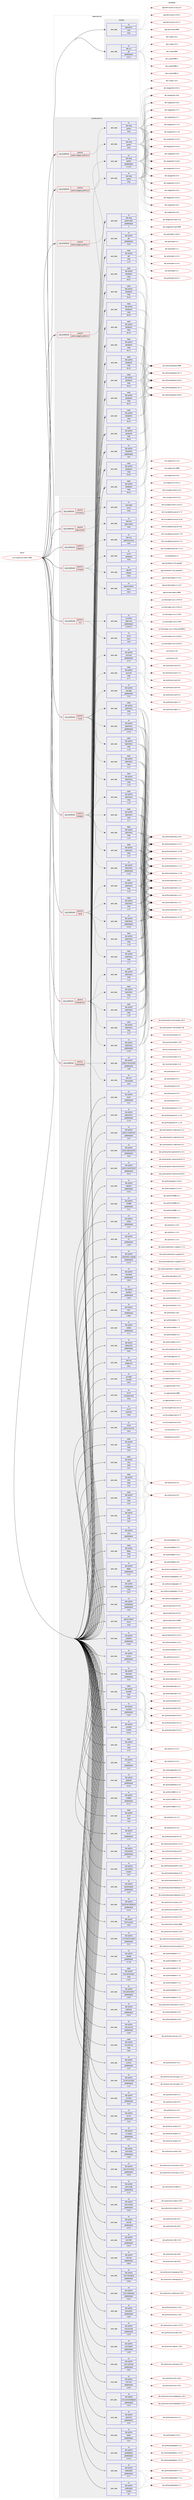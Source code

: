 digraph prolog {

# *************
# Graph options
# *************

newrank=true;
concentrate=true;
compound=true;
graph [rankdir=LR,fontname=Helvetica,fontsize=10,ranksep=1.5];#, ranksep=2.5, nodesep=0.2];
edge  [arrowhead=vee];
node  [fontname=Helvetica,fontsize=10];

# **********
# The ebuild
# **********

subgraph cluster_leftcol {
color=gray;
rank=same;
label=<<i>ebuild</i>>;
id [label="sys-cluster/nova-2018.1.9999", color=red, width=4, href="../sys-cluster/nova-2018.1.9999.svg"];
}

# ****************
# The dependencies
# ****************

subgraph cluster_midcol {
color=gray;
label=<<i>dependencies</i>>;
subgraph cluster_compile {
fillcolor="#eeeeee";
style=filled;
label=<<i>compile</i>>;
subgraph pack1237605 {
dependency1724819 [label=<<TABLE BORDER="0" CELLBORDER="1" CELLSPACING="0" CELLPADDING="4" WIDTH="220"><TR><TD ROWSPAN="6" CELLPADDING="30">pack_dep</TD></TR><TR><TD WIDTH="110">no</TD></TR><TR><TD>app-admin</TD></TR><TR><TD>sudo</TD></TR><TR><TD>none</TD></TR><TR><TD></TD></TR></TABLE>>, shape=none, color=blue];
}
id:e -> dependency1724819:w [weight=20,style="solid",arrowhead="vee"];
subgraph pack1237606 {
dependency1724820 [label=<<TABLE BORDER="0" CELLBORDER="1" CELLSPACING="0" CELLPADDING="4" WIDTH="220"><TR><TD ROWSPAN="6" CELLPADDING="30">pack_dep</TD></TR><TR><TD WIDTH="110">no</TD></TR><TR><TD>dev-vcs</TD></TR><TR><TD>git</TD></TR><TR><TD>greaterequal</TD></TR><TR><TD>1.8.2.1</TD></TR></TABLE>>, shape=none, color=blue];
}
id:e -> dependency1724820:w [weight=20,style="solid",arrowhead="vee"];
}
subgraph cluster_compileandrun {
fillcolor="#eeeeee";
style=filled;
label=<<i>compile and run</i>>;
subgraph cond458965 {
dependency1724821 [label=<<TABLE BORDER="0" CELLBORDER="1" CELLSPACING="0" CELLPADDING="4"><TR><TD ROWSPAN="3" CELLPADDING="10">use_conditional</TD></TR><TR><TD>positive</TD></TR><TR><TD>python_targets_python2_7</TD></TR></TABLE>>, shape=none, color=red];
subgraph pack1237607 {
dependency1724822 [label=<<TABLE BORDER="0" CELLBORDER="1" CELLSPACING="0" CELLPADDING="4" WIDTH="220"><TR><TD ROWSPAN="6" CELLPADDING="30">pack_dep</TD></TR><TR><TD WIDTH="110">no</TD></TR><TR><TD>dev-lang</TD></TR><TR><TD>python</TD></TR><TR><TD>greaterequal</TD></TR><TR><TD>2.7.5-r2</TD></TR></TABLE>>, shape=none, color=blue];
}
dependency1724821:e -> dependency1724822:w [weight=20,style="dashed",arrowhead="vee"];
}
id:e -> dependency1724821:w [weight=20,style="solid",arrowhead="odotvee"];
subgraph cond458966 {
dependency1724823 [label=<<TABLE BORDER="0" CELLBORDER="1" CELLSPACING="0" CELLPADDING="4"><TR><TD ROWSPAN="3" CELLPADDING="10">use_conditional</TD></TR><TR><TD>positive</TD></TR><TR><TD>python_targets_python3_4</TD></TR></TABLE>>, shape=none, color=red];
subgraph pack1237608 {
dependency1724824 [label=<<TABLE BORDER="0" CELLBORDER="1" CELLSPACING="0" CELLPADDING="4" WIDTH="220"><TR><TD ROWSPAN="6" CELLPADDING="30">pack_dep</TD></TR><TR><TD WIDTH="110">no</TD></TR><TR><TD>dev-lang</TD></TR><TR><TD>python</TD></TR><TR><TD>none</TD></TR><TR><TD></TD></TR></TABLE>>, shape=none, color=blue];
}
dependency1724823:e -> dependency1724824:w [weight=20,style="dashed",arrowhead="vee"];
}
id:e -> dependency1724823:w [weight=20,style="solid",arrowhead="odotvee"];
subgraph cond458967 {
dependency1724825 [label=<<TABLE BORDER="0" CELLBORDER="1" CELLSPACING="0" CELLPADDING="4"><TR><TD ROWSPAN="3" CELLPADDING="10">use_conditional</TD></TR><TR><TD>positive</TD></TR><TR><TD>python_targets_python3_5</TD></TR></TABLE>>, shape=none, color=red];
subgraph pack1237609 {
dependency1724826 [label=<<TABLE BORDER="0" CELLBORDER="1" CELLSPACING="0" CELLPADDING="4" WIDTH="220"><TR><TD ROWSPAN="6" CELLPADDING="30">pack_dep</TD></TR><TR><TD WIDTH="110">no</TD></TR><TR><TD>dev-lang</TD></TR><TR><TD>python</TD></TR><TR><TD>none</TD></TR><TR><TD></TD></TR></TABLE>>, shape=none, color=blue];
}
dependency1724825:e -> dependency1724826:w [weight=20,style="dashed",arrowhead="vee"];
}
id:e -> dependency1724825:w [weight=20,style="solid",arrowhead="odotvee"];
subgraph cond458968 {
dependency1724827 [label=<<TABLE BORDER="0" CELLBORDER="1" CELLSPACING="0" CELLPADDING="4"><TR><TD ROWSPAN="3" CELLPADDING="10">use_conditional</TD></TR><TR><TD>positive</TD></TR><TR><TD>python_targets_python3_6</TD></TR></TABLE>>, shape=none, color=red];
subgraph pack1237610 {
dependency1724828 [label=<<TABLE BORDER="0" CELLBORDER="1" CELLSPACING="0" CELLPADDING="4" WIDTH="220"><TR><TD ROWSPAN="6" CELLPADDING="30">pack_dep</TD></TR><TR><TD WIDTH="110">no</TD></TR><TR><TD>dev-lang</TD></TR><TR><TD>python</TD></TR><TR><TD>none</TD></TR><TR><TD></TD></TR></TABLE>>, shape=none, color=blue];
}
dependency1724827:e -> dependency1724828:w [weight=20,style="dashed",arrowhead="vee"];
}
id:e -> dependency1724827:w [weight=20,style="solid",arrowhead="odotvee"];
subgraph pack1237611 {
dependency1724829 [label=<<TABLE BORDER="0" CELLBORDER="1" CELLSPACING="0" CELLPADDING="4" WIDTH="220"><TR><TD ROWSPAN="6" CELLPADDING="30">pack_dep</TD></TR><TR><TD WIDTH="110">no</TD></TR><TR><TD>dev-lang</TD></TR><TR><TD>python-exec</TD></TR><TR><TD>greaterequal</TD></TR><TR><TD>2</TD></TR></TABLE>>, shape=none, color=blue];
}
id:e -> dependency1724829:w [weight=20,style="solid",arrowhead="odotvee"];
subgraph pack1237612 {
dependency1724830 [label=<<TABLE BORDER="0" CELLBORDER="1" CELLSPACING="0" CELLPADDING="4" WIDTH="220"><TR><TD ROWSPAN="6" CELLPADDING="30">pack_dep</TD></TR><TR><TD WIDTH="110">no</TD></TR><TR><TD>dev-python</TD></TR><TR><TD>pbr</TD></TR><TR><TD>greaterequal</TD></TR><TR><TD>2.0.0</TD></TR></TABLE>>, shape=none, color=blue];
}
id:e -> dependency1724830:w [weight=20,style="solid",arrowhead="odotvee"];
subgraph pack1237613 {
dependency1724831 [label=<<TABLE BORDER="0" CELLBORDER="1" CELLSPACING="0" CELLPADDING="4" WIDTH="220"><TR><TD ROWSPAN="6" CELLPADDING="30">pack_dep</TD></TR><TR><TD WIDTH="110">no</TD></TR><TR><TD>dev-python</TD></TR><TR><TD>setuptools</TD></TR><TR><TD>greaterequal</TD></TR><TR><TD>16.0</TD></TR></TABLE>>, shape=none, color=blue];
}
id:e -> dependency1724831:w [weight=20,style="solid",arrowhead="odotvee"];
subgraph pack1237614 {
dependency1724832 [label=<<TABLE BORDER="0" CELLBORDER="1" CELLSPACING="0" CELLPADDING="4" WIDTH="220"><TR><TD ROWSPAN="6" CELLPADDING="30">pack_dep</TD></TR><TR><TD WIDTH="110">weak</TD></TR><TR><TD>dev-python</TD></TR><TR><TD>pbr</TD></TR><TR><TD>tilde</TD></TR><TR><TD>2.1.0</TD></TR></TABLE>>, shape=none, color=blue];
}
id:e -> dependency1724832:w [weight=20,style="solid",arrowhead="odotvee"];
subgraph pack1237615 {
dependency1724833 [label=<<TABLE BORDER="0" CELLBORDER="1" CELLSPACING="0" CELLPADDING="4" WIDTH="220"><TR><TD ROWSPAN="6" CELLPADDING="30">pack_dep</TD></TR><TR><TD WIDTH="110">weak</TD></TR><TR><TD>dev-python</TD></TR><TR><TD>setuptools</TD></TR><TR><TD>tilde</TD></TR><TR><TD>24.0.0</TD></TR></TABLE>>, shape=none, color=blue];
}
id:e -> dependency1724833:w [weight=20,style="solid",arrowhead="odotvee"];
subgraph pack1237616 {
dependency1724834 [label=<<TABLE BORDER="0" CELLBORDER="1" CELLSPACING="0" CELLPADDING="4" WIDTH="220"><TR><TD ROWSPAN="6" CELLPADDING="30">pack_dep</TD></TR><TR><TD WIDTH="110">weak</TD></TR><TR><TD>dev-python</TD></TR><TR><TD>setuptools</TD></TR><TR><TD>tilde</TD></TR><TR><TD>34.0.0</TD></TR></TABLE>>, shape=none, color=blue];
}
id:e -> dependency1724834:w [weight=20,style="solid",arrowhead="odotvee"];
subgraph pack1237617 {
dependency1724835 [label=<<TABLE BORDER="0" CELLBORDER="1" CELLSPACING="0" CELLPADDING="4" WIDTH="220"><TR><TD ROWSPAN="6" CELLPADDING="30">pack_dep</TD></TR><TR><TD WIDTH="110">weak</TD></TR><TR><TD>dev-python</TD></TR><TR><TD>setuptools</TD></TR><TR><TD>tilde</TD></TR><TR><TD>34.0.1</TD></TR></TABLE>>, shape=none, color=blue];
}
id:e -> dependency1724835:w [weight=20,style="solid",arrowhead="odotvee"];
subgraph pack1237618 {
dependency1724836 [label=<<TABLE BORDER="0" CELLBORDER="1" CELLSPACING="0" CELLPADDING="4" WIDTH="220"><TR><TD ROWSPAN="6" CELLPADDING="30">pack_dep</TD></TR><TR><TD WIDTH="110">weak</TD></TR><TR><TD>dev-python</TD></TR><TR><TD>setuptools</TD></TR><TR><TD>tilde</TD></TR><TR><TD>34.0.2</TD></TR></TABLE>>, shape=none, color=blue];
}
id:e -> dependency1724836:w [weight=20,style="solid",arrowhead="odotvee"];
subgraph pack1237619 {
dependency1724837 [label=<<TABLE BORDER="0" CELLBORDER="1" CELLSPACING="0" CELLPADDING="4" WIDTH="220"><TR><TD ROWSPAN="6" CELLPADDING="30">pack_dep</TD></TR><TR><TD WIDTH="110">weak</TD></TR><TR><TD>dev-python</TD></TR><TR><TD>setuptools</TD></TR><TR><TD>tilde</TD></TR><TR><TD>34.0.3</TD></TR></TABLE>>, shape=none, color=blue];
}
id:e -> dependency1724837:w [weight=20,style="solid",arrowhead="odotvee"];
subgraph pack1237620 {
dependency1724838 [label=<<TABLE BORDER="0" CELLBORDER="1" CELLSPACING="0" CELLPADDING="4" WIDTH="220"><TR><TD ROWSPAN="6" CELLPADDING="30">pack_dep</TD></TR><TR><TD WIDTH="110">weak</TD></TR><TR><TD>dev-python</TD></TR><TR><TD>setuptools</TD></TR><TR><TD>tilde</TD></TR><TR><TD>34.1.0</TD></TR></TABLE>>, shape=none, color=blue];
}
id:e -> dependency1724838:w [weight=20,style="solid",arrowhead="odotvee"];
subgraph pack1237621 {
dependency1724839 [label=<<TABLE BORDER="0" CELLBORDER="1" CELLSPACING="0" CELLPADDING="4" WIDTH="220"><TR><TD ROWSPAN="6" CELLPADDING="30">pack_dep</TD></TR><TR><TD WIDTH="110">weak</TD></TR><TR><TD>dev-python</TD></TR><TR><TD>setuptools</TD></TR><TR><TD>tilde</TD></TR><TR><TD>34.1.1</TD></TR></TABLE>>, shape=none, color=blue];
}
id:e -> dependency1724839:w [weight=20,style="solid",arrowhead="odotvee"];
subgraph pack1237622 {
dependency1724840 [label=<<TABLE BORDER="0" CELLBORDER="1" CELLSPACING="0" CELLPADDING="4" WIDTH="220"><TR><TD ROWSPAN="6" CELLPADDING="30">pack_dep</TD></TR><TR><TD WIDTH="110">weak</TD></TR><TR><TD>dev-python</TD></TR><TR><TD>setuptools</TD></TR><TR><TD>tilde</TD></TR><TR><TD>34.2.0</TD></TR></TABLE>>, shape=none, color=blue];
}
id:e -> dependency1724840:w [weight=20,style="solid",arrowhead="odotvee"];
subgraph pack1237623 {
dependency1724841 [label=<<TABLE BORDER="0" CELLBORDER="1" CELLSPACING="0" CELLPADDING="4" WIDTH="220"><TR><TD ROWSPAN="6" CELLPADDING="30">pack_dep</TD></TR><TR><TD WIDTH="110">weak</TD></TR><TR><TD>dev-python</TD></TR><TR><TD>setuptools</TD></TR><TR><TD>tilde</TD></TR><TR><TD>34.3.0</TD></TR></TABLE>>, shape=none, color=blue];
}
id:e -> dependency1724841:w [weight=20,style="solid",arrowhead="odotvee"];
subgraph pack1237624 {
dependency1724842 [label=<<TABLE BORDER="0" CELLBORDER="1" CELLSPACING="0" CELLPADDING="4" WIDTH="220"><TR><TD ROWSPAN="6" CELLPADDING="30">pack_dep</TD></TR><TR><TD WIDTH="110">weak</TD></TR><TR><TD>dev-python</TD></TR><TR><TD>setuptools</TD></TR><TR><TD>tilde</TD></TR><TR><TD>34.3.1</TD></TR></TABLE>>, shape=none, color=blue];
}
id:e -> dependency1724842:w [weight=20,style="solid",arrowhead="odotvee"];
subgraph pack1237625 {
dependency1724843 [label=<<TABLE BORDER="0" CELLBORDER="1" CELLSPACING="0" CELLPADDING="4" WIDTH="220"><TR><TD ROWSPAN="6" CELLPADDING="30">pack_dep</TD></TR><TR><TD WIDTH="110">weak</TD></TR><TR><TD>dev-python</TD></TR><TR><TD>setuptools</TD></TR><TR><TD>tilde</TD></TR><TR><TD>34.3.2</TD></TR></TABLE>>, shape=none, color=blue];
}
id:e -> dependency1724843:w [weight=20,style="solid",arrowhead="odotvee"];
subgraph pack1237626 {
dependency1724844 [label=<<TABLE BORDER="0" CELLBORDER="1" CELLSPACING="0" CELLPADDING="4" WIDTH="220"><TR><TD ROWSPAN="6" CELLPADDING="30">pack_dep</TD></TR><TR><TD WIDTH="110">weak</TD></TR><TR><TD>dev-python</TD></TR><TR><TD>setuptools</TD></TR><TR><TD>tilde</TD></TR><TR><TD>36.2.0</TD></TR></TABLE>>, shape=none, color=blue];
}
id:e -> dependency1724844:w [weight=20,style="solid",arrowhead="odotvee"];
}
subgraph cluster_run {
fillcolor="#eeeeee";
style=filled;
label=<<i>run</i>>;
subgraph cond458969 {
dependency1724845 [label=<<TABLE BORDER="0" CELLBORDER="1" CELLSPACING="0" CELLPADDING="4"><TR><TD ROWSPAN="3" CELLPADDING="10">use_conditional</TD></TR><TR><TD>positive</TD></TR><TR><TD>compute</TD></TR></TABLE>>, shape=none, color=red];
subgraph pack1237627 {
dependency1724846 [label=<<TABLE BORDER="0" CELLBORDER="1" CELLSPACING="0" CELLPADDING="4" WIDTH="220"><TR><TD ROWSPAN="6" CELLPADDING="30">pack_dep</TD></TR><TR><TD WIDTH="110">no</TD></TR><TR><TD>app-cdr</TD></TR><TR><TD>cdrtools</TD></TR><TR><TD>none</TD></TR><TR><TD></TD></TR></TABLE>>, shape=none, color=blue];
}
dependency1724845:e -> dependency1724846:w [weight=20,style="dashed",arrowhead="vee"];
subgraph pack1237628 {
dependency1724847 [label=<<TABLE BORDER="0" CELLBORDER="1" CELLSPACING="0" CELLPADDING="4" WIDTH="220"><TR><TD ROWSPAN="6" CELLPADDING="30">pack_dep</TD></TR><TR><TD WIDTH="110">no</TD></TR><TR><TD>sys-fs</TD></TR><TR><TD>dosfstools</TD></TR><TR><TD>none</TD></TR><TR><TD></TD></TR></TABLE>>, shape=none, color=blue];
}
dependency1724845:e -> dependency1724847:w [weight=20,style="dashed",arrowhead="vee"];
subgraph pack1237629 {
dependency1724848 [label=<<TABLE BORDER="0" CELLBORDER="1" CELLSPACING="0" CELLPADDING="4" WIDTH="220"><TR><TD ROWSPAN="6" CELLPADDING="30">pack_dep</TD></TR><TR><TD WIDTH="110">no</TD></TR><TR><TD>app-emulation</TD></TR><TR><TD>qemu</TD></TR><TR><TD>none</TD></TR><TR><TD></TD></TR></TABLE>>, shape=none, color=blue];
}
dependency1724845:e -> dependency1724848:w [weight=20,style="dashed",arrowhead="vee"];
}
id:e -> dependency1724845:w [weight=20,style="solid",arrowhead="odot"];
subgraph cond458970 {
dependency1724849 [label=<<TABLE BORDER="0" CELLBORDER="1" CELLSPACING="0" CELLPADDING="4"><TR><TD ROWSPAN="3" CELLPADDING="10">use_conditional</TD></TR><TR><TD>positive</TD></TR><TR><TD>compute-only</TD></TR></TABLE>>, shape=none, color=red];
subgraph pack1237630 {
dependency1724850 [label=<<TABLE BORDER="0" CELLBORDER="1" CELLSPACING="0" CELLPADDING="4" WIDTH="220"><TR><TD ROWSPAN="6" CELLPADDING="30">pack_dep</TD></TR><TR><TD WIDTH="110">no</TD></TR><TR><TD>dev-python</TD></TR><TR><TD>sqlalchemy</TD></TR><TR><TD>greaterequal</TD></TR><TR><TD>1.0.10</TD></TR></TABLE>>, shape=none, color=blue];
}
dependency1724849:e -> dependency1724850:w [weight=20,style="dashed",arrowhead="vee"];
subgraph pack1237631 {
dependency1724851 [label=<<TABLE BORDER="0" CELLBORDER="1" CELLSPACING="0" CELLPADDING="4" WIDTH="220"><TR><TD ROWSPAN="6" CELLPADDING="30">pack_dep</TD></TR><TR><TD WIDTH="110">weak</TD></TR><TR><TD>dev-python</TD></TR><TR><TD>sqlalchemy</TD></TR><TR><TD>tilde</TD></TR><TR><TD>1.1.5</TD></TR></TABLE>>, shape=none, color=blue];
}
dependency1724849:e -> dependency1724851:w [weight=20,style="dashed",arrowhead="vee"];
subgraph pack1237632 {
dependency1724852 [label=<<TABLE BORDER="0" CELLBORDER="1" CELLSPACING="0" CELLPADDING="4" WIDTH="220"><TR><TD ROWSPAN="6" CELLPADDING="30">pack_dep</TD></TR><TR><TD WIDTH="110">weak</TD></TR><TR><TD>dev-python</TD></TR><TR><TD>sqlalchemy</TD></TR><TR><TD>tilde</TD></TR><TR><TD>1.1.6</TD></TR></TABLE>>, shape=none, color=blue];
}
dependency1724849:e -> dependency1724852:w [weight=20,style="dashed",arrowhead="vee"];
subgraph pack1237633 {
dependency1724853 [label=<<TABLE BORDER="0" CELLBORDER="1" CELLSPACING="0" CELLPADDING="4" WIDTH="220"><TR><TD ROWSPAN="6" CELLPADDING="30">pack_dep</TD></TR><TR><TD WIDTH="110">weak</TD></TR><TR><TD>dev-python</TD></TR><TR><TD>sqlalchemy</TD></TR><TR><TD>tilde</TD></TR><TR><TD>1.1.7</TD></TR></TABLE>>, shape=none, color=blue];
}
dependency1724849:e -> dependency1724853:w [weight=20,style="dashed",arrowhead="vee"];
subgraph pack1237634 {
dependency1724854 [label=<<TABLE BORDER="0" CELLBORDER="1" CELLSPACING="0" CELLPADDING="4" WIDTH="220"><TR><TD ROWSPAN="6" CELLPADDING="30">pack_dep</TD></TR><TR><TD WIDTH="110">weak</TD></TR><TR><TD>dev-python</TD></TR><TR><TD>sqlalchemy</TD></TR><TR><TD>tilde</TD></TR><TR><TD>1.1.8</TD></TR></TABLE>>, shape=none, color=blue];
}
dependency1724849:e -> dependency1724854:w [weight=20,style="dashed",arrowhead="vee"];
}
id:e -> dependency1724849:w [weight=20,style="solid",arrowhead="odot"];
subgraph cond458971 {
dependency1724855 [label=<<TABLE BORDER="0" CELLBORDER="1" CELLSPACING="0" CELLPADDING="4"><TR><TD ROWSPAN="3" CELLPADDING="10">use_conditional</TD></TR><TR><TD>positive</TD></TR><TR><TD>iscsi</TD></TR></TABLE>>, shape=none, color=red];
subgraph pack1237635 {
dependency1724856 [label=<<TABLE BORDER="0" CELLBORDER="1" CELLSPACING="0" CELLPADDING="4" WIDTH="220"><TR><TD ROWSPAN="6" CELLPADDING="30">pack_dep</TD></TR><TR><TD WIDTH="110">no</TD></TR><TR><TD>sys-fs</TD></TR><TR><TD>lsscsi</TD></TR><TR><TD>none</TD></TR><TR><TD></TD></TR></TABLE>>, shape=none, color=blue];
}
dependency1724855:e -> dependency1724856:w [weight=20,style="dashed",arrowhead="vee"];
subgraph pack1237636 {
dependency1724857 [label=<<TABLE BORDER="0" CELLBORDER="1" CELLSPACING="0" CELLPADDING="4" WIDTH="220"><TR><TD ROWSPAN="6" CELLPADDING="30">pack_dep</TD></TR><TR><TD WIDTH="110">no</TD></TR><TR><TD>sys-block</TD></TR><TR><TD>open-iscsi</TD></TR><TR><TD>greaterequal</TD></TR><TR><TD>2.0.873-r1</TD></TR></TABLE>>, shape=none, color=blue];
}
dependency1724855:e -> dependency1724857:w [weight=20,style="dashed",arrowhead="vee"];
}
id:e -> dependency1724855:w [weight=20,style="solid",arrowhead="odot"];
subgraph cond458972 {
dependency1724858 [label=<<TABLE BORDER="0" CELLBORDER="1" CELLSPACING="0" CELLPADDING="4"><TR><TD ROWSPAN="3" CELLPADDING="10">use_conditional</TD></TR><TR><TD>positive</TD></TR><TR><TD>memcached</TD></TR></TABLE>>, shape=none, color=red];
subgraph pack1237637 {
dependency1724859 [label=<<TABLE BORDER="0" CELLBORDER="1" CELLSPACING="0" CELLPADDING="4" WIDTH="220"><TR><TD ROWSPAN="6" CELLPADDING="30">pack_dep</TD></TR><TR><TD WIDTH="110">no</TD></TR><TR><TD>net-misc</TD></TR><TR><TD>memcached</TD></TR><TR><TD>none</TD></TR><TR><TD></TD></TR></TABLE>>, shape=none, color=blue];
}
dependency1724858:e -> dependency1724859:w [weight=20,style="dashed",arrowhead="vee"];
subgraph pack1237638 {
dependency1724860 [label=<<TABLE BORDER="0" CELLBORDER="1" CELLSPACING="0" CELLPADDING="4" WIDTH="220"><TR><TD ROWSPAN="6" CELLPADDING="30">pack_dep</TD></TR><TR><TD WIDTH="110">no</TD></TR><TR><TD>dev-python</TD></TR><TR><TD>python-memcached</TD></TR><TR><TD>greaterequal</TD></TR><TR><TD>1.58</TD></TR></TABLE>>, shape=none, color=blue];
}
dependency1724858:e -> dependency1724860:w [weight=20,style="dashed",arrowhead="vee"];
}
id:e -> dependency1724858:w [weight=20,style="solid",arrowhead="odot"];
subgraph cond458973 {
dependency1724861 [label=<<TABLE BORDER="0" CELLBORDER="1" CELLSPACING="0" CELLPADDING="4"><TR><TD ROWSPAN="3" CELLPADDING="10">use_conditional</TD></TR><TR><TD>positive</TD></TR><TR><TD>mysql</TD></TR></TABLE>>, shape=none, color=red];
subgraph pack1237639 {
dependency1724862 [label=<<TABLE BORDER="0" CELLBORDER="1" CELLSPACING="0" CELLPADDING="4" WIDTH="220"><TR><TD ROWSPAN="6" CELLPADDING="30">pack_dep</TD></TR><TR><TD WIDTH="110">no</TD></TR><TR><TD>dev-python</TD></TR><TR><TD>pymysql</TD></TR><TR><TD>greaterequal</TD></TR><TR><TD>0.7.6</TD></TR></TABLE>>, shape=none, color=blue];
}
dependency1724861:e -> dependency1724862:w [weight=20,style="dashed",arrowhead="vee"];
subgraph pack1237640 {
dependency1724863 [label=<<TABLE BORDER="0" CELLBORDER="1" CELLSPACING="0" CELLPADDING="4" WIDTH="220"><TR><TD ROWSPAN="6" CELLPADDING="30">pack_dep</TD></TR><TR><TD WIDTH="110">weak</TD></TR><TR><TD>dev-python</TD></TR><TR><TD>pymysql</TD></TR><TR><TD>tilde</TD></TR><TR><TD>0.7.7</TD></TR></TABLE>>, shape=none, color=blue];
}
dependency1724861:e -> dependency1724863:w [weight=20,style="dashed",arrowhead="vee"];
subgraph pack1237641 {
dependency1724864 [label=<<TABLE BORDER="0" CELLBORDER="1" CELLSPACING="0" CELLPADDING="4" WIDTH="220"><TR><TD ROWSPAN="6" CELLPADDING="30">pack_dep</TD></TR><TR><TD WIDTH="110">no</TD></TR><TR><TD>dev-python</TD></TR><TR><TD>sqlalchemy</TD></TR><TR><TD>greaterequal</TD></TR><TR><TD>1.0.10</TD></TR></TABLE>>, shape=none, color=blue];
}
dependency1724861:e -> dependency1724864:w [weight=20,style="dashed",arrowhead="vee"];
subgraph pack1237642 {
dependency1724865 [label=<<TABLE BORDER="0" CELLBORDER="1" CELLSPACING="0" CELLPADDING="4" WIDTH="220"><TR><TD ROWSPAN="6" CELLPADDING="30">pack_dep</TD></TR><TR><TD WIDTH="110">weak</TD></TR><TR><TD>dev-python</TD></TR><TR><TD>sqlalchemy</TD></TR><TR><TD>tilde</TD></TR><TR><TD>1.1.5</TD></TR></TABLE>>, shape=none, color=blue];
}
dependency1724861:e -> dependency1724865:w [weight=20,style="dashed",arrowhead="vee"];
subgraph pack1237643 {
dependency1724866 [label=<<TABLE BORDER="0" CELLBORDER="1" CELLSPACING="0" CELLPADDING="4" WIDTH="220"><TR><TD ROWSPAN="6" CELLPADDING="30">pack_dep</TD></TR><TR><TD WIDTH="110">weak</TD></TR><TR><TD>dev-python</TD></TR><TR><TD>sqlalchemy</TD></TR><TR><TD>tilde</TD></TR><TR><TD>1.1.6</TD></TR></TABLE>>, shape=none, color=blue];
}
dependency1724861:e -> dependency1724866:w [weight=20,style="dashed",arrowhead="vee"];
subgraph pack1237644 {
dependency1724867 [label=<<TABLE BORDER="0" CELLBORDER="1" CELLSPACING="0" CELLPADDING="4" WIDTH="220"><TR><TD ROWSPAN="6" CELLPADDING="30">pack_dep</TD></TR><TR><TD WIDTH="110">weak</TD></TR><TR><TD>dev-python</TD></TR><TR><TD>sqlalchemy</TD></TR><TR><TD>tilde</TD></TR><TR><TD>1.1.7</TD></TR></TABLE>>, shape=none, color=blue];
}
dependency1724861:e -> dependency1724867:w [weight=20,style="dashed",arrowhead="vee"];
subgraph pack1237645 {
dependency1724868 [label=<<TABLE BORDER="0" CELLBORDER="1" CELLSPACING="0" CELLPADDING="4" WIDTH="220"><TR><TD ROWSPAN="6" CELLPADDING="30">pack_dep</TD></TR><TR><TD WIDTH="110">weak</TD></TR><TR><TD>dev-python</TD></TR><TR><TD>sqlalchemy</TD></TR><TR><TD>tilde</TD></TR><TR><TD>1.1.8</TD></TR></TABLE>>, shape=none, color=blue];
}
dependency1724861:e -> dependency1724868:w [weight=20,style="dashed",arrowhead="vee"];
}
id:e -> dependency1724861:w [weight=20,style="solid",arrowhead="odot"];
subgraph cond458974 {
dependency1724869 [label=<<TABLE BORDER="0" CELLBORDER="1" CELLSPACING="0" CELLPADDING="4"><TR><TD ROWSPAN="3" CELLPADDING="10">use_conditional</TD></TR><TR><TD>positive</TD></TR><TR><TD>novncproxy</TD></TR></TABLE>>, shape=none, color=red];
subgraph pack1237646 {
dependency1724870 [label=<<TABLE BORDER="0" CELLBORDER="1" CELLSPACING="0" CELLPADDING="4" WIDTH="220"><TR><TD ROWSPAN="6" CELLPADDING="30">pack_dep</TD></TR><TR><TD WIDTH="110">no</TD></TR><TR><TD>www-apps</TD></TR><TR><TD>novnc</TD></TR><TR><TD>none</TD></TR><TR><TD></TD></TR></TABLE>>, shape=none, color=blue];
}
dependency1724869:e -> dependency1724870:w [weight=20,style="dashed",arrowhead="vee"];
}
id:e -> dependency1724869:w [weight=20,style="solid",arrowhead="odot"];
subgraph cond458975 {
dependency1724871 [label=<<TABLE BORDER="0" CELLBORDER="1" CELLSPACING="0" CELLPADDING="4"><TR><TD ROWSPAN="3" CELLPADDING="10">use_conditional</TD></TR><TR><TD>positive</TD></TR><TR><TD>openvswitch</TD></TR></TABLE>>, shape=none, color=red];
subgraph pack1237647 {
dependency1724872 [label=<<TABLE BORDER="0" CELLBORDER="1" CELLSPACING="0" CELLPADDING="4" WIDTH="220"><TR><TD ROWSPAN="6" CELLPADDING="30">pack_dep</TD></TR><TR><TD WIDTH="110">no</TD></TR><TR><TD>net-misc</TD></TR><TR><TD>openvswitch</TD></TR><TR><TD>none</TD></TR><TR><TD></TD></TR></TABLE>>, shape=none, color=blue];
}
dependency1724871:e -> dependency1724872:w [weight=20,style="dashed",arrowhead="vee"];
}
id:e -> dependency1724871:w [weight=20,style="solid",arrowhead="odot"];
subgraph cond458976 {
dependency1724873 [label=<<TABLE BORDER="0" CELLBORDER="1" CELLSPACING="0" CELLPADDING="4"><TR><TD ROWSPAN="3" CELLPADDING="10">use_conditional</TD></TR><TR><TD>positive</TD></TR><TR><TD>postgres</TD></TR></TABLE>>, shape=none, color=red];
subgraph pack1237648 {
dependency1724874 [label=<<TABLE BORDER="0" CELLBORDER="1" CELLSPACING="0" CELLPADDING="4" WIDTH="220"><TR><TD ROWSPAN="6" CELLPADDING="30">pack_dep</TD></TR><TR><TD WIDTH="110">no</TD></TR><TR><TD>dev-python</TD></TR><TR><TD>psycopg</TD></TR><TR><TD>greaterequal</TD></TR><TR><TD>2.5.0</TD></TR></TABLE>>, shape=none, color=blue];
}
dependency1724873:e -> dependency1724874:w [weight=20,style="dashed",arrowhead="vee"];
subgraph pack1237649 {
dependency1724875 [label=<<TABLE BORDER="0" CELLBORDER="1" CELLSPACING="0" CELLPADDING="4" WIDTH="220"><TR><TD ROWSPAN="6" CELLPADDING="30">pack_dep</TD></TR><TR><TD WIDTH="110">no</TD></TR><TR><TD>dev-python</TD></TR><TR><TD>sqlalchemy</TD></TR><TR><TD>greaterequal</TD></TR><TR><TD>1.0.10</TD></TR></TABLE>>, shape=none, color=blue];
}
dependency1724873:e -> dependency1724875:w [weight=20,style="dashed",arrowhead="vee"];
subgraph pack1237650 {
dependency1724876 [label=<<TABLE BORDER="0" CELLBORDER="1" CELLSPACING="0" CELLPADDING="4" WIDTH="220"><TR><TD ROWSPAN="6" CELLPADDING="30">pack_dep</TD></TR><TR><TD WIDTH="110">weak</TD></TR><TR><TD>dev-python</TD></TR><TR><TD>sqlalchemy</TD></TR><TR><TD>tilde</TD></TR><TR><TD>1.1.5</TD></TR></TABLE>>, shape=none, color=blue];
}
dependency1724873:e -> dependency1724876:w [weight=20,style="dashed",arrowhead="vee"];
subgraph pack1237651 {
dependency1724877 [label=<<TABLE BORDER="0" CELLBORDER="1" CELLSPACING="0" CELLPADDING="4" WIDTH="220"><TR><TD ROWSPAN="6" CELLPADDING="30">pack_dep</TD></TR><TR><TD WIDTH="110">weak</TD></TR><TR><TD>dev-python</TD></TR><TR><TD>sqlalchemy</TD></TR><TR><TD>tilde</TD></TR><TR><TD>1.1.6</TD></TR></TABLE>>, shape=none, color=blue];
}
dependency1724873:e -> dependency1724877:w [weight=20,style="dashed",arrowhead="vee"];
subgraph pack1237652 {
dependency1724878 [label=<<TABLE BORDER="0" CELLBORDER="1" CELLSPACING="0" CELLPADDING="4" WIDTH="220"><TR><TD ROWSPAN="6" CELLPADDING="30">pack_dep</TD></TR><TR><TD WIDTH="110">weak</TD></TR><TR><TD>dev-python</TD></TR><TR><TD>sqlalchemy</TD></TR><TR><TD>tilde</TD></TR><TR><TD>1.1.7</TD></TR></TABLE>>, shape=none, color=blue];
}
dependency1724873:e -> dependency1724878:w [weight=20,style="dashed",arrowhead="vee"];
subgraph pack1237653 {
dependency1724879 [label=<<TABLE BORDER="0" CELLBORDER="1" CELLSPACING="0" CELLPADDING="4" WIDTH="220"><TR><TD ROWSPAN="6" CELLPADDING="30">pack_dep</TD></TR><TR><TD WIDTH="110">weak</TD></TR><TR><TD>dev-python</TD></TR><TR><TD>sqlalchemy</TD></TR><TR><TD>tilde</TD></TR><TR><TD>1.1.8</TD></TR></TABLE>>, shape=none, color=blue];
}
dependency1724873:e -> dependency1724879:w [weight=20,style="dashed",arrowhead="vee"];
}
id:e -> dependency1724873:w [weight=20,style="solid",arrowhead="odot"];
subgraph cond458977 {
dependency1724880 [label=<<TABLE BORDER="0" CELLBORDER="1" CELLSPACING="0" CELLPADDING="4"><TR><TD ROWSPAN="3" CELLPADDING="10">use_conditional</TD></TR><TR><TD>positive</TD></TR><TR><TD>rabbitmq</TD></TR></TABLE>>, shape=none, color=red];
subgraph pack1237654 {
dependency1724881 [label=<<TABLE BORDER="0" CELLBORDER="1" CELLSPACING="0" CELLPADDING="4" WIDTH="220"><TR><TD ROWSPAN="6" CELLPADDING="30">pack_dep</TD></TR><TR><TD WIDTH="110">no</TD></TR><TR><TD>net-misc</TD></TR><TR><TD>rabbitmq-server</TD></TR><TR><TD>none</TD></TR><TR><TD></TD></TR></TABLE>>, shape=none, color=blue];
}
dependency1724880:e -> dependency1724881:w [weight=20,style="dashed",arrowhead="vee"];
}
id:e -> dependency1724880:w [weight=20,style="solid",arrowhead="odot"];
subgraph cond458978 {
dependency1724882 [label=<<TABLE BORDER="0" CELLBORDER="1" CELLSPACING="0" CELLPADDING="4"><TR><TD ROWSPAN="3" CELLPADDING="10">use_conditional</TD></TR><TR><TD>positive</TD></TR><TR><TD>sqlite</TD></TR></TABLE>>, shape=none, color=red];
subgraph pack1237655 {
dependency1724883 [label=<<TABLE BORDER="0" CELLBORDER="1" CELLSPACING="0" CELLPADDING="4" WIDTH="220"><TR><TD ROWSPAN="6" CELLPADDING="30">pack_dep</TD></TR><TR><TD WIDTH="110">no</TD></TR><TR><TD>dev-python</TD></TR><TR><TD>sqlalchemy</TD></TR><TR><TD>greaterequal</TD></TR><TR><TD>1.0.10</TD></TR></TABLE>>, shape=none, color=blue];
}
dependency1724882:e -> dependency1724883:w [weight=20,style="dashed",arrowhead="vee"];
subgraph pack1237656 {
dependency1724884 [label=<<TABLE BORDER="0" CELLBORDER="1" CELLSPACING="0" CELLPADDING="4" WIDTH="220"><TR><TD ROWSPAN="6" CELLPADDING="30">pack_dep</TD></TR><TR><TD WIDTH="110">weak</TD></TR><TR><TD>dev-python</TD></TR><TR><TD>sqlalchemy</TD></TR><TR><TD>tilde</TD></TR><TR><TD>1.1.5</TD></TR></TABLE>>, shape=none, color=blue];
}
dependency1724882:e -> dependency1724884:w [weight=20,style="dashed",arrowhead="vee"];
subgraph pack1237657 {
dependency1724885 [label=<<TABLE BORDER="0" CELLBORDER="1" CELLSPACING="0" CELLPADDING="4" WIDTH="220"><TR><TD ROWSPAN="6" CELLPADDING="30">pack_dep</TD></TR><TR><TD WIDTH="110">weak</TD></TR><TR><TD>dev-python</TD></TR><TR><TD>sqlalchemy</TD></TR><TR><TD>tilde</TD></TR><TR><TD>1.1.6</TD></TR></TABLE>>, shape=none, color=blue];
}
dependency1724882:e -> dependency1724885:w [weight=20,style="dashed",arrowhead="vee"];
subgraph pack1237658 {
dependency1724886 [label=<<TABLE BORDER="0" CELLBORDER="1" CELLSPACING="0" CELLPADDING="4" WIDTH="220"><TR><TD ROWSPAN="6" CELLPADDING="30">pack_dep</TD></TR><TR><TD WIDTH="110">weak</TD></TR><TR><TD>dev-python</TD></TR><TR><TD>sqlalchemy</TD></TR><TR><TD>tilde</TD></TR><TR><TD>1.1.7</TD></TR></TABLE>>, shape=none, color=blue];
}
dependency1724882:e -> dependency1724886:w [weight=20,style="dashed",arrowhead="vee"];
subgraph pack1237659 {
dependency1724887 [label=<<TABLE BORDER="0" CELLBORDER="1" CELLSPACING="0" CELLPADDING="4" WIDTH="220"><TR><TD ROWSPAN="6" CELLPADDING="30">pack_dep</TD></TR><TR><TD WIDTH="110">weak</TD></TR><TR><TD>dev-python</TD></TR><TR><TD>sqlalchemy</TD></TR><TR><TD>tilde</TD></TR><TR><TD>1.1.8</TD></TR></TABLE>>, shape=none, color=blue];
}
dependency1724882:e -> dependency1724887:w [weight=20,style="dashed",arrowhead="vee"];
}
id:e -> dependency1724882:w [weight=20,style="solid",arrowhead="odot"];
subgraph pack1237660 {
dependency1724888 [label=<<TABLE BORDER="0" CELLBORDER="1" CELLSPACING="0" CELLPADDING="4" WIDTH="220"><TR><TD ROWSPAN="6" CELLPADDING="30">pack_dep</TD></TR><TR><TD WIDTH="110">no</TD></TR><TR><TD>app-emulation</TD></TR><TR><TD>libvirt</TD></TR><TR><TD>none</TD></TR><TR><TD></TD></TR></TABLE>>, shape=none, color=blue];
}
id:e -> dependency1724888:w [weight=20,style="solid",arrowhead="odot"];
subgraph pack1237661 {
dependency1724889 [label=<<TABLE BORDER="0" CELLBORDER="1" CELLSPACING="0" CELLPADDING="4" WIDTH="220"><TR><TD ROWSPAN="6" CELLPADDING="30">pack_dep</TD></TR><TR><TD WIDTH="110">no</TD></TR><TR><TD>dev-python</TD></TR><TR><TD>Babel</TD></TR><TR><TD>greaterequal</TD></TR><TR><TD>2.3.4</TD></TR></TABLE>>, shape=none, color=blue];
}
id:e -> dependency1724889:w [weight=20,style="solid",arrowhead="odot"];
subgraph pack1237662 {
dependency1724890 [label=<<TABLE BORDER="0" CELLBORDER="1" CELLSPACING="0" CELLPADDING="4" WIDTH="220"><TR><TD ROWSPAN="6" CELLPADDING="30">pack_dep</TD></TR><TR><TD WIDTH="110">no</TD></TR><TR><TD>dev-python</TD></TR><TR><TD>castellan</TD></TR><TR><TD>greaterequal</TD></TR><TR><TD>0.16.0</TD></TR></TABLE>>, shape=none, color=blue];
}
id:e -> dependency1724890:w [weight=20,style="solid",arrowhead="odot"];
subgraph pack1237663 {
dependency1724891 [label=<<TABLE BORDER="0" CELLBORDER="1" CELLSPACING="0" CELLPADDING="4" WIDTH="220"><TR><TD ROWSPAN="6" CELLPADDING="30">pack_dep</TD></TR><TR><TD WIDTH="110">no</TD></TR><TR><TD>dev-python</TD></TR><TR><TD>cryptography</TD></TR><TR><TD>greaterequal</TD></TR><TR><TD>1.9.0</TD></TR></TABLE>>, shape=none, color=blue];
}
id:e -> dependency1724891:w [weight=20,style="solid",arrowhead="odot"];
subgraph pack1237664 {
dependency1724892 [label=<<TABLE BORDER="0" CELLBORDER="1" CELLSPACING="0" CELLPADDING="4" WIDTH="220"><TR><TD ROWSPAN="6" CELLPADDING="30">pack_dep</TD></TR><TR><TD WIDTH="110">no</TD></TR><TR><TD>dev-python</TD></TR><TR><TD>cursive</TD></TR><TR><TD>greaterequal</TD></TR><TR><TD>0.2.1</TD></TR></TABLE>>, shape=none, color=blue];
}
id:e -> dependency1724892:w [weight=20,style="solid",arrowhead="odot"];
subgraph pack1237665 {
dependency1724893 [label=<<TABLE BORDER="0" CELLBORDER="1" CELLSPACING="0" CELLPADDING="4" WIDTH="220"><TR><TD ROWSPAN="6" CELLPADDING="30">pack_dep</TD></TR><TR><TD WIDTH="110">no</TD></TR><TR><TD>dev-python</TD></TR><TR><TD>decorator</TD></TR><TR><TD>greaterequal</TD></TR><TR><TD>3.4.0</TD></TR></TABLE>>, shape=none, color=blue];
}
id:e -> dependency1724893:w [weight=20,style="solid",arrowhead="odot"];
subgraph pack1237666 {
dependency1724894 [label=<<TABLE BORDER="0" CELLBORDER="1" CELLSPACING="0" CELLPADDING="4" WIDTH="220"><TR><TD ROWSPAN="6" CELLPADDING="30">pack_dep</TD></TR><TR><TD WIDTH="110">no</TD></TR><TR><TD>dev-python</TD></TR><TR><TD>eventlet</TD></TR><TR><TD>greaterequal</TD></TR><TR><TD>0.18.4</TD></TR></TABLE>>, shape=none, color=blue];
}
id:e -> dependency1724894:w [weight=20,style="solid",arrowhead="odot"];
subgraph pack1237667 {
dependency1724895 [label=<<TABLE BORDER="0" CELLBORDER="1" CELLSPACING="0" CELLPADDING="4" WIDTH="220"><TR><TD ROWSPAN="6" CELLPADDING="30">pack_dep</TD></TR><TR><TD WIDTH="110">no</TD></TR><TR><TD>dev-python</TD></TR><TR><TD>eventlet</TD></TR><TR><TD>smaller</TD></TR><TR><TD>0.21.0</TD></TR></TABLE>>, shape=none, color=blue];
}
id:e -> dependency1724895:w [weight=20,style="solid",arrowhead="odot"];
subgraph pack1237668 {
dependency1724896 [label=<<TABLE BORDER="0" CELLBORDER="1" CELLSPACING="0" CELLPADDING="4" WIDTH="220"><TR><TD ROWSPAN="6" CELLPADDING="30">pack_dep</TD></TR><TR><TD WIDTH="110">no</TD></TR><TR><TD>dev-python</TD></TR><TR><TD>greenlet</TD></TR><TR><TD>greaterequal</TD></TR><TR><TD>0.4.10</TD></TR></TABLE>>, shape=none, color=blue];
}
id:e -> dependency1724896:w [weight=20,style="solid",arrowhead="odot"];
subgraph pack1237669 {
dependency1724897 [label=<<TABLE BORDER="0" CELLBORDER="1" CELLSPACING="0" CELLPADDING="4" WIDTH="220"><TR><TD ROWSPAN="6" CELLPADDING="30">pack_dep</TD></TR><TR><TD WIDTH="110">no</TD></TR><TR><TD>dev-python</TD></TR><TR><TD>iso8601</TD></TR><TR><TD>greaterequal</TD></TR><TR><TD>0.1.11</TD></TR></TABLE>>, shape=none, color=blue];
}
id:e -> dependency1724897:w [weight=20,style="solid",arrowhead="odot"];
subgraph pack1237670 {
dependency1724898 [label=<<TABLE BORDER="0" CELLBORDER="1" CELLSPACING="0" CELLPADDING="4" WIDTH="220"><TR><TD ROWSPAN="6" CELLPADDING="30">pack_dep</TD></TR><TR><TD WIDTH="110">no</TD></TR><TR><TD>dev-python</TD></TR><TR><TD>jinja</TD></TR><TR><TD>greaterequal</TD></TR><TR><TD>2.8</TD></TR></TABLE>>, shape=none, color=blue];
}
id:e -> dependency1724898:w [weight=20,style="solid",arrowhead="odot"];
subgraph pack1237671 {
dependency1724899 [label=<<TABLE BORDER="0" CELLBORDER="1" CELLSPACING="0" CELLPADDING="4" WIDTH="220"><TR><TD ROWSPAN="6" CELLPADDING="30">pack_dep</TD></TR><TR><TD WIDTH="110">no</TD></TR><TR><TD>dev-python</TD></TR><TR><TD>jsonschema</TD></TR><TR><TD>greaterequal</TD></TR><TR><TD>2.6.0</TD></TR></TABLE>>, shape=none, color=blue];
}
id:e -> dependency1724899:w [weight=20,style="solid",arrowhead="odot"];
subgraph pack1237672 {
dependency1724900 [label=<<TABLE BORDER="0" CELLBORDER="1" CELLSPACING="0" CELLPADDING="4" WIDTH="220"><TR><TD ROWSPAN="6" CELLPADDING="30">pack_dep</TD></TR><TR><TD WIDTH="110">no</TD></TR><TR><TD>dev-python</TD></TR><TR><TD>jsonschema</TD></TR><TR><TD>smaller</TD></TR><TR><TD>3.0.0</TD></TR></TABLE>>, shape=none, color=blue];
}
id:e -> dependency1724900:w [weight=20,style="solid",arrowhead="odot"];
subgraph pack1237673 {
dependency1724901 [label=<<TABLE BORDER="0" CELLBORDER="1" CELLSPACING="0" CELLPADDING="4" WIDTH="220"><TR><TD ROWSPAN="6" CELLPADDING="30">pack_dep</TD></TR><TR><TD WIDTH="110">no</TD></TR><TR><TD>dev-python</TD></TR><TR><TD>keystoneauth</TD></TR><TR><TD>greaterequal</TD></TR><TR><TD>3.3.0</TD></TR></TABLE>>, shape=none, color=blue];
}
id:e -> dependency1724901:w [weight=20,style="solid",arrowhead="odot"];
subgraph pack1237674 {
dependency1724902 [label=<<TABLE BORDER="0" CELLBORDER="1" CELLSPACING="0" CELLPADDING="4" WIDTH="220"><TR><TD ROWSPAN="6" CELLPADDING="30">pack_dep</TD></TR><TR><TD WIDTH="110">no</TD></TR><TR><TD>dev-python</TD></TR><TR><TD>keystonemiddleware</TD></TR><TR><TD>greaterequal</TD></TR><TR><TD>4.17.0</TD></TR></TABLE>>, shape=none, color=blue];
}
id:e -> dependency1724902:w [weight=20,style="solid",arrowhead="odot"];
subgraph pack1237675 {
dependency1724903 [label=<<TABLE BORDER="0" CELLBORDER="1" CELLSPACING="0" CELLPADDING="4" WIDTH="220"><TR><TD ROWSPAN="6" CELLPADDING="30">pack_dep</TD></TR><TR><TD WIDTH="110">no</TD></TR><TR><TD>dev-python</TD></TR><TR><TD>libvirt-python</TD></TR><TR><TD>none</TD></TR><TR><TD></TD></TR></TABLE>>, shape=none, color=blue];
}
id:e -> dependency1724903:w [weight=20,style="solid",arrowhead="odot"];
subgraph pack1237676 {
dependency1724904 [label=<<TABLE BORDER="0" CELLBORDER="1" CELLSPACING="0" CELLPADDING="4" WIDTH="220"><TR><TD ROWSPAN="6" CELLPADDING="30">pack_dep</TD></TR><TR><TD WIDTH="110">no</TD></TR><TR><TD>dev-python</TD></TR><TR><TD>lxml</TD></TR><TR><TD>greaterequal</TD></TR><TR><TD>2.4.1</TD></TR></TABLE>>, shape=none, color=blue];
}
id:e -> dependency1724904:w [weight=20,style="solid",arrowhead="odot"];
subgraph pack1237677 {
dependency1724905 [label=<<TABLE BORDER="0" CELLBORDER="1" CELLSPACING="0" CELLPADDING="4" WIDTH="220"><TR><TD ROWSPAN="6" CELLPADDING="30">pack_dep</TD></TR><TR><TD WIDTH="110">no</TD></TR><TR><TD>dev-python</TD></TR><TR><TD>microversion-parse</TD></TR><TR><TD>greaterequal</TD></TR><TR><TD>0.1.2</TD></TR></TABLE>>, shape=none, color=blue];
}
id:e -> dependency1724905:w [weight=20,style="solid",arrowhead="odot"];
subgraph pack1237678 {
dependency1724906 [label=<<TABLE BORDER="0" CELLBORDER="1" CELLSPACING="0" CELLPADDING="4" WIDTH="220"><TR><TD ROWSPAN="6" CELLPADDING="30">pack_dep</TD></TR><TR><TD WIDTH="110">no</TD></TR><TR><TD>dev-python</TD></TR><TR><TD>netaddr</TD></TR><TR><TD>greaterequal</TD></TR><TR><TD>0.7.18</TD></TR></TABLE>>, shape=none, color=blue];
}
id:e -> dependency1724906:w [weight=20,style="solid",arrowhead="odot"];
subgraph pack1237679 {
dependency1724907 [label=<<TABLE BORDER="0" CELLBORDER="1" CELLSPACING="0" CELLPADDING="4" WIDTH="220"><TR><TD ROWSPAN="6" CELLPADDING="30">pack_dep</TD></TR><TR><TD WIDTH="110">no</TD></TR><TR><TD>dev-python</TD></TR><TR><TD>netifaces</TD></TR><TR><TD>greaterequal</TD></TR><TR><TD>0.10.4</TD></TR></TABLE>>, shape=none, color=blue];
}
id:e -> dependency1724907:w [weight=20,style="solid",arrowhead="odot"];
subgraph pack1237680 {
dependency1724908 [label=<<TABLE BORDER="0" CELLBORDER="1" CELLSPACING="0" CELLPADDING="4" WIDTH="220"><TR><TD ROWSPAN="6" CELLPADDING="30">pack_dep</TD></TR><TR><TD WIDTH="110">no</TD></TR><TR><TD>dev-python</TD></TR><TR><TD>os-brick</TD></TR><TR><TD>greaterequal</TD></TR><TR><TD>2.2.0</TD></TR></TABLE>>, shape=none, color=blue];
}
id:e -> dependency1724908:w [weight=20,style="solid",arrowhead="odot"];
subgraph pack1237681 {
dependency1724909 [label=<<TABLE BORDER="0" CELLBORDER="1" CELLSPACING="0" CELLPADDING="4" WIDTH="220"><TR><TD ROWSPAN="6" CELLPADDING="30">pack_dep</TD></TR><TR><TD WIDTH="110">no</TD></TR><TR><TD>dev-python</TD></TR><TR><TD>os-service-types</TD></TR><TR><TD>greaterequal</TD></TR><TR><TD>1.1.0</TD></TR></TABLE>>, shape=none, color=blue];
}
id:e -> dependency1724909:w [weight=20,style="solid",arrowhead="odot"];
subgraph pack1237682 {
dependency1724910 [label=<<TABLE BORDER="0" CELLBORDER="1" CELLSPACING="0" CELLPADDING="4" WIDTH="220"><TR><TD ROWSPAN="6" CELLPADDING="30">pack_dep</TD></TR><TR><TD WIDTH="110">no</TD></TR><TR><TD>dev-python</TD></TR><TR><TD>os-traits</TD></TR><TR><TD>greaterequal</TD></TR><TR><TD>0.4.0</TD></TR></TABLE>>, shape=none, color=blue];
}
id:e -> dependency1724910:w [weight=20,style="solid",arrowhead="odot"];
subgraph pack1237683 {
dependency1724911 [label=<<TABLE BORDER="0" CELLBORDER="1" CELLSPACING="0" CELLPADDING="4" WIDTH="220"><TR><TD ROWSPAN="6" CELLPADDING="30">pack_dep</TD></TR><TR><TD WIDTH="110">no</TD></TR><TR><TD>dev-python</TD></TR><TR><TD>os-vif</TD></TR><TR><TD>greaterequal</TD></TR><TR><TD>1.7.0</TD></TR></TABLE>>, shape=none, color=blue];
}
id:e -> dependency1724911:w [weight=20,style="solid",arrowhead="odot"];
subgraph pack1237684 {
dependency1724912 [label=<<TABLE BORDER="0" CELLBORDER="1" CELLSPACING="0" CELLPADDING="4" WIDTH="220"><TR><TD ROWSPAN="6" CELLPADDING="30">pack_dep</TD></TR><TR><TD WIDTH="110">no</TD></TR><TR><TD>dev-python</TD></TR><TR><TD>os-win</TD></TR><TR><TD>greaterequal</TD></TR><TR><TD>3.0.0</TD></TR></TABLE>>, shape=none, color=blue];
}
id:e -> dependency1724912:w [weight=20,style="solid",arrowhead="odot"];
subgraph pack1237685 {
dependency1724913 [label=<<TABLE BORDER="0" CELLBORDER="1" CELLSPACING="0" CELLPADDING="4" WIDTH="220"><TR><TD ROWSPAN="6" CELLPADDING="30">pack_dep</TD></TR><TR><TD WIDTH="110">no</TD></TR><TR><TD>dev-python</TD></TR><TR><TD>os-xenapi</TD></TR><TR><TD>greaterequal</TD></TR><TR><TD>0.3.1</TD></TR></TABLE>>, shape=none, color=blue];
}
id:e -> dependency1724913:w [weight=20,style="solid",arrowhead="odot"];
subgraph pack1237686 {
dependency1724914 [label=<<TABLE BORDER="0" CELLBORDER="1" CELLSPACING="0" CELLPADDING="4" WIDTH="220"><TR><TD ROWSPAN="6" CELLPADDING="30">pack_dep</TD></TR><TR><TD WIDTH="110">no</TD></TR><TR><TD>dev-python</TD></TR><TR><TD>oslo-cache</TD></TR><TR><TD>greaterequal</TD></TR><TR><TD>1.26.0</TD></TR></TABLE>>, shape=none, color=blue];
}
id:e -> dependency1724914:w [weight=20,style="solid",arrowhead="odot"];
subgraph pack1237687 {
dependency1724915 [label=<<TABLE BORDER="0" CELLBORDER="1" CELLSPACING="0" CELLPADDING="4" WIDTH="220"><TR><TD ROWSPAN="6" CELLPADDING="30">pack_dep</TD></TR><TR><TD WIDTH="110">no</TD></TR><TR><TD>dev-python</TD></TR><TR><TD>oslo-concurrency</TD></TR><TR><TD>greaterequal</TD></TR><TR><TD>3.25.0</TD></TR></TABLE>>, shape=none, color=blue];
}
id:e -> dependency1724915:w [weight=20,style="solid",arrowhead="odot"];
subgraph pack1237688 {
dependency1724916 [label=<<TABLE BORDER="0" CELLBORDER="1" CELLSPACING="0" CELLPADDING="4" WIDTH="220"><TR><TD ROWSPAN="6" CELLPADDING="30">pack_dep</TD></TR><TR><TD WIDTH="110">no</TD></TR><TR><TD>dev-python</TD></TR><TR><TD>oslo-config</TD></TR><TR><TD>greaterequal</TD></TR><TR><TD>5.1.0</TD></TR></TABLE>>, shape=none, color=blue];
}
id:e -> dependency1724916:w [weight=20,style="solid",arrowhead="odot"];
subgraph pack1237689 {
dependency1724917 [label=<<TABLE BORDER="0" CELLBORDER="1" CELLSPACING="0" CELLPADDING="4" WIDTH="220"><TR><TD ROWSPAN="6" CELLPADDING="30">pack_dep</TD></TR><TR><TD WIDTH="110">no</TD></TR><TR><TD>dev-python</TD></TR><TR><TD>oslo-context</TD></TR><TR><TD>greaterequal</TD></TR><TR><TD>2.19.2</TD></TR></TABLE>>, shape=none, color=blue];
}
id:e -> dependency1724917:w [weight=20,style="solid",arrowhead="odot"];
subgraph pack1237690 {
dependency1724918 [label=<<TABLE BORDER="0" CELLBORDER="1" CELLSPACING="0" CELLPADDING="4" WIDTH="220"><TR><TD ROWSPAN="6" CELLPADDING="30">pack_dep</TD></TR><TR><TD WIDTH="110">no</TD></TR><TR><TD>dev-python</TD></TR><TR><TD>oslo-db</TD></TR><TR><TD>greaterequal</TD></TR><TR><TD>4.27.0</TD></TR></TABLE>>, shape=none, color=blue];
}
id:e -> dependency1724918:w [weight=20,style="solid",arrowhead="odot"];
subgraph pack1237691 {
dependency1724919 [label=<<TABLE BORDER="0" CELLBORDER="1" CELLSPACING="0" CELLPADDING="4" WIDTH="220"><TR><TD ROWSPAN="6" CELLPADDING="30">pack_dep</TD></TR><TR><TD WIDTH="110">no</TD></TR><TR><TD>dev-python</TD></TR><TR><TD>oslo-i18n</TD></TR><TR><TD>greaterequal</TD></TR><TR><TD>3.15.3</TD></TR></TABLE>>, shape=none, color=blue];
}
id:e -> dependency1724919:w [weight=20,style="solid",arrowhead="odot"];
subgraph pack1237692 {
dependency1724920 [label=<<TABLE BORDER="0" CELLBORDER="1" CELLSPACING="0" CELLPADDING="4" WIDTH="220"><TR><TD ROWSPAN="6" CELLPADDING="30">pack_dep</TD></TR><TR><TD WIDTH="110">no</TD></TR><TR><TD>dev-python</TD></TR><TR><TD>oslo-log</TD></TR><TR><TD>greaterequal</TD></TR><TR><TD>3.36.0</TD></TR></TABLE>>, shape=none, color=blue];
}
id:e -> dependency1724920:w [weight=20,style="solid",arrowhead="odot"];
subgraph pack1237693 {
dependency1724921 [label=<<TABLE BORDER="0" CELLBORDER="1" CELLSPACING="0" CELLPADDING="4" WIDTH="220"><TR><TD ROWSPAN="6" CELLPADDING="30">pack_dep</TD></TR><TR><TD WIDTH="110">no</TD></TR><TR><TD>dev-python</TD></TR><TR><TD>oslo-messaging</TD></TR><TR><TD>greaterequal</TD></TR><TR><TD>5.29.0</TD></TR></TABLE>>, shape=none, color=blue];
}
id:e -> dependency1724921:w [weight=20,style="solid",arrowhead="odot"];
subgraph pack1237694 {
dependency1724922 [label=<<TABLE BORDER="0" CELLBORDER="1" CELLSPACING="0" CELLPADDING="4" WIDTH="220"><TR><TD ROWSPAN="6" CELLPADDING="30">pack_dep</TD></TR><TR><TD WIDTH="110">no</TD></TR><TR><TD>dev-python</TD></TR><TR><TD>oslo-middleware</TD></TR><TR><TD>greaterequal</TD></TR><TR><TD>3.31.0</TD></TR></TABLE>>, shape=none, color=blue];
}
id:e -> dependency1724922:w [weight=20,style="solid",arrowhead="odot"];
subgraph pack1237695 {
dependency1724923 [label=<<TABLE BORDER="0" CELLBORDER="1" CELLSPACING="0" CELLPADDING="4" WIDTH="220"><TR><TD ROWSPAN="6" CELLPADDING="30">pack_dep</TD></TR><TR><TD WIDTH="110">no</TD></TR><TR><TD>dev-python</TD></TR><TR><TD>oslo-policy</TD></TR><TR><TD>greaterequal</TD></TR><TR><TD>1.30.0</TD></TR></TABLE>>, shape=none, color=blue];
}
id:e -> dependency1724923:w [weight=20,style="solid",arrowhead="odot"];
subgraph pack1237696 {
dependency1724924 [label=<<TABLE BORDER="0" CELLBORDER="1" CELLSPACING="0" CELLPADDING="4" WIDTH="220"><TR><TD ROWSPAN="6" CELLPADDING="30">pack_dep</TD></TR><TR><TD WIDTH="110">no</TD></TR><TR><TD>dev-python</TD></TR><TR><TD>oslo-privsep</TD></TR><TR><TD>greaterequal</TD></TR><TR><TD>1.23.0</TD></TR></TABLE>>, shape=none, color=blue];
}
id:e -> dependency1724924:w [weight=20,style="solid",arrowhead="odot"];
subgraph pack1237697 {
dependency1724925 [label=<<TABLE BORDER="0" CELLBORDER="1" CELLSPACING="0" CELLPADDING="4" WIDTH="220"><TR><TD ROWSPAN="6" CELLPADDING="30">pack_dep</TD></TR><TR><TD WIDTH="110">no</TD></TR><TR><TD>dev-python</TD></TR><TR><TD>oslo-reports</TD></TR><TR><TD>greaterequal</TD></TR><TR><TD>1.18.0</TD></TR></TABLE>>, shape=none, color=blue];
}
id:e -> dependency1724925:w [weight=20,style="solid",arrowhead="odot"];
subgraph pack1237698 {
dependency1724926 [label=<<TABLE BORDER="0" CELLBORDER="1" CELLSPACING="0" CELLPADDING="4" WIDTH="220"><TR><TD ROWSPAN="6" CELLPADDING="30">pack_dep</TD></TR><TR><TD WIDTH="110">no</TD></TR><TR><TD>dev-python</TD></TR><TR><TD>oslo-rootwrap</TD></TR><TR><TD>greaterequal</TD></TR><TR><TD>5.8.0</TD></TR></TABLE>>, shape=none, color=blue];
}
id:e -> dependency1724926:w [weight=20,style="solid",arrowhead="odot"];
subgraph pack1237699 {
dependency1724927 [label=<<TABLE BORDER="0" CELLBORDER="1" CELLSPACING="0" CELLPADDING="4" WIDTH="220"><TR><TD ROWSPAN="6" CELLPADDING="30">pack_dep</TD></TR><TR><TD WIDTH="110">no</TD></TR><TR><TD>dev-python</TD></TR><TR><TD>oslo-serialization</TD></TR><TR><TD>greaterequal</TD></TR><TR><TD>1.18.0</TD></TR></TABLE>>, shape=none, color=blue];
}
id:e -> dependency1724927:w [weight=20,style="solid",arrowhead="odot"];
subgraph pack1237700 {
dependency1724928 [label=<<TABLE BORDER="0" CELLBORDER="1" CELLSPACING="0" CELLPADDING="4" WIDTH="220"><TR><TD ROWSPAN="6" CELLPADDING="30">pack_dep</TD></TR><TR><TD WIDTH="110">no</TD></TR><TR><TD>dev-python</TD></TR><TR><TD>oslo-service</TD></TR><TR><TD>greaterequal</TD></TR><TR><TD>1.24.0</TD></TR></TABLE>>, shape=none, color=blue];
}
id:e -> dependency1724928:w [weight=20,style="solid",arrowhead="odot"];
subgraph pack1237701 {
dependency1724929 [label=<<TABLE BORDER="0" CELLBORDER="1" CELLSPACING="0" CELLPADDING="4" WIDTH="220"><TR><TD ROWSPAN="6" CELLPADDING="30">pack_dep</TD></TR><TR><TD WIDTH="110">no</TD></TR><TR><TD>dev-python</TD></TR><TR><TD>oslo-utils</TD></TR><TR><TD>greaterequal</TD></TR><TR><TD>3.33.0</TD></TR></TABLE>>, shape=none, color=blue];
}
id:e -> dependency1724929:w [weight=20,style="solid",arrowhead="odot"];
subgraph pack1237702 {
dependency1724930 [label=<<TABLE BORDER="0" CELLBORDER="1" CELLSPACING="0" CELLPADDING="4" WIDTH="220"><TR><TD ROWSPAN="6" CELLPADDING="30">pack_dep</TD></TR><TR><TD WIDTH="110">no</TD></TR><TR><TD>dev-python</TD></TR><TR><TD>oslo-versionedobjects</TD></TR><TR><TD>greaterequal</TD></TR><TR><TD>1.31.2</TD></TR></TABLE>>, shape=none, color=blue];
}
id:e -> dependency1724930:w [weight=20,style="solid",arrowhead="odot"];
subgraph pack1237703 {
dependency1724931 [label=<<TABLE BORDER="0" CELLBORDER="1" CELLSPACING="0" CELLPADDING="4" WIDTH="220"><TR><TD ROWSPAN="6" CELLPADDING="30">pack_dep</TD></TR><TR><TD WIDTH="110">no</TD></TR><TR><TD>dev-python</TD></TR><TR><TD>paramiko</TD></TR><TR><TD>greaterequal</TD></TR><TR><TD>2.0.0</TD></TR></TABLE>>, shape=none, color=blue];
}
id:e -> dependency1724931:w [weight=20,style="solid",arrowhead="odot"];
subgraph pack1237704 {
dependency1724932 [label=<<TABLE BORDER="0" CELLBORDER="1" CELLSPACING="0" CELLPADDING="4" WIDTH="220"><TR><TD ROWSPAN="6" CELLPADDING="30">pack_dep</TD></TR><TR><TD WIDTH="110">no</TD></TR><TR><TD>dev-python</TD></TR><TR><TD>paste</TD></TR><TR><TD>greaterequal</TD></TR><TR><TD>2.0.2</TD></TR></TABLE>>, shape=none, color=blue];
}
id:e -> dependency1724932:w [weight=20,style="solid",arrowhead="odot"];
subgraph pack1237705 {
dependency1724933 [label=<<TABLE BORDER="0" CELLBORDER="1" CELLSPACING="0" CELLPADDING="4" WIDTH="220"><TR><TD ROWSPAN="6" CELLPADDING="30">pack_dep</TD></TR><TR><TD WIDTH="110">no</TD></TR><TR><TD>dev-python</TD></TR><TR><TD>pastedeploy</TD></TR><TR><TD>greaterequal</TD></TR><TR><TD>1.5.0-r1</TD></TR></TABLE>>, shape=none, color=blue];
}
id:e -> dependency1724933:w [weight=20,style="solid",arrowhead="odot"];
subgraph pack1237706 {
dependency1724934 [label=<<TABLE BORDER="0" CELLBORDER="1" CELLSPACING="0" CELLPADDING="4" WIDTH="220"><TR><TD ROWSPAN="6" CELLPADDING="30">pack_dep</TD></TR><TR><TD WIDTH="110">no</TD></TR><TR><TD>dev-python</TD></TR><TR><TD>prettytable</TD></TR><TR><TD>greaterequal</TD></TR><TR><TD>0.7.1</TD></TR></TABLE>>, shape=none, color=blue];
}
id:e -> dependency1724934:w [weight=20,style="solid",arrowhead="odot"];
subgraph pack1237707 {
dependency1724935 [label=<<TABLE BORDER="0" CELLBORDER="1" CELLSPACING="0" CELLPADDING="4" WIDTH="220"><TR><TD ROWSPAN="6" CELLPADDING="30">pack_dep</TD></TR><TR><TD WIDTH="110">no</TD></TR><TR><TD>dev-python</TD></TR><TR><TD>prettytable</TD></TR><TR><TD>smaller</TD></TR><TR><TD>0.8</TD></TR></TABLE>>, shape=none, color=blue];
}
id:e -> dependency1724935:w [weight=20,style="solid",arrowhead="odot"];
subgraph pack1237708 {
dependency1724936 [label=<<TABLE BORDER="0" CELLBORDER="1" CELLSPACING="0" CELLPADDING="4" WIDTH="220"><TR><TD ROWSPAN="6" CELLPADDING="30">pack_dep</TD></TR><TR><TD WIDTH="110">no</TD></TR><TR><TD>dev-python</TD></TR><TR><TD>psutil</TD></TR><TR><TD>greaterequal</TD></TR><TR><TD>3.2.2</TD></TR></TABLE>>, shape=none, color=blue];
}
id:e -> dependency1724936:w [weight=20,style="solid",arrowhead="odot"];
subgraph pack1237709 {
dependency1724937 [label=<<TABLE BORDER="0" CELLBORDER="1" CELLSPACING="0" CELLPADDING="4" WIDTH="220"><TR><TD ROWSPAN="6" CELLPADDING="30">pack_dep</TD></TR><TR><TD WIDTH="110">no</TD></TR><TR><TD>dev-python</TD></TR><TR><TD>pypowervm</TD></TR><TR><TD>greaterequal</TD></TR><TR><TD>1.1.10</TD></TR></TABLE>>, shape=none, color=blue];
}
id:e -> dependency1724937:w [weight=20,style="solid",arrowhead="odot"];
subgraph pack1237710 {
dependency1724938 [label=<<TABLE BORDER="0" CELLBORDER="1" CELLSPACING="0" CELLPADDING="4" WIDTH="220"><TR><TD ROWSPAN="6" CELLPADDING="30">pack_dep</TD></TR><TR><TD WIDTH="110">no</TD></TR><TR><TD>dev-python</TD></TR><TR><TD>python-cinderclient</TD></TR><TR><TD>greaterequal</TD></TR><TR><TD>3.3.0</TD></TR></TABLE>>, shape=none, color=blue];
}
id:e -> dependency1724938:w [weight=20,style="solid",arrowhead="odot"];
subgraph pack1237711 {
dependency1724939 [label=<<TABLE BORDER="0" CELLBORDER="1" CELLSPACING="0" CELLPADDING="4" WIDTH="220"><TR><TD ROWSPAN="6" CELLPADDING="30">pack_dep</TD></TR><TR><TD WIDTH="110">no</TD></TR><TR><TD>dev-python</TD></TR><TR><TD>python-glanceclient</TD></TR><TR><TD>greaterequal</TD></TR><TR><TD>2.8.0</TD></TR></TABLE>>, shape=none, color=blue];
}
id:e -> dependency1724939:w [weight=20,style="solid",arrowhead="odot"];
subgraph pack1237712 {
dependency1724940 [label=<<TABLE BORDER="0" CELLBORDER="1" CELLSPACING="0" CELLPADDING="4" WIDTH="220"><TR><TD ROWSPAN="6" CELLPADDING="30">pack_dep</TD></TR><TR><TD WIDTH="110">no</TD></TR><TR><TD>dev-python</TD></TR><TR><TD>python-neutronclient</TD></TR><TR><TD>greaterequal</TD></TR><TR><TD>6.3.0</TD></TR></TABLE>>, shape=none, color=blue];
}
id:e -> dependency1724940:w [weight=20,style="solid",arrowhead="odot"];
subgraph pack1237713 {
dependency1724941 [label=<<TABLE BORDER="0" CELLBORDER="1" CELLSPACING="0" CELLPADDING="4" WIDTH="220"><TR><TD ROWSPAN="6" CELLPADDING="30">pack_dep</TD></TR><TR><TD WIDTH="110">no</TD></TR><TR><TD>dev-python</TD></TR><TR><TD>requests</TD></TR><TR><TD>greaterequal</TD></TR><TR><TD>2.14.2</TD></TR></TABLE>>, shape=none, color=blue];
}
id:e -> dependency1724941:w [weight=20,style="solid",arrowhead="odot"];
subgraph pack1237714 {
dependency1724942 [label=<<TABLE BORDER="0" CELLBORDER="1" CELLSPACING="0" CELLPADDING="4" WIDTH="220"><TR><TD ROWSPAN="6" CELLPADDING="30">pack_dep</TD></TR><TR><TD WIDTH="110">no</TD></TR><TR><TD>dev-python</TD></TR><TR><TD>rfc3986</TD></TR><TR><TD>greaterequal</TD></TR><TR><TD>0.3.1</TD></TR></TABLE>>, shape=none, color=blue];
}
id:e -> dependency1724942:w [weight=20,style="solid",arrowhead="odot"];
subgraph pack1237715 {
dependency1724943 [label=<<TABLE BORDER="0" CELLBORDER="1" CELLSPACING="0" CELLPADDING="4" WIDTH="220"><TR><TD ROWSPAN="6" CELLPADDING="30">pack_dep</TD></TR><TR><TD WIDTH="110">no</TD></TR><TR><TD>dev-python</TD></TR><TR><TD>routes</TD></TR><TR><TD>greaterequal</TD></TR><TR><TD>2.3.1</TD></TR></TABLE>>, shape=none, color=blue];
}
id:e -> dependency1724943:w [weight=20,style="solid",arrowhead="odot"];
subgraph pack1237716 {
dependency1724944 [label=<<TABLE BORDER="0" CELLBORDER="1" CELLSPACING="0" CELLPADDING="4" WIDTH="220"><TR><TD ROWSPAN="6" CELLPADDING="30">pack_dep</TD></TR><TR><TD WIDTH="110">no</TD></TR><TR><TD>dev-python</TD></TR><TR><TD>six</TD></TR><TR><TD>greaterequal</TD></TR><TR><TD>1.10.0</TD></TR></TABLE>>, shape=none, color=blue];
}
id:e -> dependency1724944:w [weight=20,style="solid",arrowhead="odot"];
subgraph pack1237717 {
dependency1724945 [label=<<TABLE BORDER="0" CELLBORDER="1" CELLSPACING="0" CELLPADDING="4" WIDTH="220"><TR><TD ROWSPAN="6" CELLPADDING="30">pack_dep</TD></TR><TR><TD WIDTH="110">no</TD></TR><TR><TD>dev-python</TD></TR><TR><TD>sqlalchemy-migrate</TD></TR><TR><TD>greaterequal</TD></TR><TR><TD>0.11.0</TD></TR></TABLE>>, shape=none, color=blue];
}
id:e -> dependency1724945:w [weight=20,style="solid",arrowhead="odot"];
subgraph pack1237718 {
dependency1724946 [label=<<TABLE BORDER="0" CELLBORDER="1" CELLSPACING="0" CELLPADDING="4" WIDTH="220"><TR><TD ROWSPAN="6" CELLPADDING="30">pack_dep</TD></TR><TR><TD WIDTH="110">no</TD></TR><TR><TD>dev-python</TD></TR><TR><TD>stevedore</TD></TR><TR><TD>greaterequal</TD></TR><TR><TD>1.20.0</TD></TR></TABLE>>, shape=none, color=blue];
}
id:e -> dependency1724946:w [weight=20,style="solid",arrowhead="odot"];
subgraph pack1237719 {
dependency1724947 [label=<<TABLE BORDER="0" CELLBORDER="1" CELLSPACING="0" CELLPADDING="4" WIDTH="220"><TR><TD ROWSPAN="6" CELLPADDING="30">pack_dep</TD></TR><TR><TD WIDTH="110">no</TD></TR><TR><TD>dev-python</TD></TR><TR><TD>taskflow</TD></TR><TR><TD>greaterequal</TD></TR><TR><TD>2.16.0</TD></TR></TABLE>>, shape=none, color=blue];
}
id:e -> dependency1724947:w [weight=20,style="solid",arrowhead="odot"];
subgraph pack1237720 {
dependency1724948 [label=<<TABLE BORDER="0" CELLBORDER="1" CELLSPACING="0" CELLPADDING="4" WIDTH="220"><TR><TD ROWSPAN="6" CELLPADDING="30">pack_dep</TD></TR><TR><TD WIDTH="110">no</TD></TR><TR><TD>dev-python</TD></TR><TR><TD>tooz</TD></TR><TR><TD>greaterequal</TD></TR><TR><TD>1.58.0</TD></TR></TABLE>>, shape=none, color=blue];
}
id:e -> dependency1724948:w [weight=20,style="solid",arrowhead="odot"];
subgraph pack1237721 {
dependency1724949 [label=<<TABLE BORDER="0" CELLBORDER="1" CELLSPACING="0" CELLPADDING="4" WIDTH="220"><TR><TD ROWSPAN="6" CELLPADDING="30">pack_dep</TD></TR><TR><TD WIDTH="110">no</TD></TR><TR><TD>dev-python</TD></TR><TR><TD>webob</TD></TR><TR><TD>greaterequal</TD></TR><TR><TD>1.7.1</TD></TR></TABLE>>, shape=none, color=blue];
}
id:e -> dependency1724949:w [weight=20,style="solid",arrowhead="odot"];
subgraph pack1237722 {
dependency1724950 [label=<<TABLE BORDER="0" CELLBORDER="1" CELLSPACING="0" CELLPADDING="4" WIDTH="220"><TR><TD ROWSPAN="6" CELLPADDING="30">pack_dep</TD></TR><TR><TD WIDTH="110">no</TD></TR><TR><TD>dev-python</TD></TR><TR><TD>websockify</TD></TR><TR><TD>greaterequal</TD></TR><TR><TD>0.8.0</TD></TR></TABLE>>, shape=none, color=blue];
}
id:e -> dependency1724950:w [weight=20,style="solid",arrowhead="odot"];
subgraph pack1237723 {
dependency1724951 [label=<<TABLE BORDER="0" CELLBORDER="1" CELLSPACING="0" CELLPADDING="4" WIDTH="220"><TR><TD ROWSPAN="6" CELLPADDING="30">pack_dep</TD></TR><TR><TD WIDTH="110">no</TD></TR><TR><TD>net-misc</TD></TR><TR><TD>bridge-utils</TD></TR><TR><TD>none</TD></TR><TR><TD></TD></TR></TABLE>>, shape=none, color=blue];
}
id:e -> dependency1724951:w [weight=20,style="solid",arrowhead="odot"];
subgraph pack1237724 {
dependency1724952 [label=<<TABLE BORDER="0" CELLBORDER="1" CELLSPACING="0" CELLPADDING="4" WIDTH="220"><TR><TD ROWSPAN="6" CELLPADDING="30">pack_dep</TD></TR><TR><TD WIDTH="110">no</TD></TR><TR><TD>sys-apps</TD></TR><TR><TD>iproute2</TD></TR><TR><TD>none</TD></TR><TR><TD></TD></TR></TABLE>>, shape=none, color=blue];
}
id:e -> dependency1724952:w [weight=20,style="solid",arrowhead="odot"];
subgraph pack1237725 {
dependency1724953 [label=<<TABLE BORDER="0" CELLBORDER="1" CELLSPACING="0" CELLPADDING="4" WIDTH="220"><TR><TD ROWSPAN="6" CELLPADDING="30">pack_dep</TD></TR><TR><TD WIDTH="110">no</TD></TR><TR><TD>sys-fs</TD></TR><TR><TD>multipath-tools</TD></TR><TR><TD>none</TD></TR><TR><TD></TD></TR></TABLE>>, shape=none, color=blue];
}
id:e -> dependency1724953:w [weight=20,style="solid",arrowhead="odot"];
subgraph pack1237726 {
dependency1724954 [label=<<TABLE BORDER="0" CELLBORDER="1" CELLSPACING="0" CELLPADDING="4" WIDTH="220"><TR><TD ROWSPAN="6" CELLPADDING="30">pack_dep</TD></TR><TR><TD WIDTH="110">no</TD></TR><TR><TD>sys-fs</TD></TR><TR><TD>sysfsutils</TD></TR><TR><TD>none</TD></TR><TR><TD></TD></TR></TABLE>>, shape=none, color=blue];
}
id:e -> dependency1724954:w [weight=20,style="solid",arrowhead="odot"];
subgraph pack1237727 {
dependency1724955 [label=<<TABLE BORDER="0" CELLBORDER="1" CELLSPACING="0" CELLPADDING="4" WIDTH="220"><TR><TD ROWSPAN="6" CELLPADDING="30">pack_dep</TD></TR><TR><TD WIDTH="110">no</TD></TR><TR><TD>virtual</TD></TR><TR><TD>python-enum34</TD></TR><TR><TD>none</TD></TR><TR><TD></TD></TR></TABLE>>, shape=none, color=blue];
}
id:e -> dependency1724955:w [weight=20,style="solid",arrowhead="odot"];
subgraph pack1237728 {
dependency1724956 [label=<<TABLE BORDER="0" CELLBORDER="1" CELLSPACING="0" CELLPADDING="4" WIDTH="220"><TR><TD ROWSPAN="6" CELLPADDING="30">pack_dep</TD></TR><TR><TD WIDTH="110">weak</TD></TR><TR><TD>dev-python</TD></TR><TR><TD>Babel</TD></TR><TR><TD>tilde</TD></TR><TR><TD>2.4.0</TD></TR></TABLE>>, shape=none, color=blue];
}
id:e -> dependency1724956:w [weight=20,style="solid",arrowhead="odot"];
subgraph pack1237729 {
dependency1724957 [label=<<TABLE BORDER="0" CELLBORDER="1" CELLSPACING="0" CELLPADDING="4" WIDTH="220"><TR><TD ROWSPAN="6" CELLPADDING="30">pack_dep</TD></TR><TR><TD WIDTH="110">weak</TD></TR><TR><TD>dev-python</TD></TR><TR><TD>cryptography</TD></TR><TR><TD>tilde</TD></TR><TR><TD>2.0.0</TD></TR></TABLE>>, shape=none, color=blue];
}
id:e -> dependency1724957:w [weight=20,style="solid",arrowhead="odot"];
subgraph pack1237730 {
dependency1724958 [label=<<TABLE BORDER="0" CELLBORDER="1" CELLSPACING="0" CELLPADDING="4" WIDTH="220"><TR><TD ROWSPAN="6" CELLPADDING="30">pack_dep</TD></TR><TR><TD WIDTH="110">weak</TD></TR><TR><TD>dev-python</TD></TR><TR><TD>eventlet</TD></TR><TR><TD>tilde</TD></TR><TR><TD>0.20.1</TD></TR></TABLE>>, shape=none, color=blue];
}
id:e -> dependency1724958:w [weight=20,style="solid",arrowhead="odot"];
subgraph pack1237731 {
dependency1724959 [label=<<TABLE BORDER="0" CELLBORDER="1" CELLSPACING="0" CELLPADDING="4" WIDTH="220"><TR><TD ROWSPAN="6" CELLPADDING="30">pack_dep</TD></TR><TR><TD WIDTH="110">weak</TD></TR><TR><TD>dev-python</TD></TR><TR><TD>jinja</TD></TR><TR><TD>tilde</TD></TR><TR><TD>2.9.0</TD></TR></TABLE>>, shape=none, color=blue];
}
id:e -> dependency1724959:w [weight=20,style="solid",arrowhead="odot"];
subgraph pack1237732 {
dependency1724960 [label=<<TABLE BORDER="0" CELLBORDER="1" CELLSPACING="0" CELLPADDING="4" WIDTH="220"><TR><TD ROWSPAN="6" CELLPADDING="30">pack_dep</TD></TR><TR><TD WIDTH="110">weak</TD></TR><TR><TD>dev-python</TD></TR><TR><TD>jinja</TD></TR><TR><TD>tilde</TD></TR><TR><TD>2.9.1</TD></TR></TABLE>>, shape=none, color=blue];
}
id:e -> dependency1724960:w [weight=20,style="solid",arrowhead="odot"];
subgraph pack1237733 {
dependency1724961 [label=<<TABLE BORDER="0" CELLBORDER="1" CELLSPACING="0" CELLPADDING="4" WIDTH="220"><TR><TD ROWSPAN="6" CELLPADDING="30">pack_dep</TD></TR><TR><TD WIDTH="110">weak</TD></TR><TR><TD>dev-python</TD></TR><TR><TD>jinja</TD></TR><TR><TD>tilde</TD></TR><TR><TD>2.9.2</TD></TR></TABLE>>, shape=none, color=blue];
}
id:e -> dependency1724961:w [weight=20,style="solid",arrowhead="odot"];
subgraph pack1237734 {
dependency1724962 [label=<<TABLE BORDER="0" CELLBORDER="1" CELLSPACING="0" CELLPADDING="4" WIDTH="220"><TR><TD ROWSPAN="6" CELLPADDING="30">pack_dep</TD></TR><TR><TD WIDTH="110">weak</TD></TR><TR><TD>dev-python</TD></TR><TR><TD>jinja</TD></TR><TR><TD>tilde</TD></TR><TR><TD>2.9.3</TD></TR></TABLE>>, shape=none, color=blue];
}
id:e -> dependency1724962:w [weight=20,style="solid",arrowhead="odot"];
subgraph pack1237735 {
dependency1724963 [label=<<TABLE BORDER="0" CELLBORDER="1" CELLSPACING="0" CELLPADDING="4" WIDTH="220"><TR><TD ROWSPAN="6" CELLPADDING="30">pack_dep</TD></TR><TR><TD WIDTH="110">weak</TD></TR><TR><TD>dev-python</TD></TR><TR><TD>jinja</TD></TR><TR><TD>tilde</TD></TR><TR><TD>2.9.4</TD></TR></TABLE>>, shape=none, color=blue];
}
id:e -> dependency1724963:w [weight=20,style="solid",arrowhead="odot"];
subgraph pack1237736 {
dependency1724964 [label=<<TABLE BORDER="0" CELLBORDER="1" CELLSPACING="0" CELLPADDING="4" WIDTH="220"><TR><TD ROWSPAN="6" CELLPADDING="30">pack_dep</TD></TR><TR><TD WIDTH="110">weak</TD></TR><TR><TD>dev-python</TD></TR><TR><TD>lxml</TD></TR><TR><TD>tilde</TD></TR><TR><TD>3.7.0</TD></TR></TABLE>>, shape=none, color=blue];
}
id:e -> dependency1724964:w [weight=20,style="solid",arrowhead="odot"];
subgraph pack1237737 {
dependency1724965 [label=<<TABLE BORDER="0" CELLBORDER="1" CELLSPACING="0" CELLPADDING="4" WIDTH="220"><TR><TD ROWSPAN="6" CELLPADDING="30">pack_dep</TD></TR><TR><TD WIDTH="110">weak</TD></TR><TR><TD>dev-python</TD></TR><TR><TD>os-vif</TD></TR><TR><TD>tilde</TD></TR><TR><TD>1.8.0</TD></TR></TABLE>>, shape=none, color=blue];
}
id:e -> dependency1724965:w [weight=20,style="solid",arrowhead="odot"];
subgraph pack1237738 {
dependency1724966 [label=<<TABLE BORDER="0" CELLBORDER="1" CELLSPACING="0" CELLPADDING="4" WIDTH="220"><TR><TD ROWSPAN="6" CELLPADDING="30">pack_dep</TD></TR><TR><TD WIDTH="110">weak</TD></TR><TR><TD>dev-python</TD></TR><TR><TD>oslo-serialization</TD></TR><TR><TD>tilde</TD></TR><TR><TD>2.19.1</TD></TR></TABLE>>, shape=none, color=blue];
}
id:e -> dependency1724966:w [weight=20,style="solid",arrowhead="odot"];
subgraph pack1237739 {
dependency1724967 [label=<<TABLE BORDER="0" CELLBORDER="1" CELLSPACING="0" CELLPADDING="4" WIDTH="220"><TR><TD ROWSPAN="6" CELLPADDING="30">pack_dep</TD></TR><TR><TD WIDTH="110">weak</TD></TR><TR><TD>dev-python</TD></TR><TR><TD>oslo-service</TD></TR><TR><TD>tilde</TD></TR><TR><TD>1.28.1</TD></TR></TABLE>>, shape=none, color=blue];
}
id:e -> dependency1724967:w [weight=20,style="solid",arrowhead="odot"];
}
}

# **************
# The candidates
# **************

subgraph cluster_choices {
rank=same;
color=gray;
label=<<i>candidates</i>>;

subgraph choice1237605 {
color=black;
nodesep=1;
choice971121124597100109105110471151171001114549465646505395112494511449 [label="app-admin/sudo-1.8.25_p1-r1", color=red, width=4,href="../app-admin/sudo-1.8.25_p1-r1.svg"];
choice97112112459710010910511047115117100111454946564650544511449 [label="app-admin/sudo-1.8.26-r1", color=red, width=4,href="../app-admin/sudo-1.8.26-r1.svg"];
choice97112112459710010910511047115117100111454946564650554511449 [label="app-admin/sudo-1.8.27-r1", color=red, width=4,href="../app-admin/sudo-1.8.27-r1.svg"];
choice971121124597100109105110471151171001114557575757 [label="app-admin/sudo-9999", color=red, width=4,href="../app-admin/sudo-9999.svg"];
dependency1724819:e -> choice971121124597100109105110471151171001114549465646505395112494511449:w [style=dotted,weight="100"];
dependency1724819:e -> choice97112112459710010910511047115117100111454946564650544511449:w [style=dotted,weight="100"];
dependency1724819:e -> choice97112112459710010910511047115117100111454946564650554511449:w [style=dotted,weight="100"];
dependency1724819:e -> choice971121124597100109105110471151171001114557575757:w [style=dotted,weight="100"];
}
subgraph choice1237606 {
color=black;
nodesep=1;
choice10010111845118991154710310511645504649574650 [label="dev-vcs/git-2.19.2", color=red, width=4,href="../dev-vcs/git-2.19.2.svg"];
choice10010111845118991154710310511645504650484649 [label="dev-vcs/git-2.20.1", color=red, width=4,href="../dev-vcs/git-2.20.1.svg"];
choice10010111845118991154710310511645504650494648 [label="dev-vcs/git-2.21.0", color=red, width=4,href="../dev-vcs/git-2.21.0.svg"];
choice1001011184511899115471031051164557575757 [label="dev-vcs/git-9999", color=red, width=4,href="../dev-vcs/git-9999.svg"];
choice10010111845118991154710310511645575757574511449 [label="dev-vcs/git-9999-r1", color=red, width=4,href="../dev-vcs/git-9999-r1.svg"];
choice10010111845118991154710310511645575757574511450 [label="dev-vcs/git-9999-r2", color=red, width=4,href="../dev-vcs/git-9999-r2.svg"];
choice10010111845118991154710310511645575757574511451 [label="dev-vcs/git-9999-r3", color=red, width=4,href="../dev-vcs/git-9999-r3.svg"];
dependency1724820:e -> choice10010111845118991154710310511645504649574650:w [style=dotted,weight="100"];
dependency1724820:e -> choice10010111845118991154710310511645504650484649:w [style=dotted,weight="100"];
dependency1724820:e -> choice10010111845118991154710310511645504650494648:w [style=dotted,weight="100"];
dependency1724820:e -> choice1001011184511899115471031051164557575757:w [style=dotted,weight="100"];
dependency1724820:e -> choice10010111845118991154710310511645575757574511449:w [style=dotted,weight="100"];
dependency1724820:e -> choice10010111845118991154710310511645575757574511450:w [style=dotted,weight="100"];
dependency1724820:e -> choice10010111845118991154710310511645575757574511451:w [style=dotted,weight="100"];
}
subgraph choice1237607 {
color=black;
nodesep=1;
choice10010111845108971101034711212111610411111045504655464953 [label="dev-lang/python-2.7.15", color=red, width=4,href="../dev-lang/python-2.7.15.svg"];
choice10010111845108971101034711212111610411111045504655464954 [label="dev-lang/python-2.7.16", color=red, width=4,href="../dev-lang/python-2.7.16.svg"];
choice1001011184510897110103471121211161041111104551465246534511449 [label="dev-lang/python-3.4.5-r1", color=red, width=4,href="../dev-lang/python-3.4.5-r1.svg"];
choice1001011184510897110103471121211161041111104551465246544511449 [label="dev-lang/python-3.4.6-r1", color=red, width=4,href="../dev-lang/python-3.4.6-r1.svg"];
choice100101118451089711010347112121116104111110455146524656 [label="dev-lang/python-3.4.8", color=red, width=4,href="../dev-lang/python-3.4.8.svg"];
choice1001011184510897110103471121211161041111104551465246564511449 [label="dev-lang/python-3.4.8-r1", color=red, width=4,href="../dev-lang/python-3.4.8-r1.svg"];
choice1001011184510897110103471121211161041111104551465346524511449 [label="dev-lang/python-3.5.4-r1", color=red, width=4,href="../dev-lang/python-3.5.4-r1.svg"];
choice100101118451089711010347112121116104111110455146534653 [label="dev-lang/python-3.5.5", color=red, width=4,href="../dev-lang/python-3.5.5.svg"];
choice1001011184510897110103471121211161041111104551465346534511449 [label="dev-lang/python-3.5.5-r1", color=red, width=4,href="../dev-lang/python-3.5.5-r1.svg"];
choice100101118451089711010347112121116104111110455146534654 [label="dev-lang/python-3.5.6", color=red, width=4,href="../dev-lang/python-3.5.6.svg"];
choice1001011184510897110103471121211161041111104551465446514511449 [label="dev-lang/python-3.6.3-r1", color=red, width=4,href="../dev-lang/python-3.6.3-r1.svg"];
choice100101118451089711010347112121116104111110455146544652 [label="dev-lang/python-3.6.4", color=red, width=4,href="../dev-lang/python-3.6.4.svg"];
choice100101118451089711010347112121116104111110455146544653 [label="dev-lang/python-3.6.5", color=red, width=4,href="../dev-lang/python-3.6.5.svg"];
choice1001011184510897110103471121211161041111104551465446534511449 [label="dev-lang/python-3.6.5-r1", color=red, width=4,href="../dev-lang/python-3.6.5-r1.svg"];
choice100101118451089711010347112121116104111110455146544654 [label="dev-lang/python-3.6.6", color=red, width=4,href="../dev-lang/python-3.6.6.svg"];
choice100101118451089711010347112121116104111110455146544656 [label="dev-lang/python-3.6.8", color=red, width=4,href="../dev-lang/python-3.6.8.svg"];
choice100101118451089711010347112121116104111110455146554648 [label="dev-lang/python-3.7.0", color=red, width=4,href="../dev-lang/python-3.7.0.svg"];
choice100101118451089711010347112121116104111110455146554650 [label="dev-lang/python-3.7.2", color=red, width=4,href="../dev-lang/python-3.7.2.svg"];
dependency1724822:e -> choice10010111845108971101034711212111610411111045504655464953:w [style=dotted,weight="100"];
dependency1724822:e -> choice10010111845108971101034711212111610411111045504655464954:w [style=dotted,weight="100"];
dependency1724822:e -> choice1001011184510897110103471121211161041111104551465246534511449:w [style=dotted,weight="100"];
dependency1724822:e -> choice1001011184510897110103471121211161041111104551465246544511449:w [style=dotted,weight="100"];
dependency1724822:e -> choice100101118451089711010347112121116104111110455146524656:w [style=dotted,weight="100"];
dependency1724822:e -> choice1001011184510897110103471121211161041111104551465246564511449:w [style=dotted,weight="100"];
dependency1724822:e -> choice1001011184510897110103471121211161041111104551465346524511449:w [style=dotted,weight="100"];
dependency1724822:e -> choice100101118451089711010347112121116104111110455146534653:w [style=dotted,weight="100"];
dependency1724822:e -> choice1001011184510897110103471121211161041111104551465346534511449:w [style=dotted,weight="100"];
dependency1724822:e -> choice100101118451089711010347112121116104111110455146534654:w [style=dotted,weight="100"];
dependency1724822:e -> choice1001011184510897110103471121211161041111104551465446514511449:w [style=dotted,weight="100"];
dependency1724822:e -> choice100101118451089711010347112121116104111110455146544652:w [style=dotted,weight="100"];
dependency1724822:e -> choice100101118451089711010347112121116104111110455146544653:w [style=dotted,weight="100"];
dependency1724822:e -> choice1001011184510897110103471121211161041111104551465446534511449:w [style=dotted,weight="100"];
dependency1724822:e -> choice100101118451089711010347112121116104111110455146544654:w [style=dotted,weight="100"];
dependency1724822:e -> choice100101118451089711010347112121116104111110455146544656:w [style=dotted,weight="100"];
dependency1724822:e -> choice100101118451089711010347112121116104111110455146554648:w [style=dotted,weight="100"];
dependency1724822:e -> choice100101118451089711010347112121116104111110455146554650:w [style=dotted,weight="100"];
}
subgraph choice1237608 {
color=black;
nodesep=1;
choice10010111845108971101034711212111610411111045504655464953 [label="dev-lang/python-2.7.15", color=red, width=4,href="../dev-lang/python-2.7.15.svg"];
choice10010111845108971101034711212111610411111045504655464954 [label="dev-lang/python-2.7.16", color=red, width=4,href="../dev-lang/python-2.7.16.svg"];
choice1001011184510897110103471121211161041111104551465246534511449 [label="dev-lang/python-3.4.5-r1", color=red, width=4,href="../dev-lang/python-3.4.5-r1.svg"];
choice1001011184510897110103471121211161041111104551465246544511449 [label="dev-lang/python-3.4.6-r1", color=red, width=4,href="../dev-lang/python-3.4.6-r1.svg"];
choice100101118451089711010347112121116104111110455146524656 [label="dev-lang/python-3.4.8", color=red, width=4,href="../dev-lang/python-3.4.8.svg"];
choice1001011184510897110103471121211161041111104551465246564511449 [label="dev-lang/python-3.4.8-r1", color=red, width=4,href="../dev-lang/python-3.4.8-r1.svg"];
choice1001011184510897110103471121211161041111104551465346524511449 [label="dev-lang/python-3.5.4-r1", color=red, width=4,href="../dev-lang/python-3.5.4-r1.svg"];
choice100101118451089711010347112121116104111110455146534653 [label="dev-lang/python-3.5.5", color=red, width=4,href="../dev-lang/python-3.5.5.svg"];
choice1001011184510897110103471121211161041111104551465346534511449 [label="dev-lang/python-3.5.5-r1", color=red, width=4,href="../dev-lang/python-3.5.5-r1.svg"];
choice100101118451089711010347112121116104111110455146534654 [label="dev-lang/python-3.5.6", color=red, width=4,href="../dev-lang/python-3.5.6.svg"];
choice1001011184510897110103471121211161041111104551465446514511449 [label="dev-lang/python-3.6.3-r1", color=red, width=4,href="../dev-lang/python-3.6.3-r1.svg"];
choice100101118451089711010347112121116104111110455146544652 [label="dev-lang/python-3.6.4", color=red, width=4,href="../dev-lang/python-3.6.4.svg"];
choice100101118451089711010347112121116104111110455146544653 [label="dev-lang/python-3.6.5", color=red, width=4,href="../dev-lang/python-3.6.5.svg"];
choice1001011184510897110103471121211161041111104551465446534511449 [label="dev-lang/python-3.6.5-r1", color=red, width=4,href="../dev-lang/python-3.6.5-r1.svg"];
choice100101118451089711010347112121116104111110455146544654 [label="dev-lang/python-3.6.6", color=red, width=4,href="../dev-lang/python-3.6.6.svg"];
choice100101118451089711010347112121116104111110455146544656 [label="dev-lang/python-3.6.8", color=red, width=4,href="../dev-lang/python-3.6.8.svg"];
choice100101118451089711010347112121116104111110455146554648 [label="dev-lang/python-3.7.0", color=red, width=4,href="../dev-lang/python-3.7.0.svg"];
choice100101118451089711010347112121116104111110455146554650 [label="dev-lang/python-3.7.2", color=red, width=4,href="../dev-lang/python-3.7.2.svg"];
dependency1724824:e -> choice10010111845108971101034711212111610411111045504655464953:w [style=dotted,weight="100"];
dependency1724824:e -> choice10010111845108971101034711212111610411111045504655464954:w [style=dotted,weight="100"];
dependency1724824:e -> choice1001011184510897110103471121211161041111104551465246534511449:w [style=dotted,weight="100"];
dependency1724824:e -> choice1001011184510897110103471121211161041111104551465246544511449:w [style=dotted,weight="100"];
dependency1724824:e -> choice100101118451089711010347112121116104111110455146524656:w [style=dotted,weight="100"];
dependency1724824:e -> choice1001011184510897110103471121211161041111104551465246564511449:w [style=dotted,weight="100"];
dependency1724824:e -> choice1001011184510897110103471121211161041111104551465346524511449:w [style=dotted,weight="100"];
dependency1724824:e -> choice100101118451089711010347112121116104111110455146534653:w [style=dotted,weight="100"];
dependency1724824:e -> choice1001011184510897110103471121211161041111104551465346534511449:w [style=dotted,weight="100"];
dependency1724824:e -> choice100101118451089711010347112121116104111110455146534654:w [style=dotted,weight="100"];
dependency1724824:e -> choice1001011184510897110103471121211161041111104551465446514511449:w [style=dotted,weight="100"];
dependency1724824:e -> choice100101118451089711010347112121116104111110455146544652:w [style=dotted,weight="100"];
dependency1724824:e -> choice100101118451089711010347112121116104111110455146544653:w [style=dotted,weight="100"];
dependency1724824:e -> choice1001011184510897110103471121211161041111104551465446534511449:w [style=dotted,weight="100"];
dependency1724824:e -> choice100101118451089711010347112121116104111110455146544654:w [style=dotted,weight="100"];
dependency1724824:e -> choice100101118451089711010347112121116104111110455146544656:w [style=dotted,weight="100"];
dependency1724824:e -> choice100101118451089711010347112121116104111110455146554648:w [style=dotted,weight="100"];
dependency1724824:e -> choice100101118451089711010347112121116104111110455146554650:w [style=dotted,weight="100"];
}
subgraph choice1237609 {
color=black;
nodesep=1;
choice10010111845108971101034711212111610411111045504655464953 [label="dev-lang/python-2.7.15", color=red, width=4,href="../dev-lang/python-2.7.15.svg"];
choice10010111845108971101034711212111610411111045504655464954 [label="dev-lang/python-2.7.16", color=red, width=4,href="../dev-lang/python-2.7.16.svg"];
choice1001011184510897110103471121211161041111104551465246534511449 [label="dev-lang/python-3.4.5-r1", color=red, width=4,href="../dev-lang/python-3.4.5-r1.svg"];
choice1001011184510897110103471121211161041111104551465246544511449 [label="dev-lang/python-3.4.6-r1", color=red, width=4,href="../dev-lang/python-3.4.6-r1.svg"];
choice100101118451089711010347112121116104111110455146524656 [label="dev-lang/python-3.4.8", color=red, width=4,href="../dev-lang/python-3.4.8.svg"];
choice1001011184510897110103471121211161041111104551465246564511449 [label="dev-lang/python-3.4.8-r1", color=red, width=4,href="../dev-lang/python-3.4.8-r1.svg"];
choice1001011184510897110103471121211161041111104551465346524511449 [label="dev-lang/python-3.5.4-r1", color=red, width=4,href="../dev-lang/python-3.5.4-r1.svg"];
choice100101118451089711010347112121116104111110455146534653 [label="dev-lang/python-3.5.5", color=red, width=4,href="../dev-lang/python-3.5.5.svg"];
choice1001011184510897110103471121211161041111104551465346534511449 [label="dev-lang/python-3.5.5-r1", color=red, width=4,href="../dev-lang/python-3.5.5-r1.svg"];
choice100101118451089711010347112121116104111110455146534654 [label="dev-lang/python-3.5.6", color=red, width=4,href="../dev-lang/python-3.5.6.svg"];
choice1001011184510897110103471121211161041111104551465446514511449 [label="dev-lang/python-3.6.3-r1", color=red, width=4,href="../dev-lang/python-3.6.3-r1.svg"];
choice100101118451089711010347112121116104111110455146544652 [label="dev-lang/python-3.6.4", color=red, width=4,href="../dev-lang/python-3.6.4.svg"];
choice100101118451089711010347112121116104111110455146544653 [label="dev-lang/python-3.6.5", color=red, width=4,href="../dev-lang/python-3.6.5.svg"];
choice1001011184510897110103471121211161041111104551465446534511449 [label="dev-lang/python-3.6.5-r1", color=red, width=4,href="../dev-lang/python-3.6.5-r1.svg"];
choice100101118451089711010347112121116104111110455146544654 [label="dev-lang/python-3.6.6", color=red, width=4,href="../dev-lang/python-3.6.6.svg"];
choice100101118451089711010347112121116104111110455146544656 [label="dev-lang/python-3.6.8", color=red, width=4,href="../dev-lang/python-3.6.8.svg"];
choice100101118451089711010347112121116104111110455146554648 [label="dev-lang/python-3.7.0", color=red, width=4,href="../dev-lang/python-3.7.0.svg"];
choice100101118451089711010347112121116104111110455146554650 [label="dev-lang/python-3.7.2", color=red, width=4,href="../dev-lang/python-3.7.2.svg"];
dependency1724826:e -> choice10010111845108971101034711212111610411111045504655464953:w [style=dotted,weight="100"];
dependency1724826:e -> choice10010111845108971101034711212111610411111045504655464954:w [style=dotted,weight="100"];
dependency1724826:e -> choice1001011184510897110103471121211161041111104551465246534511449:w [style=dotted,weight="100"];
dependency1724826:e -> choice1001011184510897110103471121211161041111104551465246544511449:w [style=dotted,weight="100"];
dependency1724826:e -> choice100101118451089711010347112121116104111110455146524656:w [style=dotted,weight="100"];
dependency1724826:e -> choice1001011184510897110103471121211161041111104551465246564511449:w [style=dotted,weight="100"];
dependency1724826:e -> choice1001011184510897110103471121211161041111104551465346524511449:w [style=dotted,weight="100"];
dependency1724826:e -> choice100101118451089711010347112121116104111110455146534653:w [style=dotted,weight="100"];
dependency1724826:e -> choice1001011184510897110103471121211161041111104551465346534511449:w [style=dotted,weight="100"];
dependency1724826:e -> choice100101118451089711010347112121116104111110455146534654:w [style=dotted,weight="100"];
dependency1724826:e -> choice1001011184510897110103471121211161041111104551465446514511449:w [style=dotted,weight="100"];
dependency1724826:e -> choice100101118451089711010347112121116104111110455146544652:w [style=dotted,weight="100"];
dependency1724826:e -> choice100101118451089711010347112121116104111110455146544653:w [style=dotted,weight="100"];
dependency1724826:e -> choice1001011184510897110103471121211161041111104551465446534511449:w [style=dotted,weight="100"];
dependency1724826:e -> choice100101118451089711010347112121116104111110455146544654:w [style=dotted,weight="100"];
dependency1724826:e -> choice100101118451089711010347112121116104111110455146544656:w [style=dotted,weight="100"];
dependency1724826:e -> choice100101118451089711010347112121116104111110455146554648:w [style=dotted,weight="100"];
dependency1724826:e -> choice100101118451089711010347112121116104111110455146554650:w [style=dotted,weight="100"];
}
subgraph choice1237610 {
color=black;
nodesep=1;
choice10010111845108971101034711212111610411111045504655464953 [label="dev-lang/python-2.7.15", color=red, width=4,href="../dev-lang/python-2.7.15.svg"];
choice10010111845108971101034711212111610411111045504655464954 [label="dev-lang/python-2.7.16", color=red, width=4,href="../dev-lang/python-2.7.16.svg"];
choice1001011184510897110103471121211161041111104551465246534511449 [label="dev-lang/python-3.4.5-r1", color=red, width=4,href="../dev-lang/python-3.4.5-r1.svg"];
choice1001011184510897110103471121211161041111104551465246544511449 [label="dev-lang/python-3.4.6-r1", color=red, width=4,href="../dev-lang/python-3.4.6-r1.svg"];
choice100101118451089711010347112121116104111110455146524656 [label="dev-lang/python-3.4.8", color=red, width=4,href="../dev-lang/python-3.4.8.svg"];
choice1001011184510897110103471121211161041111104551465246564511449 [label="dev-lang/python-3.4.8-r1", color=red, width=4,href="../dev-lang/python-3.4.8-r1.svg"];
choice1001011184510897110103471121211161041111104551465346524511449 [label="dev-lang/python-3.5.4-r1", color=red, width=4,href="../dev-lang/python-3.5.4-r1.svg"];
choice100101118451089711010347112121116104111110455146534653 [label="dev-lang/python-3.5.5", color=red, width=4,href="../dev-lang/python-3.5.5.svg"];
choice1001011184510897110103471121211161041111104551465346534511449 [label="dev-lang/python-3.5.5-r1", color=red, width=4,href="../dev-lang/python-3.5.5-r1.svg"];
choice100101118451089711010347112121116104111110455146534654 [label="dev-lang/python-3.5.6", color=red, width=4,href="../dev-lang/python-3.5.6.svg"];
choice1001011184510897110103471121211161041111104551465446514511449 [label="dev-lang/python-3.6.3-r1", color=red, width=4,href="../dev-lang/python-3.6.3-r1.svg"];
choice100101118451089711010347112121116104111110455146544652 [label="dev-lang/python-3.6.4", color=red, width=4,href="../dev-lang/python-3.6.4.svg"];
choice100101118451089711010347112121116104111110455146544653 [label="dev-lang/python-3.6.5", color=red, width=4,href="../dev-lang/python-3.6.5.svg"];
choice1001011184510897110103471121211161041111104551465446534511449 [label="dev-lang/python-3.6.5-r1", color=red, width=4,href="../dev-lang/python-3.6.5-r1.svg"];
choice100101118451089711010347112121116104111110455146544654 [label="dev-lang/python-3.6.6", color=red, width=4,href="../dev-lang/python-3.6.6.svg"];
choice100101118451089711010347112121116104111110455146544656 [label="dev-lang/python-3.6.8", color=red, width=4,href="../dev-lang/python-3.6.8.svg"];
choice100101118451089711010347112121116104111110455146554648 [label="dev-lang/python-3.7.0", color=red, width=4,href="../dev-lang/python-3.7.0.svg"];
choice100101118451089711010347112121116104111110455146554650 [label="dev-lang/python-3.7.2", color=red, width=4,href="../dev-lang/python-3.7.2.svg"];
dependency1724828:e -> choice10010111845108971101034711212111610411111045504655464953:w [style=dotted,weight="100"];
dependency1724828:e -> choice10010111845108971101034711212111610411111045504655464954:w [style=dotted,weight="100"];
dependency1724828:e -> choice1001011184510897110103471121211161041111104551465246534511449:w [style=dotted,weight="100"];
dependency1724828:e -> choice1001011184510897110103471121211161041111104551465246544511449:w [style=dotted,weight="100"];
dependency1724828:e -> choice100101118451089711010347112121116104111110455146524656:w [style=dotted,weight="100"];
dependency1724828:e -> choice1001011184510897110103471121211161041111104551465246564511449:w [style=dotted,weight="100"];
dependency1724828:e -> choice1001011184510897110103471121211161041111104551465346524511449:w [style=dotted,weight="100"];
dependency1724828:e -> choice100101118451089711010347112121116104111110455146534653:w [style=dotted,weight="100"];
dependency1724828:e -> choice1001011184510897110103471121211161041111104551465346534511449:w [style=dotted,weight="100"];
dependency1724828:e -> choice100101118451089711010347112121116104111110455146534654:w [style=dotted,weight="100"];
dependency1724828:e -> choice1001011184510897110103471121211161041111104551465446514511449:w [style=dotted,weight="100"];
dependency1724828:e -> choice100101118451089711010347112121116104111110455146544652:w [style=dotted,weight="100"];
dependency1724828:e -> choice100101118451089711010347112121116104111110455146544653:w [style=dotted,weight="100"];
dependency1724828:e -> choice1001011184510897110103471121211161041111104551465446534511449:w [style=dotted,weight="100"];
dependency1724828:e -> choice100101118451089711010347112121116104111110455146544654:w [style=dotted,weight="100"];
dependency1724828:e -> choice100101118451089711010347112121116104111110455146544656:w [style=dotted,weight="100"];
dependency1724828:e -> choice100101118451089711010347112121116104111110455146554648:w [style=dotted,weight="100"];
dependency1724828:e -> choice100101118451089711010347112121116104111110455146554650:w [style=dotted,weight="100"];
}
subgraph choice1237611 {
color=black;
nodesep=1;
choice1001011184510897110103471121211161041111104510112010199455046524654 [label="dev-lang/python-exec-2.4.6", color=red, width=4,href="../dev-lang/python-exec-2.4.6.svg"];
choice10010111845108971101034711212111610411111045101120101994557575757 [label="dev-lang/python-exec-9999", color=red, width=4,href="../dev-lang/python-exec-9999.svg"];
dependency1724829:e -> choice1001011184510897110103471121211161041111104510112010199455046524654:w [style=dotted,weight="100"];
dependency1724829:e -> choice10010111845108971101034711212111610411111045101120101994557575757:w [style=dotted,weight="100"];
}
subgraph choice1237612 {
color=black;
nodesep=1;
choice1001011184511212111610411111047112981144548465646504511449 [label="dev-python/pbr-0.8.2-r1", color=red, width=4,href="../dev-python/pbr-0.8.2-r1.svg"];
choice100101118451121211161041111104711298114454946494846484511449 [label="dev-python/pbr-1.10.0-r1", color=red, width=4,href="../dev-python/pbr-1.10.0-r1.svg"];
choice100101118451121211161041111104711298114455146494649 [label="dev-python/pbr-3.1.1", color=red, width=4,href="../dev-python/pbr-3.1.1.svg"];
choice100101118451121211161041111104711298114455246494649 [label="dev-python/pbr-4.1.1", color=red, width=4,href="../dev-python/pbr-4.1.1.svg"];
choice1001011184511212111610411111047112981144552465046484511449 [label="dev-python/pbr-4.2.0-r1", color=red, width=4,href="../dev-python/pbr-4.2.0-r1.svg"];
choice1001011184511212111610411111047112981144552465046484511450 [label="dev-python/pbr-4.2.0-r2", color=red, width=4,href="../dev-python/pbr-4.2.0-r2.svg"];
choice100101118451121211161041111104711298114455346494649 [label="dev-python/pbr-5.1.1", color=red, width=4,href="../dev-python/pbr-5.1.1.svg"];
dependency1724830:e -> choice1001011184511212111610411111047112981144548465646504511449:w [style=dotted,weight="100"];
dependency1724830:e -> choice100101118451121211161041111104711298114454946494846484511449:w [style=dotted,weight="100"];
dependency1724830:e -> choice100101118451121211161041111104711298114455146494649:w [style=dotted,weight="100"];
dependency1724830:e -> choice100101118451121211161041111104711298114455246494649:w [style=dotted,weight="100"];
dependency1724830:e -> choice1001011184511212111610411111047112981144552465046484511449:w [style=dotted,weight="100"];
dependency1724830:e -> choice1001011184511212111610411111047112981144552465046484511450:w [style=dotted,weight="100"];
dependency1724830:e -> choice100101118451121211161041111104711298114455346494649:w [style=dotted,weight="100"];
}
subgraph choice1237613 {
color=black;
nodesep=1;
choice100101118451121211161041111104711510111611711211611111110811545515446554650 [label="dev-python/setuptools-36.7.2", color=red, width=4,href="../dev-python/setuptools-36.7.2.svg"];
choice100101118451121211161041111104711510111611711211611111110811545524846544651 [label="dev-python/setuptools-40.6.3", color=red, width=4,href="../dev-python/setuptools-40.6.3.svg"];
choice100101118451121211161041111104711510111611711211611111110811545524846554651 [label="dev-python/setuptools-40.7.3", color=red, width=4,href="../dev-python/setuptools-40.7.3.svg"];
choice100101118451121211161041111104711510111611711211611111110811545524846564648 [label="dev-python/setuptools-40.8.0", color=red, width=4,href="../dev-python/setuptools-40.8.0.svg"];
choice10010111845112121116104111110471151011161171121161111111081154557575757 [label="dev-python/setuptools-9999", color=red, width=4,href="../dev-python/setuptools-9999.svg"];
dependency1724831:e -> choice100101118451121211161041111104711510111611711211611111110811545515446554650:w [style=dotted,weight="100"];
dependency1724831:e -> choice100101118451121211161041111104711510111611711211611111110811545524846544651:w [style=dotted,weight="100"];
dependency1724831:e -> choice100101118451121211161041111104711510111611711211611111110811545524846554651:w [style=dotted,weight="100"];
dependency1724831:e -> choice100101118451121211161041111104711510111611711211611111110811545524846564648:w [style=dotted,weight="100"];
dependency1724831:e -> choice10010111845112121116104111110471151011161171121161111111081154557575757:w [style=dotted,weight="100"];
}
subgraph choice1237614 {
color=black;
nodesep=1;
choice1001011184511212111610411111047112981144548465646504511449 [label="dev-python/pbr-0.8.2-r1", color=red, width=4,href="../dev-python/pbr-0.8.2-r1.svg"];
choice100101118451121211161041111104711298114454946494846484511449 [label="dev-python/pbr-1.10.0-r1", color=red, width=4,href="../dev-python/pbr-1.10.0-r1.svg"];
choice100101118451121211161041111104711298114455146494649 [label="dev-python/pbr-3.1.1", color=red, width=4,href="../dev-python/pbr-3.1.1.svg"];
choice100101118451121211161041111104711298114455246494649 [label="dev-python/pbr-4.1.1", color=red, width=4,href="../dev-python/pbr-4.1.1.svg"];
choice1001011184511212111610411111047112981144552465046484511449 [label="dev-python/pbr-4.2.0-r1", color=red, width=4,href="../dev-python/pbr-4.2.0-r1.svg"];
choice1001011184511212111610411111047112981144552465046484511450 [label="dev-python/pbr-4.2.0-r2", color=red, width=4,href="../dev-python/pbr-4.2.0-r2.svg"];
choice100101118451121211161041111104711298114455346494649 [label="dev-python/pbr-5.1.1", color=red, width=4,href="../dev-python/pbr-5.1.1.svg"];
dependency1724832:e -> choice1001011184511212111610411111047112981144548465646504511449:w [style=dotted,weight="100"];
dependency1724832:e -> choice100101118451121211161041111104711298114454946494846484511449:w [style=dotted,weight="100"];
dependency1724832:e -> choice100101118451121211161041111104711298114455146494649:w [style=dotted,weight="100"];
dependency1724832:e -> choice100101118451121211161041111104711298114455246494649:w [style=dotted,weight="100"];
dependency1724832:e -> choice1001011184511212111610411111047112981144552465046484511449:w [style=dotted,weight="100"];
dependency1724832:e -> choice1001011184511212111610411111047112981144552465046484511450:w [style=dotted,weight="100"];
dependency1724832:e -> choice100101118451121211161041111104711298114455346494649:w [style=dotted,weight="100"];
}
subgraph choice1237615 {
color=black;
nodesep=1;
choice100101118451121211161041111104711510111611711211611111110811545515446554650 [label="dev-python/setuptools-36.7.2", color=red, width=4,href="../dev-python/setuptools-36.7.2.svg"];
choice100101118451121211161041111104711510111611711211611111110811545524846544651 [label="dev-python/setuptools-40.6.3", color=red, width=4,href="../dev-python/setuptools-40.6.3.svg"];
choice100101118451121211161041111104711510111611711211611111110811545524846554651 [label="dev-python/setuptools-40.7.3", color=red, width=4,href="../dev-python/setuptools-40.7.3.svg"];
choice100101118451121211161041111104711510111611711211611111110811545524846564648 [label="dev-python/setuptools-40.8.0", color=red, width=4,href="../dev-python/setuptools-40.8.0.svg"];
choice10010111845112121116104111110471151011161171121161111111081154557575757 [label="dev-python/setuptools-9999", color=red, width=4,href="../dev-python/setuptools-9999.svg"];
dependency1724833:e -> choice100101118451121211161041111104711510111611711211611111110811545515446554650:w [style=dotted,weight="100"];
dependency1724833:e -> choice100101118451121211161041111104711510111611711211611111110811545524846544651:w [style=dotted,weight="100"];
dependency1724833:e -> choice100101118451121211161041111104711510111611711211611111110811545524846554651:w [style=dotted,weight="100"];
dependency1724833:e -> choice100101118451121211161041111104711510111611711211611111110811545524846564648:w [style=dotted,weight="100"];
dependency1724833:e -> choice10010111845112121116104111110471151011161171121161111111081154557575757:w [style=dotted,weight="100"];
}
subgraph choice1237616 {
color=black;
nodesep=1;
choice100101118451121211161041111104711510111611711211611111110811545515446554650 [label="dev-python/setuptools-36.7.2", color=red, width=4,href="../dev-python/setuptools-36.7.2.svg"];
choice100101118451121211161041111104711510111611711211611111110811545524846544651 [label="dev-python/setuptools-40.6.3", color=red, width=4,href="../dev-python/setuptools-40.6.3.svg"];
choice100101118451121211161041111104711510111611711211611111110811545524846554651 [label="dev-python/setuptools-40.7.3", color=red, width=4,href="../dev-python/setuptools-40.7.3.svg"];
choice100101118451121211161041111104711510111611711211611111110811545524846564648 [label="dev-python/setuptools-40.8.0", color=red, width=4,href="../dev-python/setuptools-40.8.0.svg"];
choice10010111845112121116104111110471151011161171121161111111081154557575757 [label="dev-python/setuptools-9999", color=red, width=4,href="../dev-python/setuptools-9999.svg"];
dependency1724834:e -> choice100101118451121211161041111104711510111611711211611111110811545515446554650:w [style=dotted,weight="100"];
dependency1724834:e -> choice100101118451121211161041111104711510111611711211611111110811545524846544651:w [style=dotted,weight="100"];
dependency1724834:e -> choice100101118451121211161041111104711510111611711211611111110811545524846554651:w [style=dotted,weight="100"];
dependency1724834:e -> choice100101118451121211161041111104711510111611711211611111110811545524846564648:w [style=dotted,weight="100"];
dependency1724834:e -> choice10010111845112121116104111110471151011161171121161111111081154557575757:w [style=dotted,weight="100"];
}
subgraph choice1237617 {
color=black;
nodesep=1;
choice100101118451121211161041111104711510111611711211611111110811545515446554650 [label="dev-python/setuptools-36.7.2", color=red, width=4,href="../dev-python/setuptools-36.7.2.svg"];
choice100101118451121211161041111104711510111611711211611111110811545524846544651 [label="dev-python/setuptools-40.6.3", color=red, width=4,href="../dev-python/setuptools-40.6.3.svg"];
choice100101118451121211161041111104711510111611711211611111110811545524846554651 [label="dev-python/setuptools-40.7.3", color=red, width=4,href="../dev-python/setuptools-40.7.3.svg"];
choice100101118451121211161041111104711510111611711211611111110811545524846564648 [label="dev-python/setuptools-40.8.0", color=red, width=4,href="../dev-python/setuptools-40.8.0.svg"];
choice10010111845112121116104111110471151011161171121161111111081154557575757 [label="dev-python/setuptools-9999", color=red, width=4,href="../dev-python/setuptools-9999.svg"];
dependency1724835:e -> choice100101118451121211161041111104711510111611711211611111110811545515446554650:w [style=dotted,weight="100"];
dependency1724835:e -> choice100101118451121211161041111104711510111611711211611111110811545524846544651:w [style=dotted,weight="100"];
dependency1724835:e -> choice100101118451121211161041111104711510111611711211611111110811545524846554651:w [style=dotted,weight="100"];
dependency1724835:e -> choice100101118451121211161041111104711510111611711211611111110811545524846564648:w [style=dotted,weight="100"];
dependency1724835:e -> choice10010111845112121116104111110471151011161171121161111111081154557575757:w [style=dotted,weight="100"];
}
subgraph choice1237618 {
color=black;
nodesep=1;
choice100101118451121211161041111104711510111611711211611111110811545515446554650 [label="dev-python/setuptools-36.7.2", color=red, width=4,href="../dev-python/setuptools-36.7.2.svg"];
choice100101118451121211161041111104711510111611711211611111110811545524846544651 [label="dev-python/setuptools-40.6.3", color=red, width=4,href="../dev-python/setuptools-40.6.3.svg"];
choice100101118451121211161041111104711510111611711211611111110811545524846554651 [label="dev-python/setuptools-40.7.3", color=red, width=4,href="../dev-python/setuptools-40.7.3.svg"];
choice100101118451121211161041111104711510111611711211611111110811545524846564648 [label="dev-python/setuptools-40.8.0", color=red, width=4,href="../dev-python/setuptools-40.8.0.svg"];
choice10010111845112121116104111110471151011161171121161111111081154557575757 [label="dev-python/setuptools-9999", color=red, width=4,href="../dev-python/setuptools-9999.svg"];
dependency1724836:e -> choice100101118451121211161041111104711510111611711211611111110811545515446554650:w [style=dotted,weight="100"];
dependency1724836:e -> choice100101118451121211161041111104711510111611711211611111110811545524846544651:w [style=dotted,weight="100"];
dependency1724836:e -> choice100101118451121211161041111104711510111611711211611111110811545524846554651:w [style=dotted,weight="100"];
dependency1724836:e -> choice100101118451121211161041111104711510111611711211611111110811545524846564648:w [style=dotted,weight="100"];
dependency1724836:e -> choice10010111845112121116104111110471151011161171121161111111081154557575757:w [style=dotted,weight="100"];
}
subgraph choice1237619 {
color=black;
nodesep=1;
choice100101118451121211161041111104711510111611711211611111110811545515446554650 [label="dev-python/setuptools-36.7.2", color=red, width=4,href="../dev-python/setuptools-36.7.2.svg"];
choice100101118451121211161041111104711510111611711211611111110811545524846544651 [label="dev-python/setuptools-40.6.3", color=red, width=4,href="../dev-python/setuptools-40.6.3.svg"];
choice100101118451121211161041111104711510111611711211611111110811545524846554651 [label="dev-python/setuptools-40.7.3", color=red, width=4,href="../dev-python/setuptools-40.7.3.svg"];
choice100101118451121211161041111104711510111611711211611111110811545524846564648 [label="dev-python/setuptools-40.8.0", color=red, width=4,href="../dev-python/setuptools-40.8.0.svg"];
choice10010111845112121116104111110471151011161171121161111111081154557575757 [label="dev-python/setuptools-9999", color=red, width=4,href="../dev-python/setuptools-9999.svg"];
dependency1724837:e -> choice100101118451121211161041111104711510111611711211611111110811545515446554650:w [style=dotted,weight="100"];
dependency1724837:e -> choice100101118451121211161041111104711510111611711211611111110811545524846544651:w [style=dotted,weight="100"];
dependency1724837:e -> choice100101118451121211161041111104711510111611711211611111110811545524846554651:w [style=dotted,weight="100"];
dependency1724837:e -> choice100101118451121211161041111104711510111611711211611111110811545524846564648:w [style=dotted,weight="100"];
dependency1724837:e -> choice10010111845112121116104111110471151011161171121161111111081154557575757:w [style=dotted,weight="100"];
}
subgraph choice1237620 {
color=black;
nodesep=1;
choice100101118451121211161041111104711510111611711211611111110811545515446554650 [label="dev-python/setuptools-36.7.2", color=red, width=4,href="../dev-python/setuptools-36.7.2.svg"];
choice100101118451121211161041111104711510111611711211611111110811545524846544651 [label="dev-python/setuptools-40.6.3", color=red, width=4,href="../dev-python/setuptools-40.6.3.svg"];
choice100101118451121211161041111104711510111611711211611111110811545524846554651 [label="dev-python/setuptools-40.7.3", color=red, width=4,href="../dev-python/setuptools-40.7.3.svg"];
choice100101118451121211161041111104711510111611711211611111110811545524846564648 [label="dev-python/setuptools-40.8.0", color=red, width=4,href="../dev-python/setuptools-40.8.0.svg"];
choice10010111845112121116104111110471151011161171121161111111081154557575757 [label="dev-python/setuptools-9999", color=red, width=4,href="../dev-python/setuptools-9999.svg"];
dependency1724838:e -> choice100101118451121211161041111104711510111611711211611111110811545515446554650:w [style=dotted,weight="100"];
dependency1724838:e -> choice100101118451121211161041111104711510111611711211611111110811545524846544651:w [style=dotted,weight="100"];
dependency1724838:e -> choice100101118451121211161041111104711510111611711211611111110811545524846554651:w [style=dotted,weight="100"];
dependency1724838:e -> choice100101118451121211161041111104711510111611711211611111110811545524846564648:w [style=dotted,weight="100"];
dependency1724838:e -> choice10010111845112121116104111110471151011161171121161111111081154557575757:w [style=dotted,weight="100"];
}
subgraph choice1237621 {
color=black;
nodesep=1;
choice100101118451121211161041111104711510111611711211611111110811545515446554650 [label="dev-python/setuptools-36.7.2", color=red, width=4,href="../dev-python/setuptools-36.7.2.svg"];
choice100101118451121211161041111104711510111611711211611111110811545524846544651 [label="dev-python/setuptools-40.6.3", color=red, width=4,href="../dev-python/setuptools-40.6.3.svg"];
choice100101118451121211161041111104711510111611711211611111110811545524846554651 [label="dev-python/setuptools-40.7.3", color=red, width=4,href="../dev-python/setuptools-40.7.3.svg"];
choice100101118451121211161041111104711510111611711211611111110811545524846564648 [label="dev-python/setuptools-40.8.0", color=red, width=4,href="../dev-python/setuptools-40.8.0.svg"];
choice10010111845112121116104111110471151011161171121161111111081154557575757 [label="dev-python/setuptools-9999", color=red, width=4,href="../dev-python/setuptools-9999.svg"];
dependency1724839:e -> choice100101118451121211161041111104711510111611711211611111110811545515446554650:w [style=dotted,weight="100"];
dependency1724839:e -> choice100101118451121211161041111104711510111611711211611111110811545524846544651:w [style=dotted,weight="100"];
dependency1724839:e -> choice100101118451121211161041111104711510111611711211611111110811545524846554651:w [style=dotted,weight="100"];
dependency1724839:e -> choice100101118451121211161041111104711510111611711211611111110811545524846564648:w [style=dotted,weight="100"];
dependency1724839:e -> choice10010111845112121116104111110471151011161171121161111111081154557575757:w [style=dotted,weight="100"];
}
subgraph choice1237622 {
color=black;
nodesep=1;
choice100101118451121211161041111104711510111611711211611111110811545515446554650 [label="dev-python/setuptools-36.7.2", color=red, width=4,href="../dev-python/setuptools-36.7.2.svg"];
choice100101118451121211161041111104711510111611711211611111110811545524846544651 [label="dev-python/setuptools-40.6.3", color=red, width=4,href="../dev-python/setuptools-40.6.3.svg"];
choice100101118451121211161041111104711510111611711211611111110811545524846554651 [label="dev-python/setuptools-40.7.3", color=red, width=4,href="../dev-python/setuptools-40.7.3.svg"];
choice100101118451121211161041111104711510111611711211611111110811545524846564648 [label="dev-python/setuptools-40.8.0", color=red, width=4,href="../dev-python/setuptools-40.8.0.svg"];
choice10010111845112121116104111110471151011161171121161111111081154557575757 [label="dev-python/setuptools-9999", color=red, width=4,href="../dev-python/setuptools-9999.svg"];
dependency1724840:e -> choice100101118451121211161041111104711510111611711211611111110811545515446554650:w [style=dotted,weight="100"];
dependency1724840:e -> choice100101118451121211161041111104711510111611711211611111110811545524846544651:w [style=dotted,weight="100"];
dependency1724840:e -> choice100101118451121211161041111104711510111611711211611111110811545524846554651:w [style=dotted,weight="100"];
dependency1724840:e -> choice100101118451121211161041111104711510111611711211611111110811545524846564648:w [style=dotted,weight="100"];
dependency1724840:e -> choice10010111845112121116104111110471151011161171121161111111081154557575757:w [style=dotted,weight="100"];
}
subgraph choice1237623 {
color=black;
nodesep=1;
choice100101118451121211161041111104711510111611711211611111110811545515446554650 [label="dev-python/setuptools-36.7.2", color=red, width=4,href="../dev-python/setuptools-36.7.2.svg"];
choice100101118451121211161041111104711510111611711211611111110811545524846544651 [label="dev-python/setuptools-40.6.3", color=red, width=4,href="../dev-python/setuptools-40.6.3.svg"];
choice100101118451121211161041111104711510111611711211611111110811545524846554651 [label="dev-python/setuptools-40.7.3", color=red, width=4,href="../dev-python/setuptools-40.7.3.svg"];
choice100101118451121211161041111104711510111611711211611111110811545524846564648 [label="dev-python/setuptools-40.8.0", color=red, width=4,href="../dev-python/setuptools-40.8.0.svg"];
choice10010111845112121116104111110471151011161171121161111111081154557575757 [label="dev-python/setuptools-9999", color=red, width=4,href="../dev-python/setuptools-9999.svg"];
dependency1724841:e -> choice100101118451121211161041111104711510111611711211611111110811545515446554650:w [style=dotted,weight="100"];
dependency1724841:e -> choice100101118451121211161041111104711510111611711211611111110811545524846544651:w [style=dotted,weight="100"];
dependency1724841:e -> choice100101118451121211161041111104711510111611711211611111110811545524846554651:w [style=dotted,weight="100"];
dependency1724841:e -> choice100101118451121211161041111104711510111611711211611111110811545524846564648:w [style=dotted,weight="100"];
dependency1724841:e -> choice10010111845112121116104111110471151011161171121161111111081154557575757:w [style=dotted,weight="100"];
}
subgraph choice1237624 {
color=black;
nodesep=1;
choice100101118451121211161041111104711510111611711211611111110811545515446554650 [label="dev-python/setuptools-36.7.2", color=red, width=4,href="../dev-python/setuptools-36.7.2.svg"];
choice100101118451121211161041111104711510111611711211611111110811545524846544651 [label="dev-python/setuptools-40.6.3", color=red, width=4,href="../dev-python/setuptools-40.6.3.svg"];
choice100101118451121211161041111104711510111611711211611111110811545524846554651 [label="dev-python/setuptools-40.7.3", color=red, width=4,href="../dev-python/setuptools-40.7.3.svg"];
choice100101118451121211161041111104711510111611711211611111110811545524846564648 [label="dev-python/setuptools-40.8.0", color=red, width=4,href="../dev-python/setuptools-40.8.0.svg"];
choice10010111845112121116104111110471151011161171121161111111081154557575757 [label="dev-python/setuptools-9999", color=red, width=4,href="../dev-python/setuptools-9999.svg"];
dependency1724842:e -> choice100101118451121211161041111104711510111611711211611111110811545515446554650:w [style=dotted,weight="100"];
dependency1724842:e -> choice100101118451121211161041111104711510111611711211611111110811545524846544651:w [style=dotted,weight="100"];
dependency1724842:e -> choice100101118451121211161041111104711510111611711211611111110811545524846554651:w [style=dotted,weight="100"];
dependency1724842:e -> choice100101118451121211161041111104711510111611711211611111110811545524846564648:w [style=dotted,weight="100"];
dependency1724842:e -> choice10010111845112121116104111110471151011161171121161111111081154557575757:w [style=dotted,weight="100"];
}
subgraph choice1237625 {
color=black;
nodesep=1;
choice100101118451121211161041111104711510111611711211611111110811545515446554650 [label="dev-python/setuptools-36.7.2", color=red, width=4,href="../dev-python/setuptools-36.7.2.svg"];
choice100101118451121211161041111104711510111611711211611111110811545524846544651 [label="dev-python/setuptools-40.6.3", color=red, width=4,href="../dev-python/setuptools-40.6.3.svg"];
choice100101118451121211161041111104711510111611711211611111110811545524846554651 [label="dev-python/setuptools-40.7.3", color=red, width=4,href="../dev-python/setuptools-40.7.3.svg"];
choice100101118451121211161041111104711510111611711211611111110811545524846564648 [label="dev-python/setuptools-40.8.0", color=red, width=4,href="../dev-python/setuptools-40.8.0.svg"];
choice10010111845112121116104111110471151011161171121161111111081154557575757 [label="dev-python/setuptools-9999", color=red, width=4,href="../dev-python/setuptools-9999.svg"];
dependency1724843:e -> choice100101118451121211161041111104711510111611711211611111110811545515446554650:w [style=dotted,weight="100"];
dependency1724843:e -> choice100101118451121211161041111104711510111611711211611111110811545524846544651:w [style=dotted,weight="100"];
dependency1724843:e -> choice100101118451121211161041111104711510111611711211611111110811545524846554651:w [style=dotted,weight="100"];
dependency1724843:e -> choice100101118451121211161041111104711510111611711211611111110811545524846564648:w [style=dotted,weight="100"];
dependency1724843:e -> choice10010111845112121116104111110471151011161171121161111111081154557575757:w [style=dotted,weight="100"];
}
subgraph choice1237626 {
color=black;
nodesep=1;
choice100101118451121211161041111104711510111611711211611111110811545515446554650 [label="dev-python/setuptools-36.7.2", color=red, width=4,href="../dev-python/setuptools-36.7.2.svg"];
choice100101118451121211161041111104711510111611711211611111110811545524846544651 [label="dev-python/setuptools-40.6.3", color=red, width=4,href="../dev-python/setuptools-40.6.3.svg"];
choice100101118451121211161041111104711510111611711211611111110811545524846554651 [label="dev-python/setuptools-40.7.3", color=red, width=4,href="../dev-python/setuptools-40.7.3.svg"];
choice100101118451121211161041111104711510111611711211611111110811545524846564648 [label="dev-python/setuptools-40.8.0", color=red, width=4,href="../dev-python/setuptools-40.8.0.svg"];
choice10010111845112121116104111110471151011161171121161111111081154557575757 [label="dev-python/setuptools-9999", color=red, width=4,href="../dev-python/setuptools-9999.svg"];
dependency1724844:e -> choice100101118451121211161041111104711510111611711211611111110811545515446554650:w [style=dotted,weight="100"];
dependency1724844:e -> choice100101118451121211161041111104711510111611711211611111110811545524846544651:w [style=dotted,weight="100"];
dependency1724844:e -> choice100101118451121211161041111104711510111611711211611111110811545524846554651:w [style=dotted,weight="100"];
dependency1724844:e -> choice100101118451121211161041111104711510111611711211611111110811545524846564648:w [style=dotted,weight="100"];
dependency1724844:e -> choice10010111845112121116104111110471151011161171121161111111081154557575757:w [style=dotted,weight="100"];
}
subgraph choice1237627 {
color=black;
nodesep=1;
choice971121124599100114479910011411611111110811545514648509597108112104974857 [label="app-cdr/cdrtools-3.02_alpha09", color=red, width=4,href="../app-cdr/cdrtools-3.02_alpha09.svg"];
choice9711211245991001144799100114116111111108115455146485095971081121049748574511450 [label="app-cdr/cdrtools-3.02_alpha09-r2", color=red, width=4,href="../app-cdr/cdrtools-3.02_alpha09-r2.svg"];
dependency1724846:e -> choice971121124599100114479910011411611111110811545514648509597108112104974857:w [style=dotted,weight="100"];
dependency1724846:e -> choice9711211245991001144799100114116111111108115455146485095971081121049748574511450:w [style=dotted,weight="100"];
}
subgraph choice1237628 {
color=black;
nodesep=1;
choice115121115451021154710011111510211511611111110811545524649 [label="sys-fs/dosfstools-4.1", color=red, width=4,href="../sys-fs/dosfstools-4.1.svg"];
dependency1724847:e -> choice115121115451021154710011111510211511611111110811545524649:w [style=dotted,weight="100"];
}
subgraph choice1237629 {
color=black;
nodesep=1;
choice971121124510110911710897116105111110471131011091174551464946484511449 [label="app-emulation/qemu-3.1.0-r1", color=red, width=4,href="../app-emulation/qemu-3.1.0-r1.svg"];
choice971121124510110911710897116105111110471131011091174551464946484511450 [label="app-emulation/qemu-3.1.0-r2", color=red, width=4,href="../app-emulation/qemu-3.1.0-r2.svg"];
choice971121124510110911710897116105111110471131011091174557575757 [label="app-emulation/qemu-9999", color=red, width=4,href="../app-emulation/qemu-9999.svg"];
dependency1724848:e -> choice971121124510110911710897116105111110471131011091174551464946484511449:w [style=dotted,weight="100"];
dependency1724848:e -> choice971121124510110911710897116105111110471131011091174551464946484511450:w [style=dotted,weight="100"];
dependency1724848:e -> choice971121124510110911710897116105111110471131011091174557575757:w [style=dotted,weight="100"];
}
subgraph choice1237630 {
color=black;
nodesep=1;
choice1001011184511212111610411111047115113108971089910410110912145484655464948 [label="dev-python/sqlalchemy-0.7.10", color=red, width=4,href="../dev-python/sqlalchemy-0.7.10.svg"];
choice10010111845112121116104111110471151131089710899104101109121454846574656 [label="dev-python/sqlalchemy-0.9.8", color=red, width=4,href="../dev-python/sqlalchemy-0.9.8.svg"];
choice1001011184511212111610411111047115113108971089910410110912145494648464955 [label="dev-python/sqlalchemy-1.0.17", color=red, width=4,href="../dev-python/sqlalchemy-1.0.17.svg"];
choice1001011184511212111610411111047115113108971089910410110912145494648464957 [label="dev-python/sqlalchemy-1.0.19", color=red, width=4,href="../dev-python/sqlalchemy-1.0.19.svg"];
choice1001011184511212111610411111047115113108971089910410110912145494649464950 [label="dev-python/sqlalchemy-1.1.12", color=red, width=4,href="../dev-python/sqlalchemy-1.1.12.svg"];
choice1001011184511212111610411111047115113108971089910410110912145494649464955 [label="dev-python/sqlalchemy-1.1.17", color=red, width=4,href="../dev-python/sqlalchemy-1.1.17.svg"];
choice1001011184511212111610411111047115113108971089910410110912145494649464956 [label="dev-python/sqlalchemy-1.1.18", color=red, width=4,href="../dev-python/sqlalchemy-1.1.18.svg"];
choice10010111845112121116104111110471151131089710899104101109121454946504648 [label="dev-python/sqlalchemy-1.2.0", color=red, width=4,href="../dev-python/sqlalchemy-1.2.0.svg"];
choice10010111845112121116104111110471151131089710899104101109121454946504650 [label="dev-python/sqlalchemy-1.2.2", color=red, width=4,href="../dev-python/sqlalchemy-1.2.2.svg"];
choice10010111845112121116104111110471151131089710899104101109121454946504652 [label="dev-python/sqlalchemy-1.2.4", color=red, width=4,href="../dev-python/sqlalchemy-1.2.4.svg"];
choice10010111845112121116104111110471151131089710899104101109121454946504655 [label="dev-python/sqlalchemy-1.2.7", color=red, width=4,href="../dev-python/sqlalchemy-1.2.7.svg"];
choice10010111845112121116104111110471151131089710899104101109121454946504657 [label="dev-python/sqlalchemy-1.2.9", color=red, width=4,href="../dev-python/sqlalchemy-1.2.9.svg"];
dependency1724850:e -> choice1001011184511212111610411111047115113108971089910410110912145484655464948:w [style=dotted,weight="100"];
dependency1724850:e -> choice10010111845112121116104111110471151131089710899104101109121454846574656:w [style=dotted,weight="100"];
dependency1724850:e -> choice1001011184511212111610411111047115113108971089910410110912145494648464955:w [style=dotted,weight="100"];
dependency1724850:e -> choice1001011184511212111610411111047115113108971089910410110912145494648464957:w [style=dotted,weight="100"];
dependency1724850:e -> choice1001011184511212111610411111047115113108971089910410110912145494649464950:w [style=dotted,weight="100"];
dependency1724850:e -> choice1001011184511212111610411111047115113108971089910410110912145494649464955:w [style=dotted,weight="100"];
dependency1724850:e -> choice1001011184511212111610411111047115113108971089910410110912145494649464956:w [style=dotted,weight="100"];
dependency1724850:e -> choice10010111845112121116104111110471151131089710899104101109121454946504648:w [style=dotted,weight="100"];
dependency1724850:e -> choice10010111845112121116104111110471151131089710899104101109121454946504650:w [style=dotted,weight="100"];
dependency1724850:e -> choice10010111845112121116104111110471151131089710899104101109121454946504652:w [style=dotted,weight="100"];
dependency1724850:e -> choice10010111845112121116104111110471151131089710899104101109121454946504655:w [style=dotted,weight="100"];
dependency1724850:e -> choice10010111845112121116104111110471151131089710899104101109121454946504657:w [style=dotted,weight="100"];
}
subgraph choice1237631 {
color=black;
nodesep=1;
choice1001011184511212111610411111047115113108971089910410110912145484655464948 [label="dev-python/sqlalchemy-0.7.10", color=red, width=4,href="../dev-python/sqlalchemy-0.7.10.svg"];
choice10010111845112121116104111110471151131089710899104101109121454846574656 [label="dev-python/sqlalchemy-0.9.8", color=red, width=4,href="../dev-python/sqlalchemy-0.9.8.svg"];
choice1001011184511212111610411111047115113108971089910410110912145494648464955 [label="dev-python/sqlalchemy-1.0.17", color=red, width=4,href="../dev-python/sqlalchemy-1.0.17.svg"];
choice1001011184511212111610411111047115113108971089910410110912145494648464957 [label="dev-python/sqlalchemy-1.0.19", color=red, width=4,href="../dev-python/sqlalchemy-1.0.19.svg"];
choice1001011184511212111610411111047115113108971089910410110912145494649464950 [label="dev-python/sqlalchemy-1.1.12", color=red, width=4,href="../dev-python/sqlalchemy-1.1.12.svg"];
choice1001011184511212111610411111047115113108971089910410110912145494649464955 [label="dev-python/sqlalchemy-1.1.17", color=red, width=4,href="../dev-python/sqlalchemy-1.1.17.svg"];
choice1001011184511212111610411111047115113108971089910410110912145494649464956 [label="dev-python/sqlalchemy-1.1.18", color=red, width=4,href="../dev-python/sqlalchemy-1.1.18.svg"];
choice10010111845112121116104111110471151131089710899104101109121454946504648 [label="dev-python/sqlalchemy-1.2.0", color=red, width=4,href="../dev-python/sqlalchemy-1.2.0.svg"];
choice10010111845112121116104111110471151131089710899104101109121454946504650 [label="dev-python/sqlalchemy-1.2.2", color=red, width=4,href="../dev-python/sqlalchemy-1.2.2.svg"];
choice10010111845112121116104111110471151131089710899104101109121454946504652 [label="dev-python/sqlalchemy-1.2.4", color=red, width=4,href="../dev-python/sqlalchemy-1.2.4.svg"];
choice10010111845112121116104111110471151131089710899104101109121454946504655 [label="dev-python/sqlalchemy-1.2.7", color=red, width=4,href="../dev-python/sqlalchemy-1.2.7.svg"];
choice10010111845112121116104111110471151131089710899104101109121454946504657 [label="dev-python/sqlalchemy-1.2.9", color=red, width=4,href="../dev-python/sqlalchemy-1.2.9.svg"];
dependency1724851:e -> choice1001011184511212111610411111047115113108971089910410110912145484655464948:w [style=dotted,weight="100"];
dependency1724851:e -> choice10010111845112121116104111110471151131089710899104101109121454846574656:w [style=dotted,weight="100"];
dependency1724851:e -> choice1001011184511212111610411111047115113108971089910410110912145494648464955:w [style=dotted,weight="100"];
dependency1724851:e -> choice1001011184511212111610411111047115113108971089910410110912145494648464957:w [style=dotted,weight="100"];
dependency1724851:e -> choice1001011184511212111610411111047115113108971089910410110912145494649464950:w [style=dotted,weight="100"];
dependency1724851:e -> choice1001011184511212111610411111047115113108971089910410110912145494649464955:w [style=dotted,weight="100"];
dependency1724851:e -> choice1001011184511212111610411111047115113108971089910410110912145494649464956:w [style=dotted,weight="100"];
dependency1724851:e -> choice10010111845112121116104111110471151131089710899104101109121454946504648:w [style=dotted,weight="100"];
dependency1724851:e -> choice10010111845112121116104111110471151131089710899104101109121454946504650:w [style=dotted,weight="100"];
dependency1724851:e -> choice10010111845112121116104111110471151131089710899104101109121454946504652:w [style=dotted,weight="100"];
dependency1724851:e -> choice10010111845112121116104111110471151131089710899104101109121454946504655:w [style=dotted,weight="100"];
dependency1724851:e -> choice10010111845112121116104111110471151131089710899104101109121454946504657:w [style=dotted,weight="100"];
}
subgraph choice1237632 {
color=black;
nodesep=1;
choice1001011184511212111610411111047115113108971089910410110912145484655464948 [label="dev-python/sqlalchemy-0.7.10", color=red, width=4,href="../dev-python/sqlalchemy-0.7.10.svg"];
choice10010111845112121116104111110471151131089710899104101109121454846574656 [label="dev-python/sqlalchemy-0.9.8", color=red, width=4,href="../dev-python/sqlalchemy-0.9.8.svg"];
choice1001011184511212111610411111047115113108971089910410110912145494648464955 [label="dev-python/sqlalchemy-1.0.17", color=red, width=4,href="../dev-python/sqlalchemy-1.0.17.svg"];
choice1001011184511212111610411111047115113108971089910410110912145494648464957 [label="dev-python/sqlalchemy-1.0.19", color=red, width=4,href="../dev-python/sqlalchemy-1.0.19.svg"];
choice1001011184511212111610411111047115113108971089910410110912145494649464950 [label="dev-python/sqlalchemy-1.1.12", color=red, width=4,href="../dev-python/sqlalchemy-1.1.12.svg"];
choice1001011184511212111610411111047115113108971089910410110912145494649464955 [label="dev-python/sqlalchemy-1.1.17", color=red, width=4,href="../dev-python/sqlalchemy-1.1.17.svg"];
choice1001011184511212111610411111047115113108971089910410110912145494649464956 [label="dev-python/sqlalchemy-1.1.18", color=red, width=4,href="../dev-python/sqlalchemy-1.1.18.svg"];
choice10010111845112121116104111110471151131089710899104101109121454946504648 [label="dev-python/sqlalchemy-1.2.0", color=red, width=4,href="../dev-python/sqlalchemy-1.2.0.svg"];
choice10010111845112121116104111110471151131089710899104101109121454946504650 [label="dev-python/sqlalchemy-1.2.2", color=red, width=4,href="../dev-python/sqlalchemy-1.2.2.svg"];
choice10010111845112121116104111110471151131089710899104101109121454946504652 [label="dev-python/sqlalchemy-1.2.4", color=red, width=4,href="../dev-python/sqlalchemy-1.2.4.svg"];
choice10010111845112121116104111110471151131089710899104101109121454946504655 [label="dev-python/sqlalchemy-1.2.7", color=red, width=4,href="../dev-python/sqlalchemy-1.2.7.svg"];
choice10010111845112121116104111110471151131089710899104101109121454946504657 [label="dev-python/sqlalchemy-1.2.9", color=red, width=4,href="../dev-python/sqlalchemy-1.2.9.svg"];
dependency1724852:e -> choice1001011184511212111610411111047115113108971089910410110912145484655464948:w [style=dotted,weight="100"];
dependency1724852:e -> choice10010111845112121116104111110471151131089710899104101109121454846574656:w [style=dotted,weight="100"];
dependency1724852:e -> choice1001011184511212111610411111047115113108971089910410110912145494648464955:w [style=dotted,weight="100"];
dependency1724852:e -> choice1001011184511212111610411111047115113108971089910410110912145494648464957:w [style=dotted,weight="100"];
dependency1724852:e -> choice1001011184511212111610411111047115113108971089910410110912145494649464950:w [style=dotted,weight="100"];
dependency1724852:e -> choice1001011184511212111610411111047115113108971089910410110912145494649464955:w [style=dotted,weight="100"];
dependency1724852:e -> choice1001011184511212111610411111047115113108971089910410110912145494649464956:w [style=dotted,weight="100"];
dependency1724852:e -> choice10010111845112121116104111110471151131089710899104101109121454946504648:w [style=dotted,weight="100"];
dependency1724852:e -> choice10010111845112121116104111110471151131089710899104101109121454946504650:w [style=dotted,weight="100"];
dependency1724852:e -> choice10010111845112121116104111110471151131089710899104101109121454946504652:w [style=dotted,weight="100"];
dependency1724852:e -> choice10010111845112121116104111110471151131089710899104101109121454946504655:w [style=dotted,weight="100"];
dependency1724852:e -> choice10010111845112121116104111110471151131089710899104101109121454946504657:w [style=dotted,weight="100"];
}
subgraph choice1237633 {
color=black;
nodesep=1;
choice1001011184511212111610411111047115113108971089910410110912145484655464948 [label="dev-python/sqlalchemy-0.7.10", color=red, width=4,href="../dev-python/sqlalchemy-0.7.10.svg"];
choice10010111845112121116104111110471151131089710899104101109121454846574656 [label="dev-python/sqlalchemy-0.9.8", color=red, width=4,href="../dev-python/sqlalchemy-0.9.8.svg"];
choice1001011184511212111610411111047115113108971089910410110912145494648464955 [label="dev-python/sqlalchemy-1.0.17", color=red, width=4,href="../dev-python/sqlalchemy-1.0.17.svg"];
choice1001011184511212111610411111047115113108971089910410110912145494648464957 [label="dev-python/sqlalchemy-1.0.19", color=red, width=4,href="../dev-python/sqlalchemy-1.0.19.svg"];
choice1001011184511212111610411111047115113108971089910410110912145494649464950 [label="dev-python/sqlalchemy-1.1.12", color=red, width=4,href="../dev-python/sqlalchemy-1.1.12.svg"];
choice1001011184511212111610411111047115113108971089910410110912145494649464955 [label="dev-python/sqlalchemy-1.1.17", color=red, width=4,href="../dev-python/sqlalchemy-1.1.17.svg"];
choice1001011184511212111610411111047115113108971089910410110912145494649464956 [label="dev-python/sqlalchemy-1.1.18", color=red, width=4,href="../dev-python/sqlalchemy-1.1.18.svg"];
choice10010111845112121116104111110471151131089710899104101109121454946504648 [label="dev-python/sqlalchemy-1.2.0", color=red, width=4,href="../dev-python/sqlalchemy-1.2.0.svg"];
choice10010111845112121116104111110471151131089710899104101109121454946504650 [label="dev-python/sqlalchemy-1.2.2", color=red, width=4,href="../dev-python/sqlalchemy-1.2.2.svg"];
choice10010111845112121116104111110471151131089710899104101109121454946504652 [label="dev-python/sqlalchemy-1.2.4", color=red, width=4,href="../dev-python/sqlalchemy-1.2.4.svg"];
choice10010111845112121116104111110471151131089710899104101109121454946504655 [label="dev-python/sqlalchemy-1.2.7", color=red, width=4,href="../dev-python/sqlalchemy-1.2.7.svg"];
choice10010111845112121116104111110471151131089710899104101109121454946504657 [label="dev-python/sqlalchemy-1.2.9", color=red, width=4,href="../dev-python/sqlalchemy-1.2.9.svg"];
dependency1724853:e -> choice1001011184511212111610411111047115113108971089910410110912145484655464948:w [style=dotted,weight="100"];
dependency1724853:e -> choice10010111845112121116104111110471151131089710899104101109121454846574656:w [style=dotted,weight="100"];
dependency1724853:e -> choice1001011184511212111610411111047115113108971089910410110912145494648464955:w [style=dotted,weight="100"];
dependency1724853:e -> choice1001011184511212111610411111047115113108971089910410110912145494648464957:w [style=dotted,weight="100"];
dependency1724853:e -> choice1001011184511212111610411111047115113108971089910410110912145494649464950:w [style=dotted,weight="100"];
dependency1724853:e -> choice1001011184511212111610411111047115113108971089910410110912145494649464955:w [style=dotted,weight="100"];
dependency1724853:e -> choice1001011184511212111610411111047115113108971089910410110912145494649464956:w [style=dotted,weight="100"];
dependency1724853:e -> choice10010111845112121116104111110471151131089710899104101109121454946504648:w [style=dotted,weight="100"];
dependency1724853:e -> choice10010111845112121116104111110471151131089710899104101109121454946504650:w [style=dotted,weight="100"];
dependency1724853:e -> choice10010111845112121116104111110471151131089710899104101109121454946504652:w [style=dotted,weight="100"];
dependency1724853:e -> choice10010111845112121116104111110471151131089710899104101109121454946504655:w [style=dotted,weight="100"];
dependency1724853:e -> choice10010111845112121116104111110471151131089710899104101109121454946504657:w [style=dotted,weight="100"];
}
subgraph choice1237634 {
color=black;
nodesep=1;
choice1001011184511212111610411111047115113108971089910410110912145484655464948 [label="dev-python/sqlalchemy-0.7.10", color=red, width=4,href="../dev-python/sqlalchemy-0.7.10.svg"];
choice10010111845112121116104111110471151131089710899104101109121454846574656 [label="dev-python/sqlalchemy-0.9.8", color=red, width=4,href="../dev-python/sqlalchemy-0.9.8.svg"];
choice1001011184511212111610411111047115113108971089910410110912145494648464955 [label="dev-python/sqlalchemy-1.0.17", color=red, width=4,href="../dev-python/sqlalchemy-1.0.17.svg"];
choice1001011184511212111610411111047115113108971089910410110912145494648464957 [label="dev-python/sqlalchemy-1.0.19", color=red, width=4,href="../dev-python/sqlalchemy-1.0.19.svg"];
choice1001011184511212111610411111047115113108971089910410110912145494649464950 [label="dev-python/sqlalchemy-1.1.12", color=red, width=4,href="../dev-python/sqlalchemy-1.1.12.svg"];
choice1001011184511212111610411111047115113108971089910410110912145494649464955 [label="dev-python/sqlalchemy-1.1.17", color=red, width=4,href="../dev-python/sqlalchemy-1.1.17.svg"];
choice1001011184511212111610411111047115113108971089910410110912145494649464956 [label="dev-python/sqlalchemy-1.1.18", color=red, width=4,href="../dev-python/sqlalchemy-1.1.18.svg"];
choice10010111845112121116104111110471151131089710899104101109121454946504648 [label="dev-python/sqlalchemy-1.2.0", color=red, width=4,href="../dev-python/sqlalchemy-1.2.0.svg"];
choice10010111845112121116104111110471151131089710899104101109121454946504650 [label="dev-python/sqlalchemy-1.2.2", color=red, width=4,href="../dev-python/sqlalchemy-1.2.2.svg"];
choice10010111845112121116104111110471151131089710899104101109121454946504652 [label="dev-python/sqlalchemy-1.2.4", color=red, width=4,href="../dev-python/sqlalchemy-1.2.4.svg"];
choice10010111845112121116104111110471151131089710899104101109121454946504655 [label="dev-python/sqlalchemy-1.2.7", color=red, width=4,href="../dev-python/sqlalchemy-1.2.7.svg"];
choice10010111845112121116104111110471151131089710899104101109121454946504657 [label="dev-python/sqlalchemy-1.2.9", color=red, width=4,href="../dev-python/sqlalchemy-1.2.9.svg"];
dependency1724854:e -> choice1001011184511212111610411111047115113108971089910410110912145484655464948:w [style=dotted,weight="100"];
dependency1724854:e -> choice10010111845112121116104111110471151131089710899104101109121454846574656:w [style=dotted,weight="100"];
dependency1724854:e -> choice1001011184511212111610411111047115113108971089910410110912145494648464955:w [style=dotted,weight="100"];
dependency1724854:e -> choice1001011184511212111610411111047115113108971089910410110912145494648464957:w [style=dotted,weight="100"];
dependency1724854:e -> choice1001011184511212111610411111047115113108971089910410110912145494649464950:w [style=dotted,weight="100"];
dependency1724854:e -> choice1001011184511212111610411111047115113108971089910410110912145494649464955:w [style=dotted,weight="100"];
dependency1724854:e -> choice1001011184511212111610411111047115113108971089910410110912145494649464956:w [style=dotted,weight="100"];
dependency1724854:e -> choice10010111845112121116104111110471151131089710899104101109121454946504648:w [style=dotted,weight="100"];
dependency1724854:e -> choice10010111845112121116104111110471151131089710899104101109121454946504650:w [style=dotted,weight="100"];
dependency1724854:e -> choice10010111845112121116104111110471151131089710899104101109121454946504652:w [style=dotted,weight="100"];
dependency1724854:e -> choice10010111845112121116104111110471151131089710899104101109121454946504655:w [style=dotted,weight="100"];
dependency1724854:e -> choice10010111845112121116104111110471151131089710899104101109121454946504657:w [style=dotted,weight="100"];
}
subgraph choice1237635 {
color=black;
nodesep=1;
choice1151211154510211547108115115991151054548465057 [label="sys-fs/lsscsi-0.29", color=red, width=4,href="../sys-fs/lsscsi-0.29.svg"];
choice1151211154510211547108115115991151054548465148 [label="sys-fs/lsscsi-0.30", color=red, width=4,href="../sys-fs/lsscsi-0.30.svg"];
dependency1724856:e -> choice1151211154510211547108115115991151054548465057:w [style=dotted,weight="100"];
dependency1724856:e -> choice1151211154510211547108115115991151054548465148:w [style=dotted,weight="100"];
}
subgraph choice1237636 {
color=black;
nodesep=1;
choice11512111545981081119910747111112101110451051159911510545504648465655514511449 [label="sys-block/open-iscsi-2.0.873-r1", color=red, width=4,href="../sys-block/open-iscsi-2.0.873-r1.svg"];
choice11512111545981081119910747111112101110451051159911510545504648465655514511450 [label="sys-block/open-iscsi-2.0.873-r2", color=red, width=4,href="../sys-block/open-iscsi-2.0.873-r2.svg"];
choice11512111545981081119910747111112101110451051159911510545504648465655514511451 [label="sys-block/open-iscsi-2.0.873-r3", color=red, width=4,href="../sys-block/open-iscsi-2.0.873-r3.svg"];
choice11512111545981081119910747111112101110451051159911510545504648465655524511450 [label="sys-block/open-iscsi-2.0.874-r2", color=red, width=4,href="../sys-block/open-iscsi-2.0.874-r2.svg"];
choice1151211154598108111991074711111210111045105115991151054550464846565553 [label="sys-block/open-iscsi-2.0.875", color=red, width=4,href="../sys-block/open-iscsi-2.0.875.svg"];
choice1151211154598108111991074711111210111045105115991151054550464846565554 [label="sys-block/open-iscsi-2.0.876", color=red, width=4,href="../sys-block/open-iscsi-2.0.876.svg"];
choice1151211154598108111991074711111210111045105115991151054550464846565554951125048495648564952 [label="sys-block/open-iscsi-2.0.876_p20180814", color=red, width=4,href="../sys-block/open-iscsi-2.0.876_p20180814.svg"];
dependency1724857:e -> choice11512111545981081119910747111112101110451051159911510545504648465655514511449:w [style=dotted,weight="100"];
dependency1724857:e -> choice11512111545981081119910747111112101110451051159911510545504648465655514511450:w [style=dotted,weight="100"];
dependency1724857:e -> choice11512111545981081119910747111112101110451051159911510545504648465655514511451:w [style=dotted,weight="100"];
dependency1724857:e -> choice11512111545981081119910747111112101110451051159911510545504648465655524511450:w [style=dotted,weight="100"];
dependency1724857:e -> choice1151211154598108111991074711111210111045105115991151054550464846565553:w [style=dotted,weight="100"];
dependency1724857:e -> choice1151211154598108111991074711111210111045105115991151054550464846565554:w [style=dotted,weight="100"];
dependency1724857:e -> choice1151211154598108111991074711111210111045105115991151054550464846565554951125048495648564952:w [style=dotted,weight="100"];
}
subgraph choice1237637 {
color=black;
nodesep=1;
choice11010111645109105115994710910110999979910410110045494652465157 [label="net-misc/memcached-1.4.39", color=red, width=4,href="../net-misc/memcached-1.4.39.svg"];
choice11010111645109105115994710910110999979910410110045494653464948 [label="net-misc/memcached-1.5.10", color=red, width=4,href="../net-misc/memcached-1.5.10.svg"];
choice11010111645109105115994710910110999979910410110045494653464949 [label="net-misc/memcached-1.5.11", color=red, width=4,href="../net-misc/memcached-1.5.11.svg"];
choice11010111645109105115994710910110999979910410110045494653464950 [label="net-misc/memcached-1.5.12", color=red, width=4,href="../net-misc/memcached-1.5.12.svg"];
choice110101116451091051159947109101109999799104101100454946534650 [label="net-misc/memcached-1.5.2", color=red, width=4,href="../net-misc/memcached-1.5.2.svg"];
dependency1724859:e -> choice11010111645109105115994710910110999979910410110045494652465157:w [style=dotted,weight="100"];
dependency1724859:e -> choice11010111645109105115994710910110999979910410110045494653464948:w [style=dotted,weight="100"];
dependency1724859:e -> choice11010111645109105115994710910110999979910410110045494653464949:w [style=dotted,weight="100"];
dependency1724859:e -> choice11010111645109105115994710910110999979910410110045494653464950:w [style=dotted,weight="100"];
dependency1724859:e -> choice110101116451091051159947109101109999799104101100454946534650:w [style=dotted,weight="100"];
}
subgraph choice1237638 {
color=black;
nodesep=1;
choice10010111845112121116104111110471121211161041111104510910110999979910410110045494653514511449 [label="dev-python/python-memcached-1.53-r1", color=red, width=4,href="../dev-python/python-memcached-1.53-r1.svg"];
choice1001011184511212111610411111047112121116104111110451091011099997991041011004549465356 [label="dev-python/python-memcached-1.58", color=red, width=4,href="../dev-python/python-memcached-1.58.svg"];
dependency1724860:e -> choice10010111845112121116104111110471121211161041111104510910110999979910410110045494653514511449:w [style=dotted,weight="100"];
dependency1724860:e -> choice1001011184511212111610411111047112121116104111110451091011099997991041011004549465356:w [style=dotted,weight="100"];
}
subgraph choice1237639 {
color=black;
nodesep=1;
choice100101118451121211161041111104711212110912111511310845484655464949 [label="dev-python/pymysql-0.7.11", color=red, width=4,href="../dev-python/pymysql-0.7.11.svg"];
choice1001011184511212111610411111047112121109121115113108454846564648 [label="dev-python/pymysql-0.8.0", color=red, width=4,href="../dev-python/pymysql-0.8.0.svg"];
choice1001011184511212111610411111047112121109121115113108454846564649 [label="dev-python/pymysql-0.8.1", color=red, width=4,href="../dev-python/pymysql-0.8.1.svg"];
choice1001011184511212111610411111047112121109121115113108454846574650 [label="dev-python/pymysql-0.9.2", color=red, width=4,href="../dev-python/pymysql-0.9.2.svg"];
choice1001011184511212111610411111047112121109121115113108454846574651 [label="dev-python/pymysql-0.9.3", color=red, width=4,href="../dev-python/pymysql-0.9.3.svg"];
dependency1724862:e -> choice100101118451121211161041111104711212110912111511310845484655464949:w [style=dotted,weight="100"];
dependency1724862:e -> choice1001011184511212111610411111047112121109121115113108454846564648:w [style=dotted,weight="100"];
dependency1724862:e -> choice1001011184511212111610411111047112121109121115113108454846564649:w [style=dotted,weight="100"];
dependency1724862:e -> choice1001011184511212111610411111047112121109121115113108454846574650:w [style=dotted,weight="100"];
dependency1724862:e -> choice1001011184511212111610411111047112121109121115113108454846574651:w [style=dotted,weight="100"];
}
subgraph choice1237640 {
color=black;
nodesep=1;
choice100101118451121211161041111104711212110912111511310845484655464949 [label="dev-python/pymysql-0.7.11", color=red, width=4,href="../dev-python/pymysql-0.7.11.svg"];
choice1001011184511212111610411111047112121109121115113108454846564648 [label="dev-python/pymysql-0.8.0", color=red, width=4,href="../dev-python/pymysql-0.8.0.svg"];
choice1001011184511212111610411111047112121109121115113108454846564649 [label="dev-python/pymysql-0.8.1", color=red, width=4,href="../dev-python/pymysql-0.8.1.svg"];
choice1001011184511212111610411111047112121109121115113108454846574650 [label="dev-python/pymysql-0.9.2", color=red, width=4,href="../dev-python/pymysql-0.9.2.svg"];
choice1001011184511212111610411111047112121109121115113108454846574651 [label="dev-python/pymysql-0.9.3", color=red, width=4,href="../dev-python/pymysql-0.9.3.svg"];
dependency1724863:e -> choice100101118451121211161041111104711212110912111511310845484655464949:w [style=dotted,weight="100"];
dependency1724863:e -> choice1001011184511212111610411111047112121109121115113108454846564648:w [style=dotted,weight="100"];
dependency1724863:e -> choice1001011184511212111610411111047112121109121115113108454846564649:w [style=dotted,weight="100"];
dependency1724863:e -> choice1001011184511212111610411111047112121109121115113108454846574650:w [style=dotted,weight="100"];
dependency1724863:e -> choice1001011184511212111610411111047112121109121115113108454846574651:w [style=dotted,weight="100"];
}
subgraph choice1237641 {
color=black;
nodesep=1;
choice1001011184511212111610411111047115113108971089910410110912145484655464948 [label="dev-python/sqlalchemy-0.7.10", color=red, width=4,href="../dev-python/sqlalchemy-0.7.10.svg"];
choice10010111845112121116104111110471151131089710899104101109121454846574656 [label="dev-python/sqlalchemy-0.9.8", color=red, width=4,href="../dev-python/sqlalchemy-0.9.8.svg"];
choice1001011184511212111610411111047115113108971089910410110912145494648464955 [label="dev-python/sqlalchemy-1.0.17", color=red, width=4,href="../dev-python/sqlalchemy-1.0.17.svg"];
choice1001011184511212111610411111047115113108971089910410110912145494648464957 [label="dev-python/sqlalchemy-1.0.19", color=red, width=4,href="../dev-python/sqlalchemy-1.0.19.svg"];
choice1001011184511212111610411111047115113108971089910410110912145494649464950 [label="dev-python/sqlalchemy-1.1.12", color=red, width=4,href="../dev-python/sqlalchemy-1.1.12.svg"];
choice1001011184511212111610411111047115113108971089910410110912145494649464955 [label="dev-python/sqlalchemy-1.1.17", color=red, width=4,href="../dev-python/sqlalchemy-1.1.17.svg"];
choice1001011184511212111610411111047115113108971089910410110912145494649464956 [label="dev-python/sqlalchemy-1.1.18", color=red, width=4,href="../dev-python/sqlalchemy-1.1.18.svg"];
choice10010111845112121116104111110471151131089710899104101109121454946504648 [label="dev-python/sqlalchemy-1.2.0", color=red, width=4,href="../dev-python/sqlalchemy-1.2.0.svg"];
choice10010111845112121116104111110471151131089710899104101109121454946504650 [label="dev-python/sqlalchemy-1.2.2", color=red, width=4,href="../dev-python/sqlalchemy-1.2.2.svg"];
choice10010111845112121116104111110471151131089710899104101109121454946504652 [label="dev-python/sqlalchemy-1.2.4", color=red, width=4,href="../dev-python/sqlalchemy-1.2.4.svg"];
choice10010111845112121116104111110471151131089710899104101109121454946504655 [label="dev-python/sqlalchemy-1.2.7", color=red, width=4,href="../dev-python/sqlalchemy-1.2.7.svg"];
choice10010111845112121116104111110471151131089710899104101109121454946504657 [label="dev-python/sqlalchemy-1.2.9", color=red, width=4,href="../dev-python/sqlalchemy-1.2.9.svg"];
dependency1724864:e -> choice1001011184511212111610411111047115113108971089910410110912145484655464948:w [style=dotted,weight="100"];
dependency1724864:e -> choice10010111845112121116104111110471151131089710899104101109121454846574656:w [style=dotted,weight="100"];
dependency1724864:e -> choice1001011184511212111610411111047115113108971089910410110912145494648464955:w [style=dotted,weight="100"];
dependency1724864:e -> choice1001011184511212111610411111047115113108971089910410110912145494648464957:w [style=dotted,weight="100"];
dependency1724864:e -> choice1001011184511212111610411111047115113108971089910410110912145494649464950:w [style=dotted,weight="100"];
dependency1724864:e -> choice1001011184511212111610411111047115113108971089910410110912145494649464955:w [style=dotted,weight="100"];
dependency1724864:e -> choice1001011184511212111610411111047115113108971089910410110912145494649464956:w [style=dotted,weight="100"];
dependency1724864:e -> choice10010111845112121116104111110471151131089710899104101109121454946504648:w [style=dotted,weight="100"];
dependency1724864:e -> choice10010111845112121116104111110471151131089710899104101109121454946504650:w [style=dotted,weight="100"];
dependency1724864:e -> choice10010111845112121116104111110471151131089710899104101109121454946504652:w [style=dotted,weight="100"];
dependency1724864:e -> choice10010111845112121116104111110471151131089710899104101109121454946504655:w [style=dotted,weight="100"];
dependency1724864:e -> choice10010111845112121116104111110471151131089710899104101109121454946504657:w [style=dotted,weight="100"];
}
subgraph choice1237642 {
color=black;
nodesep=1;
choice1001011184511212111610411111047115113108971089910410110912145484655464948 [label="dev-python/sqlalchemy-0.7.10", color=red, width=4,href="../dev-python/sqlalchemy-0.7.10.svg"];
choice10010111845112121116104111110471151131089710899104101109121454846574656 [label="dev-python/sqlalchemy-0.9.8", color=red, width=4,href="../dev-python/sqlalchemy-0.9.8.svg"];
choice1001011184511212111610411111047115113108971089910410110912145494648464955 [label="dev-python/sqlalchemy-1.0.17", color=red, width=4,href="../dev-python/sqlalchemy-1.0.17.svg"];
choice1001011184511212111610411111047115113108971089910410110912145494648464957 [label="dev-python/sqlalchemy-1.0.19", color=red, width=4,href="../dev-python/sqlalchemy-1.0.19.svg"];
choice1001011184511212111610411111047115113108971089910410110912145494649464950 [label="dev-python/sqlalchemy-1.1.12", color=red, width=4,href="../dev-python/sqlalchemy-1.1.12.svg"];
choice1001011184511212111610411111047115113108971089910410110912145494649464955 [label="dev-python/sqlalchemy-1.1.17", color=red, width=4,href="../dev-python/sqlalchemy-1.1.17.svg"];
choice1001011184511212111610411111047115113108971089910410110912145494649464956 [label="dev-python/sqlalchemy-1.1.18", color=red, width=4,href="../dev-python/sqlalchemy-1.1.18.svg"];
choice10010111845112121116104111110471151131089710899104101109121454946504648 [label="dev-python/sqlalchemy-1.2.0", color=red, width=4,href="../dev-python/sqlalchemy-1.2.0.svg"];
choice10010111845112121116104111110471151131089710899104101109121454946504650 [label="dev-python/sqlalchemy-1.2.2", color=red, width=4,href="../dev-python/sqlalchemy-1.2.2.svg"];
choice10010111845112121116104111110471151131089710899104101109121454946504652 [label="dev-python/sqlalchemy-1.2.4", color=red, width=4,href="../dev-python/sqlalchemy-1.2.4.svg"];
choice10010111845112121116104111110471151131089710899104101109121454946504655 [label="dev-python/sqlalchemy-1.2.7", color=red, width=4,href="../dev-python/sqlalchemy-1.2.7.svg"];
choice10010111845112121116104111110471151131089710899104101109121454946504657 [label="dev-python/sqlalchemy-1.2.9", color=red, width=4,href="../dev-python/sqlalchemy-1.2.9.svg"];
dependency1724865:e -> choice1001011184511212111610411111047115113108971089910410110912145484655464948:w [style=dotted,weight="100"];
dependency1724865:e -> choice10010111845112121116104111110471151131089710899104101109121454846574656:w [style=dotted,weight="100"];
dependency1724865:e -> choice1001011184511212111610411111047115113108971089910410110912145494648464955:w [style=dotted,weight="100"];
dependency1724865:e -> choice1001011184511212111610411111047115113108971089910410110912145494648464957:w [style=dotted,weight="100"];
dependency1724865:e -> choice1001011184511212111610411111047115113108971089910410110912145494649464950:w [style=dotted,weight="100"];
dependency1724865:e -> choice1001011184511212111610411111047115113108971089910410110912145494649464955:w [style=dotted,weight="100"];
dependency1724865:e -> choice1001011184511212111610411111047115113108971089910410110912145494649464956:w [style=dotted,weight="100"];
dependency1724865:e -> choice10010111845112121116104111110471151131089710899104101109121454946504648:w [style=dotted,weight="100"];
dependency1724865:e -> choice10010111845112121116104111110471151131089710899104101109121454946504650:w [style=dotted,weight="100"];
dependency1724865:e -> choice10010111845112121116104111110471151131089710899104101109121454946504652:w [style=dotted,weight="100"];
dependency1724865:e -> choice10010111845112121116104111110471151131089710899104101109121454946504655:w [style=dotted,weight="100"];
dependency1724865:e -> choice10010111845112121116104111110471151131089710899104101109121454946504657:w [style=dotted,weight="100"];
}
subgraph choice1237643 {
color=black;
nodesep=1;
choice1001011184511212111610411111047115113108971089910410110912145484655464948 [label="dev-python/sqlalchemy-0.7.10", color=red, width=4,href="../dev-python/sqlalchemy-0.7.10.svg"];
choice10010111845112121116104111110471151131089710899104101109121454846574656 [label="dev-python/sqlalchemy-0.9.8", color=red, width=4,href="../dev-python/sqlalchemy-0.9.8.svg"];
choice1001011184511212111610411111047115113108971089910410110912145494648464955 [label="dev-python/sqlalchemy-1.0.17", color=red, width=4,href="../dev-python/sqlalchemy-1.0.17.svg"];
choice1001011184511212111610411111047115113108971089910410110912145494648464957 [label="dev-python/sqlalchemy-1.0.19", color=red, width=4,href="../dev-python/sqlalchemy-1.0.19.svg"];
choice1001011184511212111610411111047115113108971089910410110912145494649464950 [label="dev-python/sqlalchemy-1.1.12", color=red, width=4,href="../dev-python/sqlalchemy-1.1.12.svg"];
choice1001011184511212111610411111047115113108971089910410110912145494649464955 [label="dev-python/sqlalchemy-1.1.17", color=red, width=4,href="../dev-python/sqlalchemy-1.1.17.svg"];
choice1001011184511212111610411111047115113108971089910410110912145494649464956 [label="dev-python/sqlalchemy-1.1.18", color=red, width=4,href="../dev-python/sqlalchemy-1.1.18.svg"];
choice10010111845112121116104111110471151131089710899104101109121454946504648 [label="dev-python/sqlalchemy-1.2.0", color=red, width=4,href="../dev-python/sqlalchemy-1.2.0.svg"];
choice10010111845112121116104111110471151131089710899104101109121454946504650 [label="dev-python/sqlalchemy-1.2.2", color=red, width=4,href="../dev-python/sqlalchemy-1.2.2.svg"];
choice10010111845112121116104111110471151131089710899104101109121454946504652 [label="dev-python/sqlalchemy-1.2.4", color=red, width=4,href="../dev-python/sqlalchemy-1.2.4.svg"];
choice10010111845112121116104111110471151131089710899104101109121454946504655 [label="dev-python/sqlalchemy-1.2.7", color=red, width=4,href="../dev-python/sqlalchemy-1.2.7.svg"];
choice10010111845112121116104111110471151131089710899104101109121454946504657 [label="dev-python/sqlalchemy-1.2.9", color=red, width=4,href="../dev-python/sqlalchemy-1.2.9.svg"];
dependency1724866:e -> choice1001011184511212111610411111047115113108971089910410110912145484655464948:w [style=dotted,weight="100"];
dependency1724866:e -> choice10010111845112121116104111110471151131089710899104101109121454846574656:w [style=dotted,weight="100"];
dependency1724866:e -> choice1001011184511212111610411111047115113108971089910410110912145494648464955:w [style=dotted,weight="100"];
dependency1724866:e -> choice1001011184511212111610411111047115113108971089910410110912145494648464957:w [style=dotted,weight="100"];
dependency1724866:e -> choice1001011184511212111610411111047115113108971089910410110912145494649464950:w [style=dotted,weight="100"];
dependency1724866:e -> choice1001011184511212111610411111047115113108971089910410110912145494649464955:w [style=dotted,weight="100"];
dependency1724866:e -> choice1001011184511212111610411111047115113108971089910410110912145494649464956:w [style=dotted,weight="100"];
dependency1724866:e -> choice10010111845112121116104111110471151131089710899104101109121454946504648:w [style=dotted,weight="100"];
dependency1724866:e -> choice10010111845112121116104111110471151131089710899104101109121454946504650:w [style=dotted,weight="100"];
dependency1724866:e -> choice10010111845112121116104111110471151131089710899104101109121454946504652:w [style=dotted,weight="100"];
dependency1724866:e -> choice10010111845112121116104111110471151131089710899104101109121454946504655:w [style=dotted,weight="100"];
dependency1724866:e -> choice10010111845112121116104111110471151131089710899104101109121454946504657:w [style=dotted,weight="100"];
}
subgraph choice1237644 {
color=black;
nodesep=1;
choice1001011184511212111610411111047115113108971089910410110912145484655464948 [label="dev-python/sqlalchemy-0.7.10", color=red, width=4,href="../dev-python/sqlalchemy-0.7.10.svg"];
choice10010111845112121116104111110471151131089710899104101109121454846574656 [label="dev-python/sqlalchemy-0.9.8", color=red, width=4,href="../dev-python/sqlalchemy-0.9.8.svg"];
choice1001011184511212111610411111047115113108971089910410110912145494648464955 [label="dev-python/sqlalchemy-1.0.17", color=red, width=4,href="../dev-python/sqlalchemy-1.0.17.svg"];
choice1001011184511212111610411111047115113108971089910410110912145494648464957 [label="dev-python/sqlalchemy-1.0.19", color=red, width=4,href="../dev-python/sqlalchemy-1.0.19.svg"];
choice1001011184511212111610411111047115113108971089910410110912145494649464950 [label="dev-python/sqlalchemy-1.1.12", color=red, width=4,href="../dev-python/sqlalchemy-1.1.12.svg"];
choice1001011184511212111610411111047115113108971089910410110912145494649464955 [label="dev-python/sqlalchemy-1.1.17", color=red, width=4,href="../dev-python/sqlalchemy-1.1.17.svg"];
choice1001011184511212111610411111047115113108971089910410110912145494649464956 [label="dev-python/sqlalchemy-1.1.18", color=red, width=4,href="../dev-python/sqlalchemy-1.1.18.svg"];
choice10010111845112121116104111110471151131089710899104101109121454946504648 [label="dev-python/sqlalchemy-1.2.0", color=red, width=4,href="../dev-python/sqlalchemy-1.2.0.svg"];
choice10010111845112121116104111110471151131089710899104101109121454946504650 [label="dev-python/sqlalchemy-1.2.2", color=red, width=4,href="../dev-python/sqlalchemy-1.2.2.svg"];
choice10010111845112121116104111110471151131089710899104101109121454946504652 [label="dev-python/sqlalchemy-1.2.4", color=red, width=4,href="../dev-python/sqlalchemy-1.2.4.svg"];
choice10010111845112121116104111110471151131089710899104101109121454946504655 [label="dev-python/sqlalchemy-1.2.7", color=red, width=4,href="../dev-python/sqlalchemy-1.2.7.svg"];
choice10010111845112121116104111110471151131089710899104101109121454946504657 [label="dev-python/sqlalchemy-1.2.9", color=red, width=4,href="../dev-python/sqlalchemy-1.2.9.svg"];
dependency1724867:e -> choice1001011184511212111610411111047115113108971089910410110912145484655464948:w [style=dotted,weight="100"];
dependency1724867:e -> choice10010111845112121116104111110471151131089710899104101109121454846574656:w [style=dotted,weight="100"];
dependency1724867:e -> choice1001011184511212111610411111047115113108971089910410110912145494648464955:w [style=dotted,weight="100"];
dependency1724867:e -> choice1001011184511212111610411111047115113108971089910410110912145494648464957:w [style=dotted,weight="100"];
dependency1724867:e -> choice1001011184511212111610411111047115113108971089910410110912145494649464950:w [style=dotted,weight="100"];
dependency1724867:e -> choice1001011184511212111610411111047115113108971089910410110912145494649464955:w [style=dotted,weight="100"];
dependency1724867:e -> choice1001011184511212111610411111047115113108971089910410110912145494649464956:w [style=dotted,weight="100"];
dependency1724867:e -> choice10010111845112121116104111110471151131089710899104101109121454946504648:w [style=dotted,weight="100"];
dependency1724867:e -> choice10010111845112121116104111110471151131089710899104101109121454946504650:w [style=dotted,weight="100"];
dependency1724867:e -> choice10010111845112121116104111110471151131089710899104101109121454946504652:w [style=dotted,weight="100"];
dependency1724867:e -> choice10010111845112121116104111110471151131089710899104101109121454946504655:w [style=dotted,weight="100"];
dependency1724867:e -> choice10010111845112121116104111110471151131089710899104101109121454946504657:w [style=dotted,weight="100"];
}
subgraph choice1237645 {
color=black;
nodesep=1;
choice1001011184511212111610411111047115113108971089910410110912145484655464948 [label="dev-python/sqlalchemy-0.7.10", color=red, width=4,href="../dev-python/sqlalchemy-0.7.10.svg"];
choice10010111845112121116104111110471151131089710899104101109121454846574656 [label="dev-python/sqlalchemy-0.9.8", color=red, width=4,href="../dev-python/sqlalchemy-0.9.8.svg"];
choice1001011184511212111610411111047115113108971089910410110912145494648464955 [label="dev-python/sqlalchemy-1.0.17", color=red, width=4,href="../dev-python/sqlalchemy-1.0.17.svg"];
choice1001011184511212111610411111047115113108971089910410110912145494648464957 [label="dev-python/sqlalchemy-1.0.19", color=red, width=4,href="../dev-python/sqlalchemy-1.0.19.svg"];
choice1001011184511212111610411111047115113108971089910410110912145494649464950 [label="dev-python/sqlalchemy-1.1.12", color=red, width=4,href="../dev-python/sqlalchemy-1.1.12.svg"];
choice1001011184511212111610411111047115113108971089910410110912145494649464955 [label="dev-python/sqlalchemy-1.1.17", color=red, width=4,href="../dev-python/sqlalchemy-1.1.17.svg"];
choice1001011184511212111610411111047115113108971089910410110912145494649464956 [label="dev-python/sqlalchemy-1.1.18", color=red, width=4,href="../dev-python/sqlalchemy-1.1.18.svg"];
choice10010111845112121116104111110471151131089710899104101109121454946504648 [label="dev-python/sqlalchemy-1.2.0", color=red, width=4,href="../dev-python/sqlalchemy-1.2.0.svg"];
choice10010111845112121116104111110471151131089710899104101109121454946504650 [label="dev-python/sqlalchemy-1.2.2", color=red, width=4,href="../dev-python/sqlalchemy-1.2.2.svg"];
choice10010111845112121116104111110471151131089710899104101109121454946504652 [label="dev-python/sqlalchemy-1.2.4", color=red, width=4,href="../dev-python/sqlalchemy-1.2.4.svg"];
choice10010111845112121116104111110471151131089710899104101109121454946504655 [label="dev-python/sqlalchemy-1.2.7", color=red, width=4,href="../dev-python/sqlalchemy-1.2.7.svg"];
choice10010111845112121116104111110471151131089710899104101109121454946504657 [label="dev-python/sqlalchemy-1.2.9", color=red, width=4,href="../dev-python/sqlalchemy-1.2.9.svg"];
dependency1724868:e -> choice1001011184511212111610411111047115113108971089910410110912145484655464948:w [style=dotted,weight="100"];
dependency1724868:e -> choice10010111845112121116104111110471151131089710899104101109121454846574656:w [style=dotted,weight="100"];
dependency1724868:e -> choice1001011184511212111610411111047115113108971089910410110912145494648464955:w [style=dotted,weight="100"];
dependency1724868:e -> choice1001011184511212111610411111047115113108971089910410110912145494648464957:w [style=dotted,weight="100"];
dependency1724868:e -> choice1001011184511212111610411111047115113108971089910410110912145494649464950:w [style=dotted,weight="100"];
dependency1724868:e -> choice1001011184511212111610411111047115113108971089910410110912145494649464955:w [style=dotted,weight="100"];
dependency1724868:e -> choice1001011184511212111610411111047115113108971089910410110912145494649464956:w [style=dotted,weight="100"];
dependency1724868:e -> choice10010111845112121116104111110471151131089710899104101109121454946504648:w [style=dotted,weight="100"];
dependency1724868:e -> choice10010111845112121116104111110471151131089710899104101109121454946504650:w [style=dotted,weight="100"];
dependency1724868:e -> choice10010111845112121116104111110471151131089710899104101109121454946504652:w [style=dotted,weight="100"];
dependency1724868:e -> choice10010111845112121116104111110471151131089710899104101109121454946504655:w [style=dotted,weight="100"];
dependency1724868:e -> choice10010111845112121116104111110471151131089710899104101109121454946504657:w [style=dotted,weight="100"];
}
subgraph choice1237646 {
color=black;
nodesep=1;
choice11911911945971121121154711011111811099454846544650 [label="www-apps/novnc-0.6.2", color=red, width=4,href="../www-apps/novnc-0.6.2.svg"];
choice119119119459711211211547110111118110994548465446504511449 [label="www-apps/novnc-0.6.2-r1", color=red, width=4,href="../www-apps/novnc-0.6.2-r1.svg"];
choice11911911945971121121154711011111811099454946484648 [label="www-apps/novnc-1.0.0", color=red, width=4,href="../www-apps/novnc-1.0.0.svg"];
choice119119119459711211211547110111118110994557575757 [label="www-apps/novnc-9999", color=red, width=4,href="../www-apps/novnc-9999.svg"];
dependency1724870:e -> choice11911911945971121121154711011111811099454846544650:w [style=dotted,weight="100"];
dependency1724870:e -> choice119119119459711211211547110111118110994548465446504511449:w [style=dotted,weight="100"];
dependency1724870:e -> choice11911911945971121121154711011111811099454946484648:w [style=dotted,weight="100"];
dependency1724870:e -> choice119119119459711211211547110111118110994557575757:w [style=dotted,weight="100"];
}
subgraph choice1237647 {
color=black;
nodesep=1;
choice11010111645109105115994711111210111011811511910511699104455046494846484511449 [label="net-misc/openvswitch-2.10.0-r1", color=red, width=4,href="../net-misc/openvswitch-2.10.0-r1.svg"];
choice1101011164510910511599471111121011101181151191051169910445504649484649 [label="net-misc/openvswitch-2.10.1", color=red, width=4,href="../net-misc/openvswitch-2.10.1.svg"];
choice11010111645109105115994711111210111011811511910511699104455046564649 [label="net-misc/openvswitch-2.8.1", color=red, width=4,href="../net-misc/openvswitch-2.8.1.svg"];
dependency1724872:e -> choice11010111645109105115994711111210111011811511910511699104455046494846484511449:w [style=dotted,weight="100"];
dependency1724872:e -> choice1101011164510910511599471111121011101181151191051169910445504649484649:w [style=dotted,weight="100"];
dependency1724872:e -> choice11010111645109105115994711111210111011811511910511699104455046564649:w [style=dotted,weight="100"];
}
subgraph choice1237648 {
color=black;
nodesep=1;
choice100101118451121211161041111104711211512199111112103455046554652 [label="dev-python/psycopg-2.7.4", color=red, width=4,href="../dev-python/psycopg-2.7.4.svg"];
choice100101118451121211161041111104711211512199111112103455046554653 [label="dev-python/psycopg-2.7.5", color=red, width=4,href="../dev-python/psycopg-2.7.5.svg"];
dependency1724874:e -> choice100101118451121211161041111104711211512199111112103455046554652:w [style=dotted,weight="100"];
dependency1724874:e -> choice100101118451121211161041111104711211512199111112103455046554653:w [style=dotted,weight="100"];
}
subgraph choice1237649 {
color=black;
nodesep=1;
choice1001011184511212111610411111047115113108971089910410110912145484655464948 [label="dev-python/sqlalchemy-0.7.10", color=red, width=4,href="../dev-python/sqlalchemy-0.7.10.svg"];
choice10010111845112121116104111110471151131089710899104101109121454846574656 [label="dev-python/sqlalchemy-0.9.8", color=red, width=4,href="../dev-python/sqlalchemy-0.9.8.svg"];
choice1001011184511212111610411111047115113108971089910410110912145494648464955 [label="dev-python/sqlalchemy-1.0.17", color=red, width=4,href="../dev-python/sqlalchemy-1.0.17.svg"];
choice1001011184511212111610411111047115113108971089910410110912145494648464957 [label="dev-python/sqlalchemy-1.0.19", color=red, width=4,href="../dev-python/sqlalchemy-1.0.19.svg"];
choice1001011184511212111610411111047115113108971089910410110912145494649464950 [label="dev-python/sqlalchemy-1.1.12", color=red, width=4,href="../dev-python/sqlalchemy-1.1.12.svg"];
choice1001011184511212111610411111047115113108971089910410110912145494649464955 [label="dev-python/sqlalchemy-1.1.17", color=red, width=4,href="../dev-python/sqlalchemy-1.1.17.svg"];
choice1001011184511212111610411111047115113108971089910410110912145494649464956 [label="dev-python/sqlalchemy-1.1.18", color=red, width=4,href="../dev-python/sqlalchemy-1.1.18.svg"];
choice10010111845112121116104111110471151131089710899104101109121454946504648 [label="dev-python/sqlalchemy-1.2.0", color=red, width=4,href="../dev-python/sqlalchemy-1.2.0.svg"];
choice10010111845112121116104111110471151131089710899104101109121454946504650 [label="dev-python/sqlalchemy-1.2.2", color=red, width=4,href="../dev-python/sqlalchemy-1.2.2.svg"];
choice10010111845112121116104111110471151131089710899104101109121454946504652 [label="dev-python/sqlalchemy-1.2.4", color=red, width=4,href="../dev-python/sqlalchemy-1.2.4.svg"];
choice10010111845112121116104111110471151131089710899104101109121454946504655 [label="dev-python/sqlalchemy-1.2.7", color=red, width=4,href="../dev-python/sqlalchemy-1.2.7.svg"];
choice10010111845112121116104111110471151131089710899104101109121454946504657 [label="dev-python/sqlalchemy-1.2.9", color=red, width=4,href="../dev-python/sqlalchemy-1.2.9.svg"];
dependency1724875:e -> choice1001011184511212111610411111047115113108971089910410110912145484655464948:w [style=dotted,weight="100"];
dependency1724875:e -> choice10010111845112121116104111110471151131089710899104101109121454846574656:w [style=dotted,weight="100"];
dependency1724875:e -> choice1001011184511212111610411111047115113108971089910410110912145494648464955:w [style=dotted,weight="100"];
dependency1724875:e -> choice1001011184511212111610411111047115113108971089910410110912145494648464957:w [style=dotted,weight="100"];
dependency1724875:e -> choice1001011184511212111610411111047115113108971089910410110912145494649464950:w [style=dotted,weight="100"];
dependency1724875:e -> choice1001011184511212111610411111047115113108971089910410110912145494649464955:w [style=dotted,weight="100"];
dependency1724875:e -> choice1001011184511212111610411111047115113108971089910410110912145494649464956:w [style=dotted,weight="100"];
dependency1724875:e -> choice10010111845112121116104111110471151131089710899104101109121454946504648:w [style=dotted,weight="100"];
dependency1724875:e -> choice10010111845112121116104111110471151131089710899104101109121454946504650:w [style=dotted,weight="100"];
dependency1724875:e -> choice10010111845112121116104111110471151131089710899104101109121454946504652:w [style=dotted,weight="100"];
dependency1724875:e -> choice10010111845112121116104111110471151131089710899104101109121454946504655:w [style=dotted,weight="100"];
dependency1724875:e -> choice10010111845112121116104111110471151131089710899104101109121454946504657:w [style=dotted,weight="100"];
}
subgraph choice1237650 {
color=black;
nodesep=1;
choice1001011184511212111610411111047115113108971089910410110912145484655464948 [label="dev-python/sqlalchemy-0.7.10", color=red, width=4,href="../dev-python/sqlalchemy-0.7.10.svg"];
choice10010111845112121116104111110471151131089710899104101109121454846574656 [label="dev-python/sqlalchemy-0.9.8", color=red, width=4,href="../dev-python/sqlalchemy-0.9.8.svg"];
choice1001011184511212111610411111047115113108971089910410110912145494648464955 [label="dev-python/sqlalchemy-1.0.17", color=red, width=4,href="../dev-python/sqlalchemy-1.0.17.svg"];
choice1001011184511212111610411111047115113108971089910410110912145494648464957 [label="dev-python/sqlalchemy-1.0.19", color=red, width=4,href="../dev-python/sqlalchemy-1.0.19.svg"];
choice1001011184511212111610411111047115113108971089910410110912145494649464950 [label="dev-python/sqlalchemy-1.1.12", color=red, width=4,href="../dev-python/sqlalchemy-1.1.12.svg"];
choice1001011184511212111610411111047115113108971089910410110912145494649464955 [label="dev-python/sqlalchemy-1.1.17", color=red, width=4,href="../dev-python/sqlalchemy-1.1.17.svg"];
choice1001011184511212111610411111047115113108971089910410110912145494649464956 [label="dev-python/sqlalchemy-1.1.18", color=red, width=4,href="../dev-python/sqlalchemy-1.1.18.svg"];
choice10010111845112121116104111110471151131089710899104101109121454946504648 [label="dev-python/sqlalchemy-1.2.0", color=red, width=4,href="../dev-python/sqlalchemy-1.2.0.svg"];
choice10010111845112121116104111110471151131089710899104101109121454946504650 [label="dev-python/sqlalchemy-1.2.2", color=red, width=4,href="../dev-python/sqlalchemy-1.2.2.svg"];
choice10010111845112121116104111110471151131089710899104101109121454946504652 [label="dev-python/sqlalchemy-1.2.4", color=red, width=4,href="../dev-python/sqlalchemy-1.2.4.svg"];
choice10010111845112121116104111110471151131089710899104101109121454946504655 [label="dev-python/sqlalchemy-1.2.7", color=red, width=4,href="../dev-python/sqlalchemy-1.2.7.svg"];
choice10010111845112121116104111110471151131089710899104101109121454946504657 [label="dev-python/sqlalchemy-1.2.9", color=red, width=4,href="../dev-python/sqlalchemy-1.2.9.svg"];
dependency1724876:e -> choice1001011184511212111610411111047115113108971089910410110912145484655464948:w [style=dotted,weight="100"];
dependency1724876:e -> choice10010111845112121116104111110471151131089710899104101109121454846574656:w [style=dotted,weight="100"];
dependency1724876:e -> choice1001011184511212111610411111047115113108971089910410110912145494648464955:w [style=dotted,weight="100"];
dependency1724876:e -> choice1001011184511212111610411111047115113108971089910410110912145494648464957:w [style=dotted,weight="100"];
dependency1724876:e -> choice1001011184511212111610411111047115113108971089910410110912145494649464950:w [style=dotted,weight="100"];
dependency1724876:e -> choice1001011184511212111610411111047115113108971089910410110912145494649464955:w [style=dotted,weight="100"];
dependency1724876:e -> choice1001011184511212111610411111047115113108971089910410110912145494649464956:w [style=dotted,weight="100"];
dependency1724876:e -> choice10010111845112121116104111110471151131089710899104101109121454946504648:w [style=dotted,weight="100"];
dependency1724876:e -> choice10010111845112121116104111110471151131089710899104101109121454946504650:w [style=dotted,weight="100"];
dependency1724876:e -> choice10010111845112121116104111110471151131089710899104101109121454946504652:w [style=dotted,weight="100"];
dependency1724876:e -> choice10010111845112121116104111110471151131089710899104101109121454946504655:w [style=dotted,weight="100"];
dependency1724876:e -> choice10010111845112121116104111110471151131089710899104101109121454946504657:w [style=dotted,weight="100"];
}
subgraph choice1237651 {
color=black;
nodesep=1;
choice1001011184511212111610411111047115113108971089910410110912145484655464948 [label="dev-python/sqlalchemy-0.7.10", color=red, width=4,href="../dev-python/sqlalchemy-0.7.10.svg"];
choice10010111845112121116104111110471151131089710899104101109121454846574656 [label="dev-python/sqlalchemy-0.9.8", color=red, width=4,href="../dev-python/sqlalchemy-0.9.8.svg"];
choice1001011184511212111610411111047115113108971089910410110912145494648464955 [label="dev-python/sqlalchemy-1.0.17", color=red, width=4,href="../dev-python/sqlalchemy-1.0.17.svg"];
choice1001011184511212111610411111047115113108971089910410110912145494648464957 [label="dev-python/sqlalchemy-1.0.19", color=red, width=4,href="../dev-python/sqlalchemy-1.0.19.svg"];
choice1001011184511212111610411111047115113108971089910410110912145494649464950 [label="dev-python/sqlalchemy-1.1.12", color=red, width=4,href="../dev-python/sqlalchemy-1.1.12.svg"];
choice1001011184511212111610411111047115113108971089910410110912145494649464955 [label="dev-python/sqlalchemy-1.1.17", color=red, width=4,href="../dev-python/sqlalchemy-1.1.17.svg"];
choice1001011184511212111610411111047115113108971089910410110912145494649464956 [label="dev-python/sqlalchemy-1.1.18", color=red, width=4,href="../dev-python/sqlalchemy-1.1.18.svg"];
choice10010111845112121116104111110471151131089710899104101109121454946504648 [label="dev-python/sqlalchemy-1.2.0", color=red, width=4,href="../dev-python/sqlalchemy-1.2.0.svg"];
choice10010111845112121116104111110471151131089710899104101109121454946504650 [label="dev-python/sqlalchemy-1.2.2", color=red, width=4,href="../dev-python/sqlalchemy-1.2.2.svg"];
choice10010111845112121116104111110471151131089710899104101109121454946504652 [label="dev-python/sqlalchemy-1.2.4", color=red, width=4,href="../dev-python/sqlalchemy-1.2.4.svg"];
choice10010111845112121116104111110471151131089710899104101109121454946504655 [label="dev-python/sqlalchemy-1.2.7", color=red, width=4,href="../dev-python/sqlalchemy-1.2.7.svg"];
choice10010111845112121116104111110471151131089710899104101109121454946504657 [label="dev-python/sqlalchemy-1.2.9", color=red, width=4,href="../dev-python/sqlalchemy-1.2.9.svg"];
dependency1724877:e -> choice1001011184511212111610411111047115113108971089910410110912145484655464948:w [style=dotted,weight="100"];
dependency1724877:e -> choice10010111845112121116104111110471151131089710899104101109121454846574656:w [style=dotted,weight="100"];
dependency1724877:e -> choice1001011184511212111610411111047115113108971089910410110912145494648464955:w [style=dotted,weight="100"];
dependency1724877:e -> choice1001011184511212111610411111047115113108971089910410110912145494648464957:w [style=dotted,weight="100"];
dependency1724877:e -> choice1001011184511212111610411111047115113108971089910410110912145494649464950:w [style=dotted,weight="100"];
dependency1724877:e -> choice1001011184511212111610411111047115113108971089910410110912145494649464955:w [style=dotted,weight="100"];
dependency1724877:e -> choice1001011184511212111610411111047115113108971089910410110912145494649464956:w [style=dotted,weight="100"];
dependency1724877:e -> choice10010111845112121116104111110471151131089710899104101109121454946504648:w [style=dotted,weight="100"];
dependency1724877:e -> choice10010111845112121116104111110471151131089710899104101109121454946504650:w [style=dotted,weight="100"];
dependency1724877:e -> choice10010111845112121116104111110471151131089710899104101109121454946504652:w [style=dotted,weight="100"];
dependency1724877:e -> choice10010111845112121116104111110471151131089710899104101109121454946504655:w [style=dotted,weight="100"];
dependency1724877:e -> choice10010111845112121116104111110471151131089710899104101109121454946504657:w [style=dotted,weight="100"];
}
subgraph choice1237652 {
color=black;
nodesep=1;
choice1001011184511212111610411111047115113108971089910410110912145484655464948 [label="dev-python/sqlalchemy-0.7.10", color=red, width=4,href="../dev-python/sqlalchemy-0.7.10.svg"];
choice10010111845112121116104111110471151131089710899104101109121454846574656 [label="dev-python/sqlalchemy-0.9.8", color=red, width=4,href="../dev-python/sqlalchemy-0.9.8.svg"];
choice1001011184511212111610411111047115113108971089910410110912145494648464955 [label="dev-python/sqlalchemy-1.0.17", color=red, width=4,href="../dev-python/sqlalchemy-1.0.17.svg"];
choice1001011184511212111610411111047115113108971089910410110912145494648464957 [label="dev-python/sqlalchemy-1.0.19", color=red, width=4,href="../dev-python/sqlalchemy-1.0.19.svg"];
choice1001011184511212111610411111047115113108971089910410110912145494649464950 [label="dev-python/sqlalchemy-1.1.12", color=red, width=4,href="../dev-python/sqlalchemy-1.1.12.svg"];
choice1001011184511212111610411111047115113108971089910410110912145494649464955 [label="dev-python/sqlalchemy-1.1.17", color=red, width=4,href="../dev-python/sqlalchemy-1.1.17.svg"];
choice1001011184511212111610411111047115113108971089910410110912145494649464956 [label="dev-python/sqlalchemy-1.1.18", color=red, width=4,href="../dev-python/sqlalchemy-1.1.18.svg"];
choice10010111845112121116104111110471151131089710899104101109121454946504648 [label="dev-python/sqlalchemy-1.2.0", color=red, width=4,href="../dev-python/sqlalchemy-1.2.0.svg"];
choice10010111845112121116104111110471151131089710899104101109121454946504650 [label="dev-python/sqlalchemy-1.2.2", color=red, width=4,href="../dev-python/sqlalchemy-1.2.2.svg"];
choice10010111845112121116104111110471151131089710899104101109121454946504652 [label="dev-python/sqlalchemy-1.2.4", color=red, width=4,href="../dev-python/sqlalchemy-1.2.4.svg"];
choice10010111845112121116104111110471151131089710899104101109121454946504655 [label="dev-python/sqlalchemy-1.2.7", color=red, width=4,href="../dev-python/sqlalchemy-1.2.7.svg"];
choice10010111845112121116104111110471151131089710899104101109121454946504657 [label="dev-python/sqlalchemy-1.2.9", color=red, width=4,href="../dev-python/sqlalchemy-1.2.9.svg"];
dependency1724878:e -> choice1001011184511212111610411111047115113108971089910410110912145484655464948:w [style=dotted,weight="100"];
dependency1724878:e -> choice10010111845112121116104111110471151131089710899104101109121454846574656:w [style=dotted,weight="100"];
dependency1724878:e -> choice1001011184511212111610411111047115113108971089910410110912145494648464955:w [style=dotted,weight="100"];
dependency1724878:e -> choice1001011184511212111610411111047115113108971089910410110912145494648464957:w [style=dotted,weight="100"];
dependency1724878:e -> choice1001011184511212111610411111047115113108971089910410110912145494649464950:w [style=dotted,weight="100"];
dependency1724878:e -> choice1001011184511212111610411111047115113108971089910410110912145494649464955:w [style=dotted,weight="100"];
dependency1724878:e -> choice1001011184511212111610411111047115113108971089910410110912145494649464956:w [style=dotted,weight="100"];
dependency1724878:e -> choice10010111845112121116104111110471151131089710899104101109121454946504648:w [style=dotted,weight="100"];
dependency1724878:e -> choice10010111845112121116104111110471151131089710899104101109121454946504650:w [style=dotted,weight="100"];
dependency1724878:e -> choice10010111845112121116104111110471151131089710899104101109121454946504652:w [style=dotted,weight="100"];
dependency1724878:e -> choice10010111845112121116104111110471151131089710899104101109121454946504655:w [style=dotted,weight="100"];
dependency1724878:e -> choice10010111845112121116104111110471151131089710899104101109121454946504657:w [style=dotted,weight="100"];
}
subgraph choice1237653 {
color=black;
nodesep=1;
choice1001011184511212111610411111047115113108971089910410110912145484655464948 [label="dev-python/sqlalchemy-0.7.10", color=red, width=4,href="../dev-python/sqlalchemy-0.7.10.svg"];
choice10010111845112121116104111110471151131089710899104101109121454846574656 [label="dev-python/sqlalchemy-0.9.8", color=red, width=4,href="../dev-python/sqlalchemy-0.9.8.svg"];
choice1001011184511212111610411111047115113108971089910410110912145494648464955 [label="dev-python/sqlalchemy-1.0.17", color=red, width=4,href="../dev-python/sqlalchemy-1.0.17.svg"];
choice1001011184511212111610411111047115113108971089910410110912145494648464957 [label="dev-python/sqlalchemy-1.0.19", color=red, width=4,href="../dev-python/sqlalchemy-1.0.19.svg"];
choice1001011184511212111610411111047115113108971089910410110912145494649464950 [label="dev-python/sqlalchemy-1.1.12", color=red, width=4,href="../dev-python/sqlalchemy-1.1.12.svg"];
choice1001011184511212111610411111047115113108971089910410110912145494649464955 [label="dev-python/sqlalchemy-1.1.17", color=red, width=4,href="../dev-python/sqlalchemy-1.1.17.svg"];
choice1001011184511212111610411111047115113108971089910410110912145494649464956 [label="dev-python/sqlalchemy-1.1.18", color=red, width=4,href="../dev-python/sqlalchemy-1.1.18.svg"];
choice10010111845112121116104111110471151131089710899104101109121454946504648 [label="dev-python/sqlalchemy-1.2.0", color=red, width=4,href="../dev-python/sqlalchemy-1.2.0.svg"];
choice10010111845112121116104111110471151131089710899104101109121454946504650 [label="dev-python/sqlalchemy-1.2.2", color=red, width=4,href="../dev-python/sqlalchemy-1.2.2.svg"];
choice10010111845112121116104111110471151131089710899104101109121454946504652 [label="dev-python/sqlalchemy-1.2.4", color=red, width=4,href="../dev-python/sqlalchemy-1.2.4.svg"];
choice10010111845112121116104111110471151131089710899104101109121454946504655 [label="dev-python/sqlalchemy-1.2.7", color=red, width=4,href="../dev-python/sqlalchemy-1.2.7.svg"];
choice10010111845112121116104111110471151131089710899104101109121454946504657 [label="dev-python/sqlalchemy-1.2.9", color=red, width=4,href="../dev-python/sqlalchemy-1.2.9.svg"];
dependency1724879:e -> choice1001011184511212111610411111047115113108971089910410110912145484655464948:w [style=dotted,weight="100"];
dependency1724879:e -> choice10010111845112121116104111110471151131089710899104101109121454846574656:w [style=dotted,weight="100"];
dependency1724879:e -> choice1001011184511212111610411111047115113108971089910410110912145494648464955:w [style=dotted,weight="100"];
dependency1724879:e -> choice1001011184511212111610411111047115113108971089910410110912145494648464957:w [style=dotted,weight="100"];
dependency1724879:e -> choice1001011184511212111610411111047115113108971089910410110912145494649464950:w [style=dotted,weight="100"];
dependency1724879:e -> choice1001011184511212111610411111047115113108971089910410110912145494649464955:w [style=dotted,weight="100"];
dependency1724879:e -> choice1001011184511212111610411111047115113108971089910410110912145494649464956:w [style=dotted,weight="100"];
dependency1724879:e -> choice10010111845112121116104111110471151131089710899104101109121454946504648:w [style=dotted,weight="100"];
dependency1724879:e -> choice10010111845112121116104111110471151131089710899104101109121454946504650:w [style=dotted,weight="100"];
dependency1724879:e -> choice10010111845112121116104111110471151131089710899104101109121454946504652:w [style=dotted,weight="100"];
dependency1724879:e -> choice10010111845112121116104111110471151131089710899104101109121454946504655:w [style=dotted,weight="100"];
dependency1724879:e -> choice10010111845112121116104111110471151131089710899104101109121454946504657:w [style=dotted,weight="100"];
}
subgraph choice1237654 {
color=black;
nodesep=1;
choice1101011164510910511599471149798981051161091134511510111411810111445514654464952 [label="net-misc/rabbitmq-server-3.6.14", color=red, width=4,href="../net-misc/rabbitmq-server-3.6.14.svg"];
choice11010111645109105115994711497989810511610911345115101114118101114455146544657 [label="net-misc/rabbitmq-server-3.6.9", color=red, width=4,href="../net-misc/rabbitmq-server-3.6.9.svg"];
choice1101011164510910511599471149798981051161091134511510111411810111445514655464948 [label="net-misc/rabbitmq-server-3.7.10", color=red, width=4,href="../net-misc/rabbitmq-server-3.7.10.svg"];
choice1101011164510910511599471149798981051161091134511510111411810111445514655464949 [label="net-misc/rabbitmq-server-3.7.11", color=red, width=4,href="../net-misc/rabbitmq-server-3.7.11.svg"];
choice110101116451091051159947114979898105116109113451151011141181011144551465546514511449 [label="net-misc/rabbitmq-server-3.7.3-r1", color=red, width=4,href="../net-misc/rabbitmq-server-3.7.3-r1.svg"];
choice11010111645109105115994711497989810511610911345115101114118101114455146554657 [label="net-misc/rabbitmq-server-3.7.9", color=red, width=4,href="../net-misc/rabbitmq-server-3.7.9.svg"];
dependency1724881:e -> choice1101011164510910511599471149798981051161091134511510111411810111445514654464952:w [style=dotted,weight="100"];
dependency1724881:e -> choice11010111645109105115994711497989810511610911345115101114118101114455146544657:w [style=dotted,weight="100"];
dependency1724881:e -> choice1101011164510910511599471149798981051161091134511510111411810111445514655464948:w [style=dotted,weight="100"];
dependency1724881:e -> choice1101011164510910511599471149798981051161091134511510111411810111445514655464949:w [style=dotted,weight="100"];
dependency1724881:e -> choice110101116451091051159947114979898105116109113451151011141181011144551465546514511449:w [style=dotted,weight="100"];
dependency1724881:e -> choice11010111645109105115994711497989810511610911345115101114118101114455146554657:w [style=dotted,weight="100"];
}
subgraph choice1237655 {
color=black;
nodesep=1;
choice1001011184511212111610411111047115113108971089910410110912145484655464948 [label="dev-python/sqlalchemy-0.7.10", color=red, width=4,href="../dev-python/sqlalchemy-0.7.10.svg"];
choice10010111845112121116104111110471151131089710899104101109121454846574656 [label="dev-python/sqlalchemy-0.9.8", color=red, width=4,href="../dev-python/sqlalchemy-0.9.8.svg"];
choice1001011184511212111610411111047115113108971089910410110912145494648464955 [label="dev-python/sqlalchemy-1.0.17", color=red, width=4,href="../dev-python/sqlalchemy-1.0.17.svg"];
choice1001011184511212111610411111047115113108971089910410110912145494648464957 [label="dev-python/sqlalchemy-1.0.19", color=red, width=4,href="../dev-python/sqlalchemy-1.0.19.svg"];
choice1001011184511212111610411111047115113108971089910410110912145494649464950 [label="dev-python/sqlalchemy-1.1.12", color=red, width=4,href="../dev-python/sqlalchemy-1.1.12.svg"];
choice1001011184511212111610411111047115113108971089910410110912145494649464955 [label="dev-python/sqlalchemy-1.1.17", color=red, width=4,href="../dev-python/sqlalchemy-1.1.17.svg"];
choice1001011184511212111610411111047115113108971089910410110912145494649464956 [label="dev-python/sqlalchemy-1.1.18", color=red, width=4,href="../dev-python/sqlalchemy-1.1.18.svg"];
choice10010111845112121116104111110471151131089710899104101109121454946504648 [label="dev-python/sqlalchemy-1.2.0", color=red, width=4,href="../dev-python/sqlalchemy-1.2.0.svg"];
choice10010111845112121116104111110471151131089710899104101109121454946504650 [label="dev-python/sqlalchemy-1.2.2", color=red, width=4,href="../dev-python/sqlalchemy-1.2.2.svg"];
choice10010111845112121116104111110471151131089710899104101109121454946504652 [label="dev-python/sqlalchemy-1.2.4", color=red, width=4,href="../dev-python/sqlalchemy-1.2.4.svg"];
choice10010111845112121116104111110471151131089710899104101109121454946504655 [label="dev-python/sqlalchemy-1.2.7", color=red, width=4,href="../dev-python/sqlalchemy-1.2.7.svg"];
choice10010111845112121116104111110471151131089710899104101109121454946504657 [label="dev-python/sqlalchemy-1.2.9", color=red, width=4,href="../dev-python/sqlalchemy-1.2.9.svg"];
dependency1724883:e -> choice1001011184511212111610411111047115113108971089910410110912145484655464948:w [style=dotted,weight="100"];
dependency1724883:e -> choice10010111845112121116104111110471151131089710899104101109121454846574656:w [style=dotted,weight="100"];
dependency1724883:e -> choice1001011184511212111610411111047115113108971089910410110912145494648464955:w [style=dotted,weight="100"];
dependency1724883:e -> choice1001011184511212111610411111047115113108971089910410110912145494648464957:w [style=dotted,weight="100"];
dependency1724883:e -> choice1001011184511212111610411111047115113108971089910410110912145494649464950:w [style=dotted,weight="100"];
dependency1724883:e -> choice1001011184511212111610411111047115113108971089910410110912145494649464955:w [style=dotted,weight="100"];
dependency1724883:e -> choice1001011184511212111610411111047115113108971089910410110912145494649464956:w [style=dotted,weight="100"];
dependency1724883:e -> choice10010111845112121116104111110471151131089710899104101109121454946504648:w [style=dotted,weight="100"];
dependency1724883:e -> choice10010111845112121116104111110471151131089710899104101109121454946504650:w [style=dotted,weight="100"];
dependency1724883:e -> choice10010111845112121116104111110471151131089710899104101109121454946504652:w [style=dotted,weight="100"];
dependency1724883:e -> choice10010111845112121116104111110471151131089710899104101109121454946504655:w [style=dotted,weight="100"];
dependency1724883:e -> choice10010111845112121116104111110471151131089710899104101109121454946504657:w [style=dotted,weight="100"];
}
subgraph choice1237656 {
color=black;
nodesep=1;
choice1001011184511212111610411111047115113108971089910410110912145484655464948 [label="dev-python/sqlalchemy-0.7.10", color=red, width=4,href="../dev-python/sqlalchemy-0.7.10.svg"];
choice10010111845112121116104111110471151131089710899104101109121454846574656 [label="dev-python/sqlalchemy-0.9.8", color=red, width=4,href="../dev-python/sqlalchemy-0.9.8.svg"];
choice1001011184511212111610411111047115113108971089910410110912145494648464955 [label="dev-python/sqlalchemy-1.0.17", color=red, width=4,href="../dev-python/sqlalchemy-1.0.17.svg"];
choice1001011184511212111610411111047115113108971089910410110912145494648464957 [label="dev-python/sqlalchemy-1.0.19", color=red, width=4,href="../dev-python/sqlalchemy-1.0.19.svg"];
choice1001011184511212111610411111047115113108971089910410110912145494649464950 [label="dev-python/sqlalchemy-1.1.12", color=red, width=4,href="../dev-python/sqlalchemy-1.1.12.svg"];
choice1001011184511212111610411111047115113108971089910410110912145494649464955 [label="dev-python/sqlalchemy-1.1.17", color=red, width=4,href="../dev-python/sqlalchemy-1.1.17.svg"];
choice1001011184511212111610411111047115113108971089910410110912145494649464956 [label="dev-python/sqlalchemy-1.1.18", color=red, width=4,href="../dev-python/sqlalchemy-1.1.18.svg"];
choice10010111845112121116104111110471151131089710899104101109121454946504648 [label="dev-python/sqlalchemy-1.2.0", color=red, width=4,href="../dev-python/sqlalchemy-1.2.0.svg"];
choice10010111845112121116104111110471151131089710899104101109121454946504650 [label="dev-python/sqlalchemy-1.2.2", color=red, width=4,href="../dev-python/sqlalchemy-1.2.2.svg"];
choice10010111845112121116104111110471151131089710899104101109121454946504652 [label="dev-python/sqlalchemy-1.2.4", color=red, width=4,href="../dev-python/sqlalchemy-1.2.4.svg"];
choice10010111845112121116104111110471151131089710899104101109121454946504655 [label="dev-python/sqlalchemy-1.2.7", color=red, width=4,href="../dev-python/sqlalchemy-1.2.7.svg"];
choice10010111845112121116104111110471151131089710899104101109121454946504657 [label="dev-python/sqlalchemy-1.2.9", color=red, width=4,href="../dev-python/sqlalchemy-1.2.9.svg"];
dependency1724884:e -> choice1001011184511212111610411111047115113108971089910410110912145484655464948:w [style=dotted,weight="100"];
dependency1724884:e -> choice10010111845112121116104111110471151131089710899104101109121454846574656:w [style=dotted,weight="100"];
dependency1724884:e -> choice1001011184511212111610411111047115113108971089910410110912145494648464955:w [style=dotted,weight="100"];
dependency1724884:e -> choice1001011184511212111610411111047115113108971089910410110912145494648464957:w [style=dotted,weight="100"];
dependency1724884:e -> choice1001011184511212111610411111047115113108971089910410110912145494649464950:w [style=dotted,weight="100"];
dependency1724884:e -> choice1001011184511212111610411111047115113108971089910410110912145494649464955:w [style=dotted,weight="100"];
dependency1724884:e -> choice1001011184511212111610411111047115113108971089910410110912145494649464956:w [style=dotted,weight="100"];
dependency1724884:e -> choice10010111845112121116104111110471151131089710899104101109121454946504648:w [style=dotted,weight="100"];
dependency1724884:e -> choice10010111845112121116104111110471151131089710899104101109121454946504650:w [style=dotted,weight="100"];
dependency1724884:e -> choice10010111845112121116104111110471151131089710899104101109121454946504652:w [style=dotted,weight="100"];
dependency1724884:e -> choice10010111845112121116104111110471151131089710899104101109121454946504655:w [style=dotted,weight="100"];
dependency1724884:e -> choice10010111845112121116104111110471151131089710899104101109121454946504657:w [style=dotted,weight="100"];
}
subgraph choice1237657 {
color=black;
nodesep=1;
choice1001011184511212111610411111047115113108971089910410110912145484655464948 [label="dev-python/sqlalchemy-0.7.10", color=red, width=4,href="../dev-python/sqlalchemy-0.7.10.svg"];
choice10010111845112121116104111110471151131089710899104101109121454846574656 [label="dev-python/sqlalchemy-0.9.8", color=red, width=4,href="../dev-python/sqlalchemy-0.9.8.svg"];
choice1001011184511212111610411111047115113108971089910410110912145494648464955 [label="dev-python/sqlalchemy-1.0.17", color=red, width=4,href="../dev-python/sqlalchemy-1.0.17.svg"];
choice1001011184511212111610411111047115113108971089910410110912145494648464957 [label="dev-python/sqlalchemy-1.0.19", color=red, width=4,href="../dev-python/sqlalchemy-1.0.19.svg"];
choice1001011184511212111610411111047115113108971089910410110912145494649464950 [label="dev-python/sqlalchemy-1.1.12", color=red, width=4,href="../dev-python/sqlalchemy-1.1.12.svg"];
choice1001011184511212111610411111047115113108971089910410110912145494649464955 [label="dev-python/sqlalchemy-1.1.17", color=red, width=4,href="../dev-python/sqlalchemy-1.1.17.svg"];
choice1001011184511212111610411111047115113108971089910410110912145494649464956 [label="dev-python/sqlalchemy-1.1.18", color=red, width=4,href="../dev-python/sqlalchemy-1.1.18.svg"];
choice10010111845112121116104111110471151131089710899104101109121454946504648 [label="dev-python/sqlalchemy-1.2.0", color=red, width=4,href="../dev-python/sqlalchemy-1.2.0.svg"];
choice10010111845112121116104111110471151131089710899104101109121454946504650 [label="dev-python/sqlalchemy-1.2.2", color=red, width=4,href="../dev-python/sqlalchemy-1.2.2.svg"];
choice10010111845112121116104111110471151131089710899104101109121454946504652 [label="dev-python/sqlalchemy-1.2.4", color=red, width=4,href="../dev-python/sqlalchemy-1.2.4.svg"];
choice10010111845112121116104111110471151131089710899104101109121454946504655 [label="dev-python/sqlalchemy-1.2.7", color=red, width=4,href="../dev-python/sqlalchemy-1.2.7.svg"];
choice10010111845112121116104111110471151131089710899104101109121454946504657 [label="dev-python/sqlalchemy-1.2.9", color=red, width=4,href="../dev-python/sqlalchemy-1.2.9.svg"];
dependency1724885:e -> choice1001011184511212111610411111047115113108971089910410110912145484655464948:w [style=dotted,weight="100"];
dependency1724885:e -> choice10010111845112121116104111110471151131089710899104101109121454846574656:w [style=dotted,weight="100"];
dependency1724885:e -> choice1001011184511212111610411111047115113108971089910410110912145494648464955:w [style=dotted,weight="100"];
dependency1724885:e -> choice1001011184511212111610411111047115113108971089910410110912145494648464957:w [style=dotted,weight="100"];
dependency1724885:e -> choice1001011184511212111610411111047115113108971089910410110912145494649464950:w [style=dotted,weight="100"];
dependency1724885:e -> choice1001011184511212111610411111047115113108971089910410110912145494649464955:w [style=dotted,weight="100"];
dependency1724885:e -> choice1001011184511212111610411111047115113108971089910410110912145494649464956:w [style=dotted,weight="100"];
dependency1724885:e -> choice10010111845112121116104111110471151131089710899104101109121454946504648:w [style=dotted,weight="100"];
dependency1724885:e -> choice10010111845112121116104111110471151131089710899104101109121454946504650:w [style=dotted,weight="100"];
dependency1724885:e -> choice10010111845112121116104111110471151131089710899104101109121454946504652:w [style=dotted,weight="100"];
dependency1724885:e -> choice10010111845112121116104111110471151131089710899104101109121454946504655:w [style=dotted,weight="100"];
dependency1724885:e -> choice10010111845112121116104111110471151131089710899104101109121454946504657:w [style=dotted,weight="100"];
}
subgraph choice1237658 {
color=black;
nodesep=1;
choice1001011184511212111610411111047115113108971089910410110912145484655464948 [label="dev-python/sqlalchemy-0.7.10", color=red, width=4,href="../dev-python/sqlalchemy-0.7.10.svg"];
choice10010111845112121116104111110471151131089710899104101109121454846574656 [label="dev-python/sqlalchemy-0.9.8", color=red, width=4,href="../dev-python/sqlalchemy-0.9.8.svg"];
choice1001011184511212111610411111047115113108971089910410110912145494648464955 [label="dev-python/sqlalchemy-1.0.17", color=red, width=4,href="../dev-python/sqlalchemy-1.0.17.svg"];
choice1001011184511212111610411111047115113108971089910410110912145494648464957 [label="dev-python/sqlalchemy-1.0.19", color=red, width=4,href="../dev-python/sqlalchemy-1.0.19.svg"];
choice1001011184511212111610411111047115113108971089910410110912145494649464950 [label="dev-python/sqlalchemy-1.1.12", color=red, width=4,href="../dev-python/sqlalchemy-1.1.12.svg"];
choice1001011184511212111610411111047115113108971089910410110912145494649464955 [label="dev-python/sqlalchemy-1.1.17", color=red, width=4,href="../dev-python/sqlalchemy-1.1.17.svg"];
choice1001011184511212111610411111047115113108971089910410110912145494649464956 [label="dev-python/sqlalchemy-1.1.18", color=red, width=4,href="../dev-python/sqlalchemy-1.1.18.svg"];
choice10010111845112121116104111110471151131089710899104101109121454946504648 [label="dev-python/sqlalchemy-1.2.0", color=red, width=4,href="../dev-python/sqlalchemy-1.2.0.svg"];
choice10010111845112121116104111110471151131089710899104101109121454946504650 [label="dev-python/sqlalchemy-1.2.2", color=red, width=4,href="../dev-python/sqlalchemy-1.2.2.svg"];
choice10010111845112121116104111110471151131089710899104101109121454946504652 [label="dev-python/sqlalchemy-1.2.4", color=red, width=4,href="../dev-python/sqlalchemy-1.2.4.svg"];
choice10010111845112121116104111110471151131089710899104101109121454946504655 [label="dev-python/sqlalchemy-1.2.7", color=red, width=4,href="../dev-python/sqlalchemy-1.2.7.svg"];
choice10010111845112121116104111110471151131089710899104101109121454946504657 [label="dev-python/sqlalchemy-1.2.9", color=red, width=4,href="../dev-python/sqlalchemy-1.2.9.svg"];
dependency1724886:e -> choice1001011184511212111610411111047115113108971089910410110912145484655464948:w [style=dotted,weight="100"];
dependency1724886:e -> choice10010111845112121116104111110471151131089710899104101109121454846574656:w [style=dotted,weight="100"];
dependency1724886:e -> choice1001011184511212111610411111047115113108971089910410110912145494648464955:w [style=dotted,weight="100"];
dependency1724886:e -> choice1001011184511212111610411111047115113108971089910410110912145494648464957:w [style=dotted,weight="100"];
dependency1724886:e -> choice1001011184511212111610411111047115113108971089910410110912145494649464950:w [style=dotted,weight="100"];
dependency1724886:e -> choice1001011184511212111610411111047115113108971089910410110912145494649464955:w [style=dotted,weight="100"];
dependency1724886:e -> choice1001011184511212111610411111047115113108971089910410110912145494649464956:w [style=dotted,weight="100"];
dependency1724886:e -> choice10010111845112121116104111110471151131089710899104101109121454946504648:w [style=dotted,weight="100"];
dependency1724886:e -> choice10010111845112121116104111110471151131089710899104101109121454946504650:w [style=dotted,weight="100"];
dependency1724886:e -> choice10010111845112121116104111110471151131089710899104101109121454946504652:w [style=dotted,weight="100"];
dependency1724886:e -> choice10010111845112121116104111110471151131089710899104101109121454946504655:w [style=dotted,weight="100"];
dependency1724886:e -> choice10010111845112121116104111110471151131089710899104101109121454946504657:w [style=dotted,weight="100"];
}
subgraph choice1237659 {
color=black;
nodesep=1;
choice1001011184511212111610411111047115113108971089910410110912145484655464948 [label="dev-python/sqlalchemy-0.7.10", color=red, width=4,href="../dev-python/sqlalchemy-0.7.10.svg"];
choice10010111845112121116104111110471151131089710899104101109121454846574656 [label="dev-python/sqlalchemy-0.9.8", color=red, width=4,href="../dev-python/sqlalchemy-0.9.8.svg"];
choice1001011184511212111610411111047115113108971089910410110912145494648464955 [label="dev-python/sqlalchemy-1.0.17", color=red, width=4,href="../dev-python/sqlalchemy-1.0.17.svg"];
choice1001011184511212111610411111047115113108971089910410110912145494648464957 [label="dev-python/sqlalchemy-1.0.19", color=red, width=4,href="../dev-python/sqlalchemy-1.0.19.svg"];
choice1001011184511212111610411111047115113108971089910410110912145494649464950 [label="dev-python/sqlalchemy-1.1.12", color=red, width=4,href="../dev-python/sqlalchemy-1.1.12.svg"];
choice1001011184511212111610411111047115113108971089910410110912145494649464955 [label="dev-python/sqlalchemy-1.1.17", color=red, width=4,href="../dev-python/sqlalchemy-1.1.17.svg"];
choice1001011184511212111610411111047115113108971089910410110912145494649464956 [label="dev-python/sqlalchemy-1.1.18", color=red, width=4,href="../dev-python/sqlalchemy-1.1.18.svg"];
choice10010111845112121116104111110471151131089710899104101109121454946504648 [label="dev-python/sqlalchemy-1.2.0", color=red, width=4,href="../dev-python/sqlalchemy-1.2.0.svg"];
choice10010111845112121116104111110471151131089710899104101109121454946504650 [label="dev-python/sqlalchemy-1.2.2", color=red, width=4,href="../dev-python/sqlalchemy-1.2.2.svg"];
choice10010111845112121116104111110471151131089710899104101109121454946504652 [label="dev-python/sqlalchemy-1.2.4", color=red, width=4,href="../dev-python/sqlalchemy-1.2.4.svg"];
choice10010111845112121116104111110471151131089710899104101109121454946504655 [label="dev-python/sqlalchemy-1.2.7", color=red, width=4,href="../dev-python/sqlalchemy-1.2.7.svg"];
choice10010111845112121116104111110471151131089710899104101109121454946504657 [label="dev-python/sqlalchemy-1.2.9", color=red, width=4,href="../dev-python/sqlalchemy-1.2.9.svg"];
dependency1724887:e -> choice1001011184511212111610411111047115113108971089910410110912145484655464948:w [style=dotted,weight="100"];
dependency1724887:e -> choice10010111845112121116104111110471151131089710899104101109121454846574656:w [style=dotted,weight="100"];
dependency1724887:e -> choice1001011184511212111610411111047115113108971089910410110912145494648464955:w [style=dotted,weight="100"];
dependency1724887:e -> choice1001011184511212111610411111047115113108971089910410110912145494648464957:w [style=dotted,weight="100"];
dependency1724887:e -> choice1001011184511212111610411111047115113108971089910410110912145494649464950:w [style=dotted,weight="100"];
dependency1724887:e -> choice1001011184511212111610411111047115113108971089910410110912145494649464955:w [style=dotted,weight="100"];
dependency1724887:e -> choice1001011184511212111610411111047115113108971089910410110912145494649464956:w [style=dotted,weight="100"];
dependency1724887:e -> choice10010111845112121116104111110471151131089710899104101109121454946504648:w [style=dotted,weight="100"];
dependency1724887:e -> choice10010111845112121116104111110471151131089710899104101109121454946504650:w [style=dotted,weight="100"];
dependency1724887:e -> choice10010111845112121116104111110471151131089710899104101109121454946504652:w [style=dotted,weight="100"];
dependency1724887:e -> choice10010111845112121116104111110471151131089710899104101109121454946504655:w [style=dotted,weight="100"];
dependency1724887:e -> choice10010111845112121116104111110471151131089710899104101109121454946504657:w [style=dotted,weight="100"];
}
subgraph choice1237660 {
color=black;
nodesep=1;
choice971121124510110911710897116105111110471081059811810511411645524649484648 [label="app-emulation/libvirt-4.10.0", color=red, width=4,href="../app-emulation/libvirt-4.10.0.svg"];
choice97112112451011091171089711610511111047108105981181051141164552465346484511449 [label="app-emulation/libvirt-4.5.0-r1", color=red, width=4,href="../app-emulation/libvirt-4.5.0-r1.svg"];
choice9711211245101109117108971161051111104710810598118105114116455246574648 [label="app-emulation/libvirt-4.9.0", color=red, width=4,href="../app-emulation/libvirt-4.9.0.svg"];
choice9711211245101109117108971161051111104710810598118105114116455346484648 [label="app-emulation/libvirt-5.0.0", color=red, width=4,href="../app-emulation/libvirt-5.0.0.svg"];
choice97112112451011091171089711610511111047108105981181051141164557575757 [label="app-emulation/libvirt-9999", color=red, width=4,href="../app-emulation/libvirt-9999.svg"];
dependency1724888:e -> choice971121124510110911710897116105111110471081059811810511411645524649484648:w [style=dotted,weight="100"];
dependency1724888:e -> choice97112112451011091171089711610511111047108105981181051141164552465346484511449:w [style=dotted,weight="100"];
dependency1724888:e -> choice9711211245101109117108971161051111104710810598118105114116455246574648:w [style=dotted,weight="100"];
dependency1724888:e -> choice9711211245101109117108971161051111104710810598118105114116455346484648:w [style=dotted,weight="100"];
dependency1724888:e -> choice97112112451011091171089711610511111047108105981181051141164557575757:w [style=dotted,weight="100"];
}
subgraph choice1237661 {
color=black;
nodesep=1;
choice1001011184511212111610411111047669798101108455046534648 [label="dev-python/Babel-2.5.0", color=red, width=4,href="../dev-python/Babel-2.5.0.svg"];
choice1001011184511212111610411111047669798101108455046534651 [label="dev-python/Babel-2.5.3", color=red, width=4,href="../dev-python/Babel-2.5.3.svg"];
choice10010111845112121116104111110476697981011084550465346514511449 [label="dev-python/Babel-2.5.3-r1", color=red, width=4,href="../dev-python/Babel-2.5.3-r1.svg"];
choice1001011184511212111610411111047669798101108455046544648 [label="dev-python/Babel-2.6.0", color=red, width=4,href="../dev-python/Babel-2.6.0.svg"];
dependency1724889:e -> choice1001011184511212111610411111047669798101108455046534648:w [style=dotted,weight="100"];
dependency1724889:e -> choice1001011184511212111610411111047669798101108455046534651:w [style=dotted,weight="100"];
dependency1724889:e -> choice10010111845112121116104111110476697981011084550465346514511449:w [style=dotted,weight="100"];
dependency1724889:e -> choice1001011184511212111610411111047669798101108455046544648:w [style=dotted,weight="100"];
}
subgraph choice1237662 {
color=black;
nodesep=1;
choice100101118451121211161041111104799971151161011081089711045484649504650 [label="dev-python/castellan-0.12.2", color=red, width=4,href="../dev-python/castellan-0.12.2.svg"];
choice100101118451121211161041111104799971151161011081089711045484649554648 [label="dev-python/castellan-0.17.0", color=red, width=4,href="../dev-python/castellan-0.17.0.svg"];
dependency1724890:e -> choice100101118451121211161041111104799971151161011081089711045484649504650:w [style=dotted,weight="100"];
dependency1724890:e -> choice100101118451121211161041111104799971151161011081089711045484649554648:w [style=dotted,weight="100"];
}
subgraph choice1237663 {
color=black;
nodesep=1;
choice100101118451121211161041111104799114121112116111103114971121041214550465046504511449 [label="dev-python/cryptography-2.2.2-r1", color=red, width=4,href="../dev-python/cryptography-2.2.2-r1.svg"];
choice1001011184511212111610411111047991141211121161111031149711210412145504651 [label="dev-python/cryptography-2.3", color=red, width=4,href="../dev-python/cryptography-2.3.svg"];
choice10010111845112121116104111110479911412111211611110311497112104121455046514649 [label="dev-python/cryptography-2.3.1", color=red, width=4,href="../dev-python/cryptography-2.3.1.svg"];
choice10010111845112121116104111110479911412111211611110311497112104121455046524650 [label="dev-python/cryptography-2.4.2", color=red, width=4,href="../dev-python/cryptography-2.4.2.svg"];
choice1001011184511212111610411111047991141211121161111031149711210412145504653 [label="dev-python/cryptography-2.5", color=red, width=4,href="../dev-python/cryptography-2.5.svg"];
dependency1724891:e -> choice100101118451121211161041111104799114121112116111103114971121041214550465046504511449:w [style=dotted,weight="100"];
dependency1724891:e -> choice1001011184511212111610411111047991141211121161111031149711210412145504651:w [style=dotted,weight="100"];
dependency1724891:e -> choice10010111845112121116104111110479911412111211611110311497112104121455046514649:w [style=dotted,weight="100"];
dependency1724891:e -> choice10010111845112121116104111110479911412111211611110311497112104121455046524650:w [style=dotted,weight="100"];
dependency1724891:e -> choice1001011184511212111610411111047991141211121161111031149711210412145504653:w [style=dotted,weight="100"];
}
subgraph choice1237664 {
color=black;
nodesep=1;
choice100101118451121211161041111104799117114115105118101454846494649 [label="dev-python/cursive-0.1.1", color=red, width=4,href="../dev-python/cursive-0.1.1.svg"];
choice100101118451121211161041111104799117114115105118101454846494650 [label="dev-python/cursive-0.1.2", color=red, width=4,href="../dev-python/cursive-0.1.2.svg"];
choice100101118451121211161041111104799117114115105118101454846504649 [label="dev-python/cursive-0.2.1", color=red, width=4,href="../dev-python/cursive-0.2.1.svg"];
dependency1724892:e -> choice100101118451121211161041111104799117114115105118101454846494649:w [style=dotted,weight="100"];
dependency1724892:e -> choice100101118451121211161041111104799117114115105118101454846494650:w [style=dotted,weight="100"];
dependency1724892:e -> choice100101118451121211161041111104799117114115105118101454846504649:w [style=dotted,weight="100"];
}
subgraph choice1237665 {
color=black;
nodesep=1;
choice10010111845112121116104111110471001019911111497116111114455246494650 [label="dev-python/decorator-4.1.2", color=red, width=4,href="../dev-python/decorator-4.1.2.svg"];
choice10010111845112121116104111110471001019911111497116111114455246504649 [label="dev-python/decorator-4.2.1", color=red, width=4,href="../dev-python/decorator-4.2.1.svg"];
choice10010111845112121116104111110471001019911111497116111114455246514648 [label="dev-python/decorator-4.3.0", color=red, width=4,href="../dev-python/decorator-4.3.0.svg"];
dependency1724893:e -> choice10010111845112121116104111110471001019911111497116111114455246494650:w [style=dotted,weight="100"];
dependency1724893:e -> choice10010111845112121116104111110471001019911111497116111114455246504649:w [style=dotted,weight="100"];
dependency1724893:e -> choice10010111845112121116104111110471001019911111497116111114455246514648:w [style=dotted,weight="100"];
}
subgraph choice1237666 {
color=black;
nodesep=1;
choice100101118451121211161041111104710111810111011610810111645484649564652 [label="dev-python/eventlet-0.18.4", color=red, width=4,href="../dev-python/eventlet-0.18.4.svg"];
choice1001011184511212111610411111047101118101110116108101116454846504846484511449 [label="dev-python/eventlet-0.20.0-r1", color=red, width=4,href="../dev-python/eventlet-0.20.0-r1.svg"];
choice1001011184511212111610411111047101118101110116108101116454846504846494511449 [label="dev-python/eventlet-0.20.1-r1", color=red, width=4,href="../dev-python/eventlet-0.20.1-r1.svg"];
choice1001011184511212111610411111047101118101110116108101116454846504946484511449 [label="dev-python/eventlet-0.21.0-r1", color=red, width=4,href="../dev-python/eventlet-0.21.0-r1.svg"];
choice100101118451121211161041111104710111810111011610810111645484650524649 [label="dev-python/eventlet-0.24.1", color=red, width=4,href="../dev-python/eventlet-0.24.1.svg"];
dependency1724894:e -> choice100101118451121211161041111104710111810111011610810111645484649564652:w [style=dotted,weight="100"];
dependency1724894:e -> choice1001011184511212111610411111047101118101110116108101116454846504846484511449:w [style=dotted,weight="100"];
dependency1724894:e -> choice1001011184511212111610411111047101118101110116108101116454846504846494511449:w [style=dotted,weight="100"];
dependency1724894:e -> choice1001011184511212111610411111047101118101110116108101116454846504946484511449:w [style=dotted,weight="100"];
dependency1724894:e -> choice100101118451121211161041111104710111810111011610810111645484650524649:w [style=dotted,weight="100"];
}
subgraph choice1237667 {
color=black;
nodesep=1;
choice100101118451121211161041111104710111810111011610810111645484649564652 [label="dev-python/eventlet-0.18.4", color=red, width=4,href="../dev-python/eventlet-0.18.4.svg"];
choice1001011184511212111610411111047101118101110116108101116454846504846484511449 [label="dev-python/eventlet-0.20.0-r1", color=red, width=4,href="../dev-python/eventlet-0.20.0-r1.svg"];
choice1001011184511212111610411111047101118101110116108101116454846504846494511449 [label="dev-python/eventlet-0.20.1-r1", color=red, width=4,href="../dev-python/eventlet-0.20.1-r1.svg"];
choice1001011184511212111610411111047101118101110116108101116454846504946484511449 [label="dev-python/eventlet-0.21.0-r1", color=red, width=4,href="../dev-python/eventlet-0.21.0-r1.svg"];
choice100101118451121211161041111104710111810111011610810111645484650524649 [label="dev-python/eventlet-0.24.1", color=red, width=4,href="../dev-python/eventlet-0.24.1.svg"];
dependency1724895:e -> choice100101118451121211161041111104710111810111011610810111645484649564652:w [style=dotted,weight="100"];
dependency1724895:e -> choice1001011184511212111610411111047101118101110116108101116454846504846484511449:w [style=dotted,weight="100"];
dependency1724895:e -> choice1001011184511212111610411111047101118101110116108101116454846504846494511449:w [style=dotted,weight="100"];
dependency1724895:e -> choice1001011184511212111610411111047101118101110116108101116454846504946484511449:w [style=dotted,weight="100"];
dependency1724895:e -> choice100101118451121211161041111104710111810111011610810111645484650524649:w [style=dotted,weight="100"];
}
subgraph choice1237668 {
color=black;
nodesep=1;
choice100101118451121211161041111104710311410110111010810111645484652464950 [label="dev-python/greenlet-0.4.12", color=red, width=4,href="../dev-python/greenlet-0.4.12.svg"];
choice100101118451121211161041111104710311410110111010810111645484652464951 [label="dev-python/greenlet-0.4.13", color=red, width=4,href="../dev-python/greenlet-0.4.13.svg"];
choice100101118451121211161041111104710311410110111010810111645484652464953 [label="dev-python/greenlet-0.4.15", color=red, width=4,href="../dev-python/greenlet-0.4.15.svg"];
dependency1724896:e -> choice100101118451121211161041111104710311410110111010810111645484652464950:w [style=dotted,weight="100"];
dependency1724896:e -> choice100101118451121211161041111104710311410110111010810111645484652464951:w [style=dotted,weight="100"];
dependency1724896:e -> choice100101118451121211161041111104710311410110111010810111645484652464953:w [style=dotted,weight="100"];
}
subgraph choice1237669 {
color=black;
nodesep=1;
choice10010111845112121116104111110471051151115654484945484649464948 [label="dev-python/iso8601-0.1.10", color=red, width=4,href="../dev-python/iso8601-0.1.10.svg"];
choice10010111845112121116104111110471051151115654484945484649464949 [label="dev-python/iso8601-0.1.11", color=red, width=4,href="../dev-python/iso8601-0.1.11.svg"];
choice10010111845112121116104111110471051151115654484945484649464950 [label="dev-python/iso8601-0.1.12", color=red, width=4,href="../dev-python/iso8601-0.1.12.svg"];
dependency1724897:e -> choice10010111845112121116104111110471051151115654484945484649464948:w [style=dotted,weight="100"];
dependency1724897:e -> choice10010111845112121116104111110471051151115654484945484649464949:w [style=dotted,weight="100"];
dependency1724897:e -> choice10010111845112121116104111110471051151115654484945484649464950:w [style=dotted,weight="100"];
}
subgraph choice1237670 {
color=black;
nodesep=1;
choice1001011184511212111610411111047106105110106974550464948 [label="dev-python/jinja-2.10", color=red, width=4,href="../dev-python/jinja-2.10.svg"];
choice100101118451121211161041111104710610511010697455046574653 [label="dev-python/jinja-2.9.5", color=red, width=4,href="../dev-python/jinja-2.9.5.svg"];
dependency1724898:e -> choice1001011184511212111610411111047106105110106974550464948:w [style=dotted,weight="100"];
dependency1724898:e -> choice100101118451121211161041111104710610511010697455046574653:w [style=dotted,weight="100"];
}
subgraph choice1237671 {
color=black;
nodesep=1;
choice10010111845112121116104111110471061151111101159910410110997455046514648 [label="dev-python/jsonschema-2.3.0", color=red, width=4,href="../dev-python/jsonschema-2.3.0.svg"];
choice10010111845112121116104111110471061151111101159910410110997455046524648 [label="dev-python/jsonschema-2.4.0", color=red, width=4,href="../dev-python/jsonschema-2.4.0.svg"];
choice100101118451121211161041111104710611511111011599104101109974550465346494511450 [label="dev-python/jsonschema-2.5.1-r2", color=red, width=4,href="../dev-python/jsonschema-2.5.1-r2.svg"];
choice10010111845112121116104111110471061151111101159910410110997455046544648 [label="dev-python/jsonschema-2.6.0", color=red, width=4,href="../dev-python/jsonschema-2.6.0.svg"];
dependency1724899:e -> choice10010111845112121116104111110471061151111101159910410110997455046514648:w [style=dotted,weight="100"];
dependency1724899:e -> choice10010111845112121116104111110471061151111101159910410110997455046524648:w [style=dotted,weight="100"];
dependency1724899:e -> choice100101118451121211161041111104710611511111011599104101109974550465346494511450:w [style=dotted,weight="100"];
dependency1724899:e -> choice10010111845112121116104111110471061151111101159910410110997455046544648:w [style=dotted,weight="100"];
}
subgraph choice1237672 {
color=black;
nodesep=1;
choice10010111845112121116104111110471061151111101159910410110997455046514648 [label="dev-python/jsonschema-2.3.0", color=red, width=4,href="../dev-python/jsonschema-2.3.0.svg"];
choice10010111845112121116104111110471061151111101159910410110997455046524648 [label="dev-python/jsonschema-2.4.0", color=red, width=4,href="../dev-python/jsonschema-2.4.0.svg"];
choice100101118451121211161041111104710611511111011599104101109974550465346494511450 [label="dev-python/jsonschema-2.5.1-r2", color=red, width=4,href="../dev-python/jsonschema-2.5.1-r2.svg"];
choice10010111845112121116104111110471061151111101159910410110997455046544648 [label="dev-python/jsonschema-2.6.0", color=red, width=4,href="../dev-python/jsonschema-2.6.0.svg"];
dependency1724900:e -> choice10010111845112121116104111110471061151111101159910410110997455046514648:w [style=dotted,weight="100"];
dependency1724900:e -> choice10010111845112121116104111110471061151111101159910410110997455046524648:w [style=dotted,weight="100"];
dependency1724900:e -> choice100101118451121211161041111104710611511111011599104101109974550465346494511450:w [style=dotted,weight="100"];
dependency1724900:e -> choice10010111845112121116104111110471061151111101159910410110997455046544648:w [style=dotted,weight="100"];
}
subgraph choice1237673 {
color=black;
nodesep=1;
choice100101118451121211161041111104710710112111511611111010197117116104455146494648 [label="dev-python/keystoneauth-3.1.0", color=red, width=4,href="../dev-python/keystoneauth-3.1.0.svg"];
choice10010111845112121116104111110471071011211151161111101019711711610445514649484648 [label="dev-python/keystoneauth-3.10.0", color=red, width=4,href="../dev-python/keystoneauth-3.10.0.svg"];
choice100101118451121211161041111104710710112111511611111010197117116104455146524648 [label="dev-python/keystoneauth-3.4.0", color=red, width=4,href="../dev-python/keystoneauth-3.4.0.svg"];
dependency1724901:e -> choice100101118451121211161041111104710710112111511611111010197117116104455146494648:w [style=dotted,weight="100"];
dependency1724901:e -> choice10010111845112121116104111110471071011211151161111101019711711610445514649484648:w [style=dotted,weight="100"];
dependency1724901:e -> choice100101118451121211161041111104710710112111511611111010197117116104455146524648:w [style=dotted,weight="100"];
}
subgraph choice1237674 {
color=black;
nodesep=1;
choice10010111845112121116104111110471071011211151161111101011091051001001081011199711410145524649554648 [label="dev-python/keystonemiddleware-4.17.0", color=red, width=4,href="../dev-python/keystonemiddleware-4.17.0.svg"];
choice10010111845112121116104111110471071011211151161111101011091051001001081011199711410145524650494648 [label="dev-python/keystonemiddleware-4.21.0", color=red, width=4,href="../dev-python/keystonemiddleware-4.21.0.svg"];
dependency1724902:e -> choice10010111845112121116104111110471071011211151161111101011091051001001081011199711410145524649554648:w [style=dotted,weight="100"];
dependency1724902:e -> choice10010111845112121116104111110471071011211151161111101011091051001001081011199711410145524650494648:w [style=dotted,weight="100"];
}
subgraph choice1237675 {
color=black;
nodesep=1;
choice1001011184511212111610411111047108105981181051141164511212111610411111045524649484648 [label="dev-python/libvirt-python-4.10.0", color=red, width=4,href="../dev-python/libvirt-python-4.10.0.svg"];
choice10010111845112121116104111110471081059811810511411645112121116104111110455246534648 [label="dev-python/libvirt-python-4.5.0", color=red, width=4,href="../dev-python/libvirt-python-4.5.0.svg"];
choice10010111845112121116104111110471081059811810511411645112121116104111110455246574648 [label="dev-python/libvirt-python-4.9.0", color=red, width=4,href="../dev-python/libvirt-python-4.9.0.svg"];
choice10010111845112121116104111110471081059811810511411645112121116104111110455346484648 [label="dev-python/libvirt-python-5.0.0", color=red, width=4,href="../dev-python/libvirt-python-5.0.0.svg"];
choice100101118451121211161041111104710810598118105114116451121211161041111104557575757 [label="dev-python/libvirt-python-9999", color=red, width=4,href="../dev-python/libvirt-python-9999.svg"];
dependency1724903:e -> choice1001011184511212111610411111047108105981181051141164511212111610411111045524649484648:w [style=dotted,weight="100"];
dependency1724903:e -> choice10010111845112121116104111110471081059811810511411645112121116104111110455246534648:w [style=dotted,weight="100"];
dependency1724903:e -> choice10010111845112121116104111110471081059811810511411645112121116104111110455246574648:w [style=dotted,weight="100"];
dependency1724903:e -> choice10010111845112121116104111110471081059811810511411645112121116104111110455346484648:w [style=dotted,weight="100"];
dependency1724903:e -> choice100101118451121211161041111104710810598118105114116451121211161041111104557575757:w [style=dotted,weight="100"];
}
subgraph choice1237676 {
color=black;
nodesep=1;
choice1001011184511212111610411111047108120109108455246504653 [label="dev-python/lxml-4.2.5", color=red, width=4,href="../dev-python/lxml-4.2.5.svg"];
choice1001011184511212111610411111047108120109108455246514650 [label="dev-python/lxml-4.3.2", color=red, width=4,href="../dev-python/lxml-4.3.2.svg"];
dependency1724904:e -> choice1001011184511212111610411111047108120109108455246504653:w [style=dotted,weight="100"];
dependency1724904:e -> choice1001011184511212111610411111047108120109108455246514650:w [style=dotted,weight="100"];
}
subgraph choice1237677 {
color=black;
nodesep=1;
choice1001011184511212111610411111047109105991141111181011141151051111104511297114115101454846494652 [label="dev-python/microversion-parse-0.1.4", color=red, width=4,href="../dev-python/microversion-parse-0.1.4.svg"];
choice1001011184511212111610411111047109105991141111181011141151051111104511297114115101454846504649 [label="dev-python/microversion-parse-0.2.1", color=red, width=4,href="../dev-python/microversion-parse-0.2.1.svg"];
dependency1724905:e -> choice1001011184511212111610411111047109105991141111181011141151051111104511297114115101454846494652:w [style=dotted,weight="100"];
dependency1724905:e -> choice1001011184511212111610411111047109105991141111181011141151051111104511297114115101454846504649:w [style=dotted,weight="100"];
}
subgraph choice1237678 {
color=black;
nodesep=1;
choice10010111845112121116104111110471101011169710010011445484655464950 [label="dev-python/netaddr-0.7.12", color=red, width=4,href="../dev-python/netaddr-0.7.12.svg"];
choice10010111845112121116104111110471101011169710010011445484655464951 [label="dev-python/netaddr-0.7.13", color=red, width=4,href="../dev-python/netaddr-0.7.13.svg"];
choice10010111845112121116104111110471101011169710010011445484655464952 [label="dev-python/netaddr-0.7.14", color=red, width=4,href="../dev-python/netaddr-0.7.14.svg"];
choice10010111845112121116104111110471101011169710010011445484655464953 [label="dev-python/netaddr-0.7.15", color=red, width=4,href="../dev-python/netaddr-0.7.15.svg"];
choice10010111845112121116104111110471101011169710010011445484655464955 [label="dev-python/netaddr-0.7.17", color=red, width=4,href="../dev-python/netaddr-0.7.17.svg"];
choice10010111845112121116104111110471101011169710010011445484655464956 [label="dev-python/netaddr-0.7.18", color=red, width=4,href="../dev-python/netaddr-0.7.18.svg"];
choice10010111845112121116104111110471101011169710010011445484655464957 [label="dev-python/netaddr-0.7.19", color=red, width=4,href="../dev-python/netaddr-0.7.19.svg"];
dependency1724906:e -> choice10010111845112121116104111110471101011169710010011445484655464950:w [style=dotted,weight="100"];
dependency1724906:e -> choice10010111845112121116104111110471101011169710010011445484655464951:w [style=dotted,weight="100"];
dependency1724906:e -> choice10010111845112121116104111110471101011169710010011445484655464952:w [style=dotted,weight="100"];
dependency1724906:e -> choice10010111845112121116104111110471101011169710010011445484655464953:w [style=dotted,weight="100"];
dependency1724906:e -> choice10010111845112121116104111110471101011169710010011445484655464955:w [style=dotted,weight="100"];
dependency1724906:e -> choice10010111845112121116104111110471101011169710010011445484655464956:w [style=dotted,weight="100"];
dependency1724906:e -> choice10010111845112121116104111110471101011169710010011445484655464957:w [style=dotted,weight="100"];
}
subgraph choice1237679 {
color=black;
nodesep=1;
choice1001011184511212111610411111047110101116105102979910111545484649484654 [label="dev-python/netifaces-0.10.6", color=red, width=4,href="../dev-python/netifaces-0.10.6.svg"];
choice1001011184511212111610411111047110101116105102979910111545484649484655 [label="dev-python/netifaces-0.10.7", color=red, width=4,href="../dev-python/netifaces-0.10.7.svg"];
dependency1724907:e -> choice1001011184511212111610411111047110101116105102979910111545484649484654:w [style=dotted,weight="100"];
dependency1724907:e -> choice1001011184511212111610411111047110101116105102979910111545484649484655:w [style=dotted,weight="100"];
}
subgraph choice1237680 {
color=black;
nodesep=1;
choice1001011184511212111610411111047111115459811410599107455046534652 [label="dev-python/os-brick-2.5.4", color=red, width=4,href="../dev-python/os-brick-2.5.4.svg"];
dependency1724908:e -> choice1001011184511212111610411111047111115459811410599107455046534652:w [style=dotted,weight="100"];
}
subgraph choice1237681 {
color=black;
nodesep=1;
choice1001011184511212111610411111047111115451151011141181059910145116121112101115454946494648 [label="dev-python/os-service-types-1.1.0", color=red, width=4,href="../dev-python/os-service-types-1.1.0.svg"];
choice1001011184511212111610411111047111115451151011141181059910145116121112101115454946514648 [label="dev-python/os-service-types-1.3.0", color=red, width=4,href="../dev-python/os-service-types-1.3.0.svg"];
dependency1724909:e -> choice1001011184511212111610411111047111115451151011141181059910145116121112101115454946494648:w [style=dotted,weight="100"];
dependency1724909:e -> choice1001011184511212111610411111047111115451151011141181059910145116121112101115454946514648:w [style=dotted,weight="100"];
}
subgraph choice1237682 {
color=black;
nodesep=1;
choice10010111845112121116104111110471111154511611497105116115454846514651 [label="dev-python/os-traits-0.3.3", color=red, width=4,href="../dev-python/os-traits-0.3.3.svg"];
choice10010111845112121116104111110471111154511611497105116115454846534648 [label="dev-python/os-traits-0.5.0", color=red, width=4,href="../dev-python/os-traits-0.5.0.svg"];
dependency1724910:e -> choice10010111845112121116104111110471111154511611497105116115454846514651:w [style=dotted,weight="100"];
dependency1724910:e -> choice10010111845112121116104111110471111154511611497105116115454846534648:w [style=dotted,weight="100"];
}
subgraph choice1237683 {
color=black;
nodesep=1;
choice100101118451121211161041111104711111545118105102454946554648 [label="dev-python/os-vif-1.7.0", color=red, width=4,href="../dev-python/os-vif-1.7.0.svg"];
choice100101118451121211161041111104711111545118105102454946574649 [label="dev-python/os-vif-1.9.1", color=red, width=4,href="../dev-python/os-vif-1.9.1.svg"];
dependency1724911:e -> choice100101118451121211161041111104711111545118105102454946554648:w [style=dotted,weight="100"];
dependency1724911:e -> choice100101118451121211161041111104711111545118105102454946574649:w [style=dotted,weight="100"];
}
subgraph choice1237684 {
color=black;
nodesep=1;
choice100101118451121211161041111104711111545119105110455046504648 [label="dev-python/os-win-2.2.0", color=red, width=4,href="../dev-python/os-win-2.2.0.svg"];
choice100101118451121211161041111104711111545119105110455146484649 [label="dev-python/os-win-3.0.1", color=red, width=4,href="../dev-python/os-win-3.0.1.svg"];
dependency1724912:e -> choice100101118451121211161041111104711111545119105110455046504648:w [style=dotted,weight="100"];
dependency1724912:e -> choice100101118451121211161041111104711111545119105110455146484649:w [style=dotted,weight="100"];
}
subgraph choice1237685 {
color=black;
nodesep=1;
choice10010111845112121116104111110471111154512010111097112105454846504648 [label="dev-python/os-xenapi-0.2.0", color=red, width=4,href="../dev-python/os-xenapi-0.2.0.svg"];
choice10010111845112121116104111110471111154512010111097112105454846514649 [label="dev-python/os-xenapi-0.3.1", color=red, width=4,href="../dev-python/os-xenapi-0.3.1.svg"];
choice10010111845112121116104111110471111154512010111097112105454846514651 [label="dev-python/os-xenapi-0.3.3", color=red, width=4,href="../dev-python/os-xenapi-0.3.3.svg"];
dependency1724913:e -> choice10010111845112121116104111110471111154512010111097112105454846504648:w [style=dotted,weight="100"];
dependency1724913:e -> choice10010111845112121116104111110471111154512010111097112105454846514649:w [style=dotted,weight="100"];
dependency1724913:e -> choice10010111845112121116104111110471111154512010111097112105454846514651:w [style=dotted,weight="100"];
}
subgraph choice1237686 {
color=black;
nodesep=1;
choice10010111845112121116104111110471111151081114599979910410145494651484649 [label="dev-python/oslo-cache-1.30.1", color=red, width=4,href="../dev-python/oslo-cache-1.30.1.svg"];
dependency1724914:e -> choice10010111845112121116104111110471111151081114599979910410145494651484649:w [style=dotted,weight="100"];
}
subgraph choice1237687 {
color=black;
nodesep=1;
choice10010111845112121116104111110471111151081114599111110991171141141011109912145514650534649 [label="dev-python/oslo-concurrency-3.25.1", color=red, width=4,href="../dev-python/oslo-concurrency-3.25.1.svg"];
choice10010111845112121116104111110471111151081114599111110991171141141011109912145514650554648 [label="dev-python/oslo-concurrency-3.27.0", color=red, width=4,href="../dev-python/oslo-concurrency-3.27.0.svg"];
dependency1724915:e -> choice10010111845112121116104111110471111151081114599111110991171141141011109912145514650534649:w [style=dotted,weight="100"];
dependency1724915:e -> choice10010111845112121116104111110471111151081114599111110991171141141011109912145514650554648:w [style=dotted,weight="100"];
}
subgraph choice1237688 {
color=black;
nodesep=1;
choice10010111845112121116104111110471111151081114599111110102105103455446524649 [label="dev-python/oslo-config-6.4.1", color=red, width=4,href="../dev-python/oslo-config-6.4.1.svg"];
dependency1724916:e -> choice10010111845112121116104111110471111151081114599111110102105103455446524649:w [style=dotted,weight="100"];
}
subgraph choice1237689 {
color=black;
nodesep=1;
choice1001011184511212111610411111047111115108111459911111011610112011645504650484648 [label="dev-python/oslo-context-2.20.0", color=red, width=4,href="../dev-python/oslo-context-2.20.0.svg"];
choice1001011184511212111610411111047111115108111459911111011610112011645504650494648 [label="dev-python/oslo-context-2.21.0", color=red, width=4,href="../dev-python/oslo-context-2.21.0.svg"];
dependency1724917:e -> choice1001011184511212111610411111047111115108111459911111011610112011645504650484648:w [style=dotted,weight="100"];
dependency1724917:e -> choice1001011184511212111610411111047111115108111459911111011610112011645504650494648:w [style=dotted,weight="100"];
}
subgraph choice1237690 {
color=black;
nodesep=1;
choice1001011184511212111610411111047111115108111451009845524651514649 [label="dev-python/oslo-db-4.33.1", color=red, width=4,href="../dev-python/oslo-db-4.33.1.svg"];
choice1001011184511212111610411111047111115108111451009845524652484648 [label="dev-python/oslo-db-4.40.0", color=red, width=4,href="../dev-python/oslo-db-4.40.0.svg"];
dependency1724918:e -> choice1001011184511212111610411111047111115108111451009845524651514649:w [style=dotted,weight="100"];
dependency1724918:e -> choice1001011184511212111610411111047111115108111451009845524652484648:w [style=dotted,weight="100"];
}
subgraph choice1237691 {
color=black;
nodesep=1;
choice100101118451121211161041111104711111510811145105495611045514649574648 [label="dev-python/oslo-i18n-3.19.0", color=red, width=4,href="../dev-python/oslo-i18n-3.19.0.svg"];
dependency1724919:e -> choice100101118451121211161041111104711111510811145105495611045514649574648:w [style=dotted,weight="100"];
}
subgraph choice1237692 {
color=black;
nodesep=1;
choice10010111845112121116104111110471111151081114510811110345514651544648 [label="dev-python/oslo-log-3.36.0", color=red, width=4,href="../dev-python/oslo-log-3.36.0.svg"];
choice10010111845112121116104111110471111151081114510811110345514651574650 [label="dev-python/oslo-log-3.39.2", color=red, width=4,href="../dev-python/oslo-log-3.39.2.svg"];
dependency1724920:e -> choice10010111845112121116104111110471111151081114510811110345514651544648:w [style=dotted,weight="100"];
dependency1724920:e -> choice10010111845112121116104111110471111151081114510811110345514651574650:w [style=dotted,weight="100"];
}
subgraph choice1237693 {
color=black;
nodesep=1;
choice1001011184511212111610411111047111115108111451091011151159710310511010345534651534649 [label="dev-python/oslo-messaging-5.35.1", color=red, width=4,href="../dev-python/oslo-messaging-5.35.1.svg"];
choice10010111845112121116104111110471111151081114510910111511597103105110103455646494650 [label="dev-python/oslo-messaging-8.1.2", color=red, width=4,href="../dev-python/oslo-messaging-8.1.2.svg"];
dependency1724921:e -> choice1001011184511212111610411111047111115108111451091011151159710310511010345534651534649:w [style=dotted,weight="100"];
dependency1724921:e -> choice10010111845112121116104111110471111151081114510910111511597103105110103455646494650:w [style=dotted,weight="100"];
}
subgraph choice1237694 {
color=black;
nodesep=1;
choice1001011184511212111610411111047111115108111451091051001001081011199711410145514651524648 [label="dev-python/oslo-middleware-3.34.0", color=red, width=4,href="../dev-python/oslo-middleware-3.34.0.svg"];
dependency1724922:e -> choice1001011184511212111610411111047111115108111451091051001001081011199711410145514651524648:w [style=dotted,weight="100"];
}
subgraph choice1237695 {
color=black;
nodesep=1;
choice1001011184511212111610411111047111115108111451121111081059912145494651514650 [label="dev-python/oslo-policy-1.33.2", color=red, width=4,href="../dev-python/oslo-policy-1.33.2.svg"];
choice1001011184511212111610411111047111115108111451121111081059912145494651564649 [label="dev-python/oslo-policy-1.38.1", color=red, width=4,href="../dev-python/oslo-policy-1.38.1.svg"];
dependency1724923:e -> choice1001011184511212111610411111047111115108111451121111081059912145494651514650:w [style=dotted,weight="100"];
dependency1724923:e -> choice1001011184511212111610411111047111115108111451121111081059912145494651564649:w [style=dotted,weight="100"];
}
subgraph choice1237696 {
color=black;
nodesep=1;
choice100101118451121211161041111104711111510811145112114105118115101112454946505546484511449 [label="dev-python/oslo-privsep-1.27.0-r1", color=red, width=4,href="../dev-python/oslo-privsep-1.27.0-r1.svg"];
choice10010111845112121116104111110471111151081114511211410511811510111245494650574650 [label="dev-python/oslo-privsep-1.29.2", color=red, width=4,href="../dev-python/oslo-privsep-1.29.2.svg"];
dependency1724924:e -> choice100101118451121211161041111104711111510811145112114105118115101112454946505546484511449:w [style=dotted,weight="100"];
dependency1724924:e -> choice10010111845112121116104111110471111151081114511211410511811510111245494650574650:w [style=dotted,weight="100"];
}
subgraph choice1237697 {
color=black;
nodesep=1;
choice10010111845112121116104111110471111151081114511410111211111411611545494650544648 [label="dev-python/oslo-reports-1.26.0", color=red, width=4,href="../dev-python/oslo-reports-1.26.0.svg"];
dependency1724925:e -> choice10010111845112121116104111110471111151081114511410111211111411611545494650544648:w [style=dotted,weight="100"];
}
subgraph choice1237698 {
color=black;
nodesep=1;
choice1001011184511212111610411111047111115108111451141111111161191149711245534649514648 [label="dev-python/oslo-rootwrap-5.13.0", color=red, width=4,href="../dev-python/oslo-rootwrap-5.13.0.svg"];
dependency1724926:e -> choice1001011184511212111610411111047111115108111451141111111161191149711245534649514648:w [style=dotted,weight="100"];
}
subgraph choice1237699 {
color=black;
nodesep=1;
choice1001011184511212111610411111047111115108111451151011141059710810512297116105111110455046505246484511449 [label="dev-python/oslo-serialization-2.24.0-r1", color=red, width=4,href="../dev-python/oslo-serialization-2.24.0-r1.svg"];
dependency1724927:e -> choice1001011184511212111610411111047111115108111451151011141059710810512297116105111110455046505246484511449:w [style=dotted,weight="100"];
}
subgraph choice1237700 {
color=black;
nodesep=1;
choice1001011184511212111610411111047111115108111451151011141181059910145494651494655 [label="dev-python/oslo-service-1.31.7", color=red, width=4,href="../dev-python/oslo-service-1.31.7.svg"];
dependency1724928:e -> choice1001011184511212111610411111047111115108111451151011141181059910145494651494655:w [style=dotted,weight="100"];
}
subgraph choice1237701 {
color=black;
nodesep=1;
choice10010111845112121116104111110471111151081114511711610510811545514651534649 [label="dev-python/oslo-utils-3.35.1", color=red, width=4,href="../dev-python/oslo-utils-3.35.1.svg"];
choice10010111845112121116104111110471111151081114511711610510811545514651544652 [label="dev-python/oslo-utils-3.36.4", color=red, width=4,href="../dev-python/oslo-utils-3.36.4.svg"];
dependency1724929:e -> choice10010111845112121116104111110471111151081114511711610510811545514651534649:w [style=dotted,weight="100"];
dependency1724929:e -> choice10010111845112121116104111110471111151081114511711610510811545514651544652:w [style=dotted,weight="100"];
}
subgraph choice1237702 {
color=black;
nodesep=1;
choice100101118451121211161041111104711111510811145118101114115105111110101100111981061019911611545494651494651 [label="dev-python/oslo-versionedobjects-1.31.3", color=red, width=4,href="../dev-python/oslo-versionedobjects-1.31.3.svg"];
choice100101118451121211161041111104711111510811145118101114115105111110101100111981061019911611545494651514651 [label="dev-python/oslo-versionedobjects-1.33.3", color=red, width=4,href="../dev-python/oslo-versionedobjects-1.33.3.svg"];
dependency1724930:e -> choice100101118451121211161041111104711111510811145118101114115105111110101100111981061019911611545494651494651:w [style=dotted,weight="100"];
dependency1724930:e -> choice100101118451121211161041111104711111510811145118101114115105111110101100111981061019911611545494651514651:w [style=dotted,weight="100"];
}
subgraph choice1237703 {
color=black;
nodesep=1;
choice10010111845112121116104111110471129711497109105107111455046524650 [label="dev-python/paramiko-2.4.2", color=red, width=4,href="../dev-python/paramiko-2.4.2.svg"];
dependency1724931:e -> choice10010111845112121116104111110471129711497109105107111455046524650:w [style=dotted,weight="100"];
}
subgraph choice1237704 {
color=black;
nodesep=1;
choice1001011184511212111610411111047112971151161014550464846514511449 [label="dev-python/paste-2.0.3-r1", color=red, width=4,href="../dev-python/paste-2.0.3-r1.svg"];
dependency1724932:e -> choice1001011184511212111610411111047112971151161014550464846514511449:w [style=dotted,weight="100"];
}
subgraph choice1237705 {
color=black;
nodesep=1;
choice100101118451121211161041111104711297115116101100101112108111121454946534650 [label="dev-python/pastedeploy-1.5.2", color=red, width=4,href="../dev-python/pastedeploy-1.5.2.svg"];
choice1001011184511212111610411111047112971151161011001011121081111214549465346504511449 [label="dev-python/pastedeploy-1.5.2-r1", color=red, width=4,href="../dev-python/pastedeploy-1.5.2-r1.svg"];
choice1001011184511212111610411111047112971151161011001011121081111214549465346504511450 [label="dev-python/pastedeploy-1.5.2-r2", color=red, width=4,href="../dev-python/pastedeploy-1.5.2-r2.svg"];
dependency1724933:e -> choice100101118451121211161041111104711297115116101100101112108111121454946534650:w [style=dotted,weight="100"];
dependency1724933:e -> choice1001011184511212111610411111047112971151161011001011121081111214549465346504511449:w [style=dotted,weight="100"];
dependency1724933:e -> choice1001011184511212111610411111047112971151161011001011121081111214549465346504511450:w [style=dotted,weight="100"];
}
subgraph choice1237706 {
color=black;
nodesep=1;
choice100101118451121211161041111104711211410111611612111697981081014548465546494511449 [label="dev-python/prettytable-0.7.1-r1", color=red, width=4,href="../dev-python/prettytable-0.7.1-r1.svg"];
choice10010111845112121116104111110471121141011161161211169798108101454846554650 [label="dev-python/prettytable-0.7.2", color=red, width=4,href="../dev-python/prettytable-0.7.2.svg"];
choice100101118451121211161041111104711211410111611612111697981081014548465546504511449 [label="dev-python/prettytable-0.7.2-r1", color=red, width=4,href="../dev-python/prettytable-0.7.2-r1.svg"];
dependency1724934:e -> choice100101118451121211161041111104711211410111611612111697981081014548465546494511449:w [style=dotted,weight="100"];
dependency1724934:e -> choice10010111845112121116104111110471121141011161161211169798108101454846554650:w [style=dotted,weight="100"];
dependency1724934:e -> choice100101118451121211161041111104711211410111611612111697981081014548465546504511449:w [style=dotted,weight="100"];
}
subgraph choice1237707 {
color=black;
nodesep=1;
choice100101118451121211161041111104711211410111611612111697981081014548465546494511449 [label="dev-python/prettytable-0.7.1-r1", color=red, width=4,href="../dev-python/prettytable-0.7.1-r1.svg"];
choice10010111845112121116104111110471121141011161161211169798108101454846554650 [label="dev-python/prettytable-0.7.2", color=red, width=4,href="../dev-python/prettytable-0.7.2.svg"];
choice100101118451121211161041111104711211410111611612111697981081014548465546504511449 [label="dev-python/prettytable-0.7.2-r1", color=red, width=4,href="../dev-python/prettytable-0.7.2-r1.svg"];
dependency1724935:e -> choice100101118451121211161041111104711211410111611612111697981081014548465546494511449:w [style=dotted,weight="100"];
dependency1724935:e -> choice10010111845112121116104111110471121141011161161211169798108101454846554650:w [style=dotted,weight="100"];
dependency1724935:e -> choice100101118451121211161041111104711211410111611612111697981081014548465546504511449:w [style=dotted,weight="100"];
}
subgraph choice1237708 {
color=black;
nodesep=1;
choice1001011184511212111610411111047112115117116105108455346524649 [label="dev-python/psutil-5.4.1", color=red, width=4,href="../dev-python/psutil-5.4.1.svg"];
choice1001011184511212111610411111047112115117116105108455346524651 [label="dev-python/psutil-5.4.3", color=red, width=4,href="../dev-python/psutil-5.4.3.svg"];
choice1001011184511212111610411111047112115117116105108455346524655 [label="dev-python/psutil-5.4.7", color=red, width=4,href="../dev-python/psutil-5.4.7.svg"];
choice1001011184511212111610411111047112115117116105108455346524656 [label="dev-python/psutil-5.4.8", color=red, width=4,href="../dev-python/psutil-5.4.8.svg"];
choice1001011184511212111610411111047112115117116105108455346534648 [label="dev-python/psutil-5.5.0", color=red, width=4,href="../dev-python/psutil-5.5.0.svg"];
dependency1724936:e -> choice1001011184511212111610411111047112115117116105108455346524649:w [style=dotted,weight="100"];
dependency1724936:e -> choice1001011184511212111610411111047112115117116105108455346524651:w [style=dotted,weight="100"];
dependency1724936:e -> choice1001011184511212111610411111047112115117116105108455346524655:w [style=dotted,weight="100"];
dependency1724936:e -> choice1001011184511212111610411111047112115117116105108455346524656:w [style=dotted,weight="100"];
dependency1724936:e -> choice1001011184511212111610411111047112115117116105108455346534648:w [style=dotted,weight="100"];
}
subgraph choice1237709 {
color=black;
nodesep=1;
choice100101118451121211161041111104711212111211111910111411810945494649464948 [label="dev-python/pypowervm-1.1.10", color=red, width=4,href="../dev-python/pypowervm-1.1.10.svg"];
choice100101118451121211161041111104711212111211111910111411810945494649464954 [label="dev-python/pypowervm-1.1.16", color=red, width=4,href="../dev-python/pypowervm-1.1.16.svg"];
choice1001011184511212111610411111047112121112111119101114118109454946494654 [label="dev-python/pypowervm-1.1.6", color=red, width=4,href="../dev-python/pypowervm-1.1.6.svg"];
dependency1724937:e -> choice100101118451121211161041111104711212111211111910111411810945494649464948:w [style=dotted,weight="100"];
dependency1724937:e -> choice100101118451121211161041111104711212111211111910111411810945494649464954:w [style=dotted,weight="100"];
dependency1724937:e -> choice1001011184511212111610411111047112121112111119101114118109454946494654:w [style=dotted,weight="100"];
}
subgraph choice1237710 {
color=black;
nodesep=1;
choice1001011184511212111610411111047112121116104111110459910511010010111499108105101110116455146494648 [label="dev-python/python-cinderclient-3.1.0", color=red, width=4,href="../dev-python/python-cinderclient-3.1.0.svg"];
choice1001011184511212111610411111047112121116104111110459910511010010111499108105101110116455146534648 [label="dev-python/python-cinderclient-3.5.0", color=red, width=4,href="../dev-python/python-cinderclient-3.5.0.svg"];
choice1001011184511212111610411111047112121116104111110459910511010010111499108105101110116455246484649 [label="dev-python/python-cinderclient-4.0.1", color=red, width=4,href="../dev-python/python-cinderclient-4.0.1.svg"];
dependency1724938:e -> choice1001011184511212111610411111047112121116104111110459910511010010111499108105101110116455146494648:w [style=dotted,weight="100"];
dependency1724938:e -> choice1001011184511212111610411111047112121116104111110459910511010010111499108105101110116455146534648:w [style=dotted,weight="100"];
dependency1724938:e -> choice1001011184511212111610411111047112121116104111110459910511010010111499108105101110116455246484649:w [style=dotted,weight="100"];
}
subgraph choice1237711 {
color=black;
nodesep=1;
choice10010111845112121116104111110471121211161041111104510310897110991019910810510111011645504649514649 [label="dev-python/python-glanceclient-2.13.1", color=red, width=4,href="../dev-python/python-glanceclient-2.13.1.svg"];
dependency1724939:e -> choice10010111845112121116104111110471121211161041111104510310897110991019910810510111011645504649514649:w [style=dotted,weight="100"];
}
subgraph choice1237712 {
color=black;
nodesep=1;
choice10010111845112121116104111110471121211161041111104511010111711611411111099108105101110116455446534648 [label="dev-python/python-neutronclient-6.5.0", color=red, width=4,href="../dev-python/python-neutronclient-6.5.0.svg"];
choice10010111845112121116104111110471121211161041111104511010111711611411111099108105101110116455446554648 [label="dev-python/python-neutronclient-6.7.0", color=red, width=4,href="../dev-python/python-neutronclient-6.7.0.svg"];
choice10010111845112121116104111110471121211161041111104511010111711611411111099108105101110116455446574648 [label="dev-python/python-neutronclient-6.9.0", color=red, width=4,href="../dev-python/python-neutronclient-6.9.0.svg"];
dependency1724940:e -> choice10010111845112121116104111110471121211161041111104511010111711611411111099108105101110116455446534648:w [style=dotted,weight="100"];
dependency1724940:e -> choice10010111845112121116104111110471121211161041111104511010111711611411111099108105101110116455446554648:w [style=dotted,weight="100"];
dependency1724940:e -> choice10010111845112121116104111110471121211161041111104511010111711611411111099108105101110116455446574648:w [style=dotted,weight="100"];
}
subgraph choice1237713 {
color=black;
nodesep=1;
choice1001011184511212111610411111047114101113117101115116115455046495646524511449 [label="dev-python/requests-2.18.4-r1", color=red, width=4,href="../dev-python/requests-2.18.4-r1.svg"];
choice1001011184511212111610411111047114101113117101115116115455046504946484511449 [label="dev-python/requests-2.21.0-r1", color=red, width=4,href="../dev-python/requests-2.21.0-r1.svg"];
dependency1724941:e -> choice1001011184511212111610411111047114101113117101115116115455046495646524511449:w [style=dotted,weight="100"];
dependency1724941:e -> choice1001011184511212111610411111047114101113117101115116115455046504946484511449:w [style=dotted,weight="100"];
}
subgraph choice1237714 {
color=black;
nodesep=1;
choice10010111845112121116104111110471141029951575654454846514649 [label="dev-python/rfc3986-0.3.1", color=red, width=4,href="../dev-python/rfc3986-0.3.1.svg"];
choice10010111845112121116104111110471141029951575654454846524649 [label="dev-python/rfc3986-0.4.1", color=red, width=4,href="../dev-python/rfc3986-0.4.1.svg"];
choice10010111845112121116104111110471141029951575654454946494648 [label="dev-python/rfc3986-1.1.0", color=red, width=4,href="../dev-python/rfc3986-1.1.0.svg"];
dependency1724942:e -> choice10010111845112121116104111110471141029951575654454846514649:w [style=dotted,weight="100"];
dependency1724942:e -> choice10010111845112121116104111110471141029951575654454846524649:w [style=dotted,weight="100"];
dependency1724942:e -> choice10010111845112121116104111110471141029951575654454946494648:w [style=dotted,weight="100"];
}
subgraph choice1237715 {
color=black;
nodesep=1;
choice1001011184511212111610411111047114111117116101115455046524649 [label="dev-python/routes-2.4.1", color=red, width=4,href="../dev-python/routes-2.4.1.svg"];
dependency1724943:e -> choice1001011184511212111610411111047114111117116101115455046524649:w [style=dotted,weight="100"];
}
subgraph choice1237716 {
color=black;
nodesep=1;
choice100101118451121211161041111104711510512045494649484648 [label="dev-python/six-1.10.0", color=red, width=4,href="../dev-python/six-1.10.0.svg"];
choice100101118451121211161041111104711510512045494649494648 [label="dev-python/six-1.11.0", color=red, width=4,href="../dev-python/six-1.11.0.svg"];
choice100101118451121211161041111104711510512045494649504648 [label="dev-python/six-1.12.0", color=red, width=4,href="../dev-python/six-1.12.0.svg"];
dependency1724944:e -> choice100101118451121211161041111104711510512045494649484648:w [style=dotted,weight="100"];
dependency1724944:e -> choice100101118451121211161041111104711510512045494649494648:w [style=dotted,weight="100"];
dependency1724944:e -> choice100101118451121211161041111104711510512045494649504648:w [style=dotted,weight="100"];
}
subgraph choice1237717 {
color=black;
nodesep=1;
choice10010111845112121116104111110471151131089710899104101109121451091051031149711610145484649494648 [label="dev-python/sqlalchemy-migrate-0.11.0", color=red, width=4,href="../dev-python/sqlalchemy-migrate-0.11.0.svg"];
choice100101118451121211161041111104711511310897108991041011091214510910510311497116101454846494946484511449 [label="dev-python/sqlalchemy-migrate-0.11.0-r1", color=red, width=4,href="../dev-python/sqlalchemy-migrate-0.11.0-r1.svg"];
choice1001011184511212111610411111047115113108971089910410110912145109105103114971161014548465546504511449 [label="dev-python/sqlalchemy-migrate-0.7.2-r1", color=red, width=4,href="../dev-python/sqlalchemy-migrate-0.7.2-r1.svg"];
choice100101118451121211161041111104711511310897108991041011091214510910510311497116101454846574650 [label="dev-python/sqlalchemy-migrate-0.9.2", color=red, width=4,href="../dev-python/sqlalchemy-migrate-0.9.2.svg"];
dependency1724945:e -> choice10010111845112121116104111110471151131089710899104101109121451091051031149711610145484649494648:w [style=dotted,weight="100"];
dependency1724945:e -> choice100101118451121211161041111104711511310897108991041011091214510910510311497116101454846494946484511449:w [style=dotted,weight="100"];
dependency1724945:e -> choice1001011184511212111610411111047115113108971089910410110912145109105103114971161014548465546504511449:w [style=dotted,weight="100"];
dependency1724945:e -> choice100101118451121211161041111104711511310897108991041011091214510910510311497116101454846574650:w [style=dotted,weight="100"];
}
subgraph choice1237718 {
color=black;
nodesep=1;
choice100101118451121211161041111104711511610111810110011111410145494650534649 [label="dev-python/stevedore-1.25.1", color=red, width=4,href="../dev-python/stevedore-1.25.1.svg"];
choice100101118451121211161041111104711511610111810110011111410145494650564648 [label="dev-python/stevedore-1.28.0", color=red, width=4,href="../dev-python/stevedore-1.28.0.svg"];
dependency1724946:e -> choice100101118451121211161041111104711511610111810110011111410145494650534649:w [style=dotted,weight="100"];
dependency1724946:e -> choice100101118451121211161041111104711511610111810110011111410145494650564648:w [style=dotted,weight="100"];
}
subgraph choice1237719 {
color=black;
nodesep=1;
choice10010111845112121116104111110471169711510710210811111945504649524649 [label="dev-python/taskflow-2.14.1", color=red, width=4,href="../dev-python/taskflow-2.14.1.svg"];
choice100101118451121211161041111104711697115107102108111119455046574649 [label="dev-python/taskflow-2.9.1", color=red, width=4,href="../dev-python/taskflow-2.9.1.svg"];
choice100101118451121211161041111104711697115107102108111119455146494648 [label="dev-python/taskflow-3.1.0", color=red, width=4,href="../dev-python/taskflow-3.1.0.svg"];
dependency1724947:e -> choice10010111845112121116104111110471169711510710210811111945504649524649:w [style=dotted,weight="100"];
dependency1724947:e -> choice100101118451121211161041111104711697115107102108111119455046574649:w [style=dotted,weight="100"];
dependency1724947:e -> choice100101118451121211161041111104711697115107102108111119455146494648:w [style=dotted,weight="100"];
}
subgraph choice1237720 {
color=black;
nodesep=1;
choice100101118451121211161041111104711611111112245494654484649 [label="dev-python/tooz-1.60.1", color=red, width=4,href="../dev-python/tooz-1.60.1.svg"];
dependency1724948:e -> choice100101118451121211161041111104711611111112245494654484649:w [style=dotted,weight="100"];
}
subgraph choice1237721 {
color=black;
nodesep=1;
choice10010111845112121116104111110471191019811198454946554651 [label="dev-python/webob-1.7.3", color=red, width=4,href="../dev-python/webob-1.7.3.svg"];
choice10010111845112121116104111110471191019811198454946554652 [label="dev-python/webob-1.7.4", color=red, width=4,href="../dev-python/webob-1.7.4.svg"];
choice10010111845112121116104111110471191019811198454946564650 [label="dev-python/webob-1.8.2", color=red, width=4,href="../dev-python/webob-1.8.2.svg"];
choice100101118451121211161041111104711910198111984549465646504511449 [label="dev-python/webob-1.8.2-r1", color=red, width=4,href="../dev-python/webob-1.8.2-r1.svg"];
dependency1724949:e -> choice10010111845112121116104111110471191019811198454946554651:w [style=dotted,weight="100"];
dependency1724949:e -> choice10010111845112121116104111110471191019811198454946554652:w [style=dotted,weight="100"];
dependency1724949:e -> choice10010111845112121116104111110471191019811198454946564650:w [style=dotted,weight="100"];
dependency1724949:e -> choice100101118451121211161041111104711910198111984549465646504511449:w [style=dotted,weight="100"];
}
subgraph choice1237722 {
color=black;
nodesep=1;
choice10010111845112121116104111110471191019811511199107105102121454846564648 [label="dev-python/websockify-0.8.0", color=red, width=4,href="../dev-python/websockify-0.8.0.svg"];
dependency1724950:e -> choice10010111845112121116104111110471191019811511199107105102121454846564648:w [style=dotted,weight="100"];
}
subgraph choice1237723 {
color=black;
nodesep=1;
choice110101116451091051159947981141051001031014511711610510811545494653 [label="net-misc/bridge-utils-1.5", color=red, width=4,href="../net-misc/bridge-utils-1.5.svg"];
choice110101116451091051159947981141051001031014511711610510811545494654 [label="net-misc/bridge-utils-1.6", color=red, width=4,href="../net-misc/bridge-utils-1.6.svg"];
dependency1724951:e -> choice110101116451091051159947981141051001031014511711610510811545494653:w [style=dotted,weight="100"];
dependency1724951:e -> choice110101116451091051159947981141051001031014511711610510811545494654:w [style=dotted,weight="100"];
}
subgraph choice1237724 {
color=black;
nodesep=1;
choice11512111545971121121154710511211411111711610150455246495246494511450 [label="sys-apps/iproute2-4.14.1-r2", color=red, width=4,href="../sys-apps/iproute2-4.14.1-r2.svg"];
choice11512111545971121121154710511211411111711610150455246495546484511449 [label="sys-apps/iproute2-4.17.0-r1", color=red, width=4,href="../sys-apps/iproute2-4.17.0-r1.svg"];
choice11512111545971121121154710511211411111711610150455246495746484511449 [label="sys-apps/iproute2-4.19.0-r1", color=red, width=4,href="../sys-apps/iproute2-4.19.0-r1.svg"];
choice1151211154597112112115471051121141111171161015045524650484648 [label="sys-apps/iproute2-4.20.0", color=red, width=4,href="../sys-apps/iproute2-4.20.0.svg"];
choice115121115459711211211547105112114111117116101504557575757 [label="sys-apps/iproute2-9999", color=red, width=4,href="../sys-apps/iproute2-9999.svg"];
dependency1724952:e -> choice11512111545971121121154710511211411111711610150455246495246494511450:w [style=dotted,weight="100"];
dependency1724952:e -> choice11512111545971121121154710511211411111711610150455246495546484511449:w [style=dotted,weight="100"];
dependency1724952:e -> choice11512111545971121121154710511211411111711610150455246495746484511449:w [style=dotted,weight="100"];
dependency1724952:e -> choice1151211154597112112115471051121141111171161015045524650484648:w [style=dotted,weight="100"];
dependency1724952:e -> choice115121115459711211211547105112114111117116101504557575757:w [style=dotted,weight="100"];
}
subgraph choice1237725 {
color=black;
nodesep=1;
choice115121115451021154710911710811610511297116104451161111111081154548465446524511449 [label="sys-fs/multipath-tools-0.6.4-r1", color=red, width=4,href="../sys-fs/multipath-tools-0.6.4-r1.svg"];
choice11512111545102115471091171081161051129711610445116111111108115454846554657 [label="sys-fs/multipath-tools-0.7.9", color=red, width=4,href="../sys-fs/multipath-tools-0.7.9.svg"];
choice11512111545102115471091171081161051129711610445116111111108115454846564648 [label="sys-fs/multipath-tools-0.8.0", color=red, width=4,href="../sys-fs/multipath-tools-0.8.0.svg"];
dependency1724953:e -> choice115121115451021154710911710811610511297116104451161111111081154548465446524511449:w [style=dotted,weight="100"];
dependency1724953:e -> choice11512111545102115471091171081161051129711610445116111111108115454846554657:w [style=dotted,weight="100"];
dependency1724953:e -> choice11512111545102115471091171081161051129711610445116111111108115454846564648:w [style=dotted,weight="100"];
}
subgraph choice1237726 {
color=black;
nodesep=1;
choice1151211154510211547115121115102115117116105108115455046494648 [label="sys-fs/sysfsutils-2.1.0", color=red, width=4,href="../sys-fs/sysfsutils-2.1.0.svg"];
dependency1724954:e -> choice1151211154510211547115121115102115117116105108115455046494648:w [style=dotted,weight="100"];
}
subgraph choice1237727 {
color=black;
nodesep=1;
choice11810511411611797108471121211161041111104510111011710951524549 [label="virtual/python-enum34-1", color=red, width=4,href="../virtual/python-enum34-1.svg"];
dependency1724955:e -> choice11810511411611797108471121211161041111104510111011710951524549:w [style=dotted,weight="100"];
}
subgraph choice1237728 {
color=black;
nodesep=1;
choice1001011184511212111610411111047669798101108455046534648 [label="dev-python/Babel-2.5.0", color=red, width=4,href="../dev-python/Babel-2.5.0.svg"];
choice1001011184511212111610411111047669798101108455046534651 [label="dev-python/Babel-2.5.3", color=red, width=4,href="../dev-python/Babel-2.5.3.svg"];
choice10010111845112121116104111110476697981011084550465346514511449 [label="dev-python/Babel-2.5.3-r1", color=red, width=4,href="../dev-python/Babel-2.5.3-r1.svg"];
choice1001011184511212111610411111047669798101108455046544648 [label="dev-python/Babel-2.6.0", color=red, width=4,href="../dev-python/Babel-2.6.0.svg"];
dependency1724956:e -> choice1001011184511212111610411111047669798101108455046534648:w [style=dotted,weight="100"];
dependency1724956:e -> choice1001011184511212111610411111047669798101108455046534651:w [style=dotted,weight="100"];
dependency1724956:e -> choice10010111845112121116104111110476697981011084550465346514511449:w [style=dotted,weight="100"];
dependency1724956:e -> choice1001011184511212111610411111047669798101108455046544648:w [style=dotted,weight="100"];
}
subgraph choice1237729 {
color=black;
nodesep=1;
choice100101118451121211161041111104799114121112116111103114971121041214550465046504511449 [label="dev-python/cryptography-2.2.2-r1", color=red, width=4,href="../dev-python/cryptography-2.2.2-r1.svg"];
choice1001011184511212111610411111047991141211121161111031149711210412145504651 [label="dev-python/cryptography-2.3", color=red, width=4,href="../dev-python/cryptography-2.3.svg"];
choice10010111845112121116104111110479911412111211611110311497112104121455046514649 [label="dev-python/cryptography-2.3.1", color=red, width=4,href="../dev-python/cryptography-2.3.1.svg"];
choice10010111845112121116104111110479911412111211611110311497112104121455046524650 [label="dev-python/cryptography-2.4.2", color=red, width=4,href="../dev-python/cryptography-2.4.2.svg"];
choice1001011184511212111610411111047991141211121161111031149711210412145504653 [label="dev-python/cryptography-2.5", color=red, width=4,href="../dev-python/cryptography-2.5.svg"];
dependency1724957:e -> choice100101118451121211161041111104799114121112116111103114971121041214550465046504511449:w [style=dotted,weight="100"];
dependency1724957:e -> choice1001011184511212111610411111047991141211121161111031149711210412145504651:w [style=dotted,weight="100"];
dependency1724957:e -> choice10010111845112121116104111110479911412111211611110311497112104121455046514649:w [style=dotted,weight="100"];
dependency1724957:e -> choice10010111845112121116104111110479911412111211611110311497112104121455046524650:w [style=dotted,weight="100"];
dependency1724957:e -> choice1001011184511212111610411111047991141211121161111031149711210412145504653:w [style=dotted,weight="100"];
}
subgraph choice1237730 {
color=black;
nodesep=1;
choice100101118451121211161041111104710111810111011610810111645484649564652 [label="dev-python/eventlet-0.18.4", color=red, width=4,href="../dev-python/eventlet-0.18.4.svg"];
choice1001011184511212111610411111047101118101110116108101116454846504846484511449 [label="dev-python/eventlet-0.20.0-r1", color=red, width=4,href="../dev-python/eventlet-0.20.0-r1.svg"];
choice1001011184511212111610411111047101118101110116108101116454846504846494511449 [label="dev-python/eventlet-0.20.1-r1", color=red, width=4,href="../dev-python/eventlet-0.20.1-r1.svg"];
choice1001011184511212111610411111047101118101110116108101116454846504946484511449 [label="dev-python/eventlet-0.21.0-r1", color=red, width=4,href="../dev-python/eventlet-0.21.0-r1.svg"];
choice100101118451121211161041111104710111810111011610810111645484650524649 [label="dev-python/eventlet-0.24.1", color=red, width=4,href="../dev-python/eventlet-0.24.1.svg"];
dependency1724958:e -> choice100101118451121211161041111104710111810111011610810111645484649564652:w [style=dotted,weight="100"];
dependency1724958:e -> choice1001011184511212111610411111047101118101110116108101116454846504846484511449:w [style=dotted,weight="100"];
dependency1724958:e -> choice1001011184511212111610411111047101118101110116108101116454846504846494511449:w [style=dotted,weight="100"];
dependency1724958:e -> choice1001011184511212111610411111047101118101110116108101116454846504946484511449:w [style=dotted,weight="100"];
dependency1724958:e -> choice100101118451121211161041111104710111810111011610810111645484650524649:w [style=dotted,weight="100"];
}
subgraph choice1237731 {
color=black;
nodesep=1;
choice1001011184511212111610411111047106105110106974550464948 [label="dev-python/jinja-2.10", color=red, width=4,href="../dev-python/jinja-2.10.svg"];
choice100101118451121211161041111104710610511010697455046574653 [label="dev-python/jinja-2.9.5", color=red, width=4,href="../dev-python/jinja-2.9.5.svg"];
dependency1724959:e -> choice1001011184511212111610411111047106105110106974550464948:w [style=dotted,weight="100"];
dependency1724959:e -> choice100101118451121211161041111104710610511010697455046574653:w [style=dotted,weight="100"];
}
subgraph choice1237732 {
color=black;
nodesep=1;
choice1001011184511212111610411111047106105110106974550464948 [label="dev-python/jinja-2.10", color=red, width=4,href="../dev-python/jinja-2.10.svg"];
choice100101118451121211161041111104710610511010697455046574653 [label="dev-python/jinja-2.9.5", color=red, width=4,href="../dev-python/jinja-2.9.5.svg"];
dependency1724960:e -> choice1001011184511212111610411111047106105110106974550464948:w [style=dotted,weight="100"];
dependency1724960:e -> choice100101118451121211161041111104710610511010697455046574653:w [style=dotted,weight="100"];
}
subgraph choice1237733 {
color=black;
nodesep=1;
choice1001011184511212111610411111047106105110106974550464948 [label="dev-python/jinja-2.10", color=red, width=4,href="../dev-python/jinja-2.10.svg"];
choice100101118451121211161041111104710610511010697455046574653 [label="dev-python/jinja-2.9.5", color=red, width=4,href="../dev-python/jinja-2.9.5.svg"];
dependency1724961:e -> choice1001011184511212111610411111047106105110106974550464948:w [style=dotted,weight="100"];
dependency1724961:e -> choice100101118451121211161041111104710610511010697455046574653:w [style=dotted,weight="100"];
}
subgraph choice1237734 {
color=black;
nodesep=1;
choice1001011184511212111610411111047106105110106974550464948 [label="dev-python/jinja-2.10", color=red, width=4,href="../dev-python/jinja-2.10.svg"];
choice100101118451121211161041111104710610511010697455046574653 [label="dev-python/jinja-2.9.5", color=red, width=4,href="../dev-python/jinja-2.9.5.svg"];
dependency1724962:e -> choice1001011184511212111610411111047106105110106974550464948:w [style=dotted,weight="100"];
dependency1724962:e -> choice100101118451121211161041111104710610511010697455046574653:w [style=dotted,weight="100"];
}
subgraph choice1237735 {
color=black;
nodesep=1;
choice1001011184511212111610411111047106105110106974550464948 [label="dev-python/jinja-2.10", color=red, width=4,href="../dev-python/jinja-2.10.svg"];
choice100101118451121211161041111104710610511010697455046574653 [label="dev-python/jinja-2.9.5", color=red, width=4,href="../dev-python/jinja-2.9.5.svg"];
dependency1724963:e -> choice1001011184511212111610411111047106105110106974550464948:w [style=dotted,weight="100"];
dependency1724963:e -> choice100101118451121211161041111104710610511010697455046574653:w [style=dotted,weight="100"];
}
subgraph choice1237736 {
color=black;
nodesep=1;
choice1001011184511212111610411111047108120109108455246504653 [label="dev-python/lxml-4.2.5", color=red, width=4,href="../dev-python/lxml-4.2.5.svg"];
choice1001011184511212111610411111047108120109108455246514650 [label="dev-python/lxml-4.3.2", color=red, width=4,href="../dev-python/lxml-4.3.2.svg"];
dependency1724964:e -> choice1001011184511212111610411111047108120109108455246504653:w [style=dotted,weight="100"];
dependency1724964:e -> choice1001011184511212111610411111047108120109108455246514650:w [style=dotted,weight="100"];
}
subgraph choice1237737 {
color=black;
nodesep=1;
choice100101118451121211161041111104711111545118105102454946554648 [label="dev-python/os-vif-1.7.0", color=red, width=4,href="../dev-python/os-vif-1.7.0.svg"];
choice100101118451121211161041111104711111545118105102454946574649 [label="dev-python/os-vif-1.9.1", color=red, width=4,href="../dev-python/os-vif-1.9.1.svg"];
dependency1724965:e -> choice100101118451121211161041111104711111545118105102454946554648:w [style=dotted,weight="100"];
dependency1724965:e -> choice100101118451121211161041111104711111545118105102454946574649:w [style=dotted,weight="100"];
}
subgraph choice1237738 {
color=black;
nodesep=1;
choice1001011184511212111610411111047111115108111451151011141059710810512297116105111110455046505246484511449 [label="dev-python/oslo-serialization-2.24.0-r1", color=red, width=4,href="../dev-python/oslo-serialization-2.24.0-r1.svg"];
dependency1724966:e -> choice1001011184511212111610411111047111115108111451151011141059710810512297116105111110455046505246484511449:w [style=dotted,weight="100"];
}
subgraph choice1237739 {
color=black;
nodesep=1;
choice1001011184511212111610411111047111115108111451151011141181059910145494651494655 [label="dev-python/oslo-service-1.31.7", color=red, width=4,href="../dev-python/oslo-service-1.31.7.svg"];
dependency1724967:e -> choice1001011184511212111610411111047111115108111451151011141181059910145494651494655:w [style=dotted,weight="100"];
}
}

}
